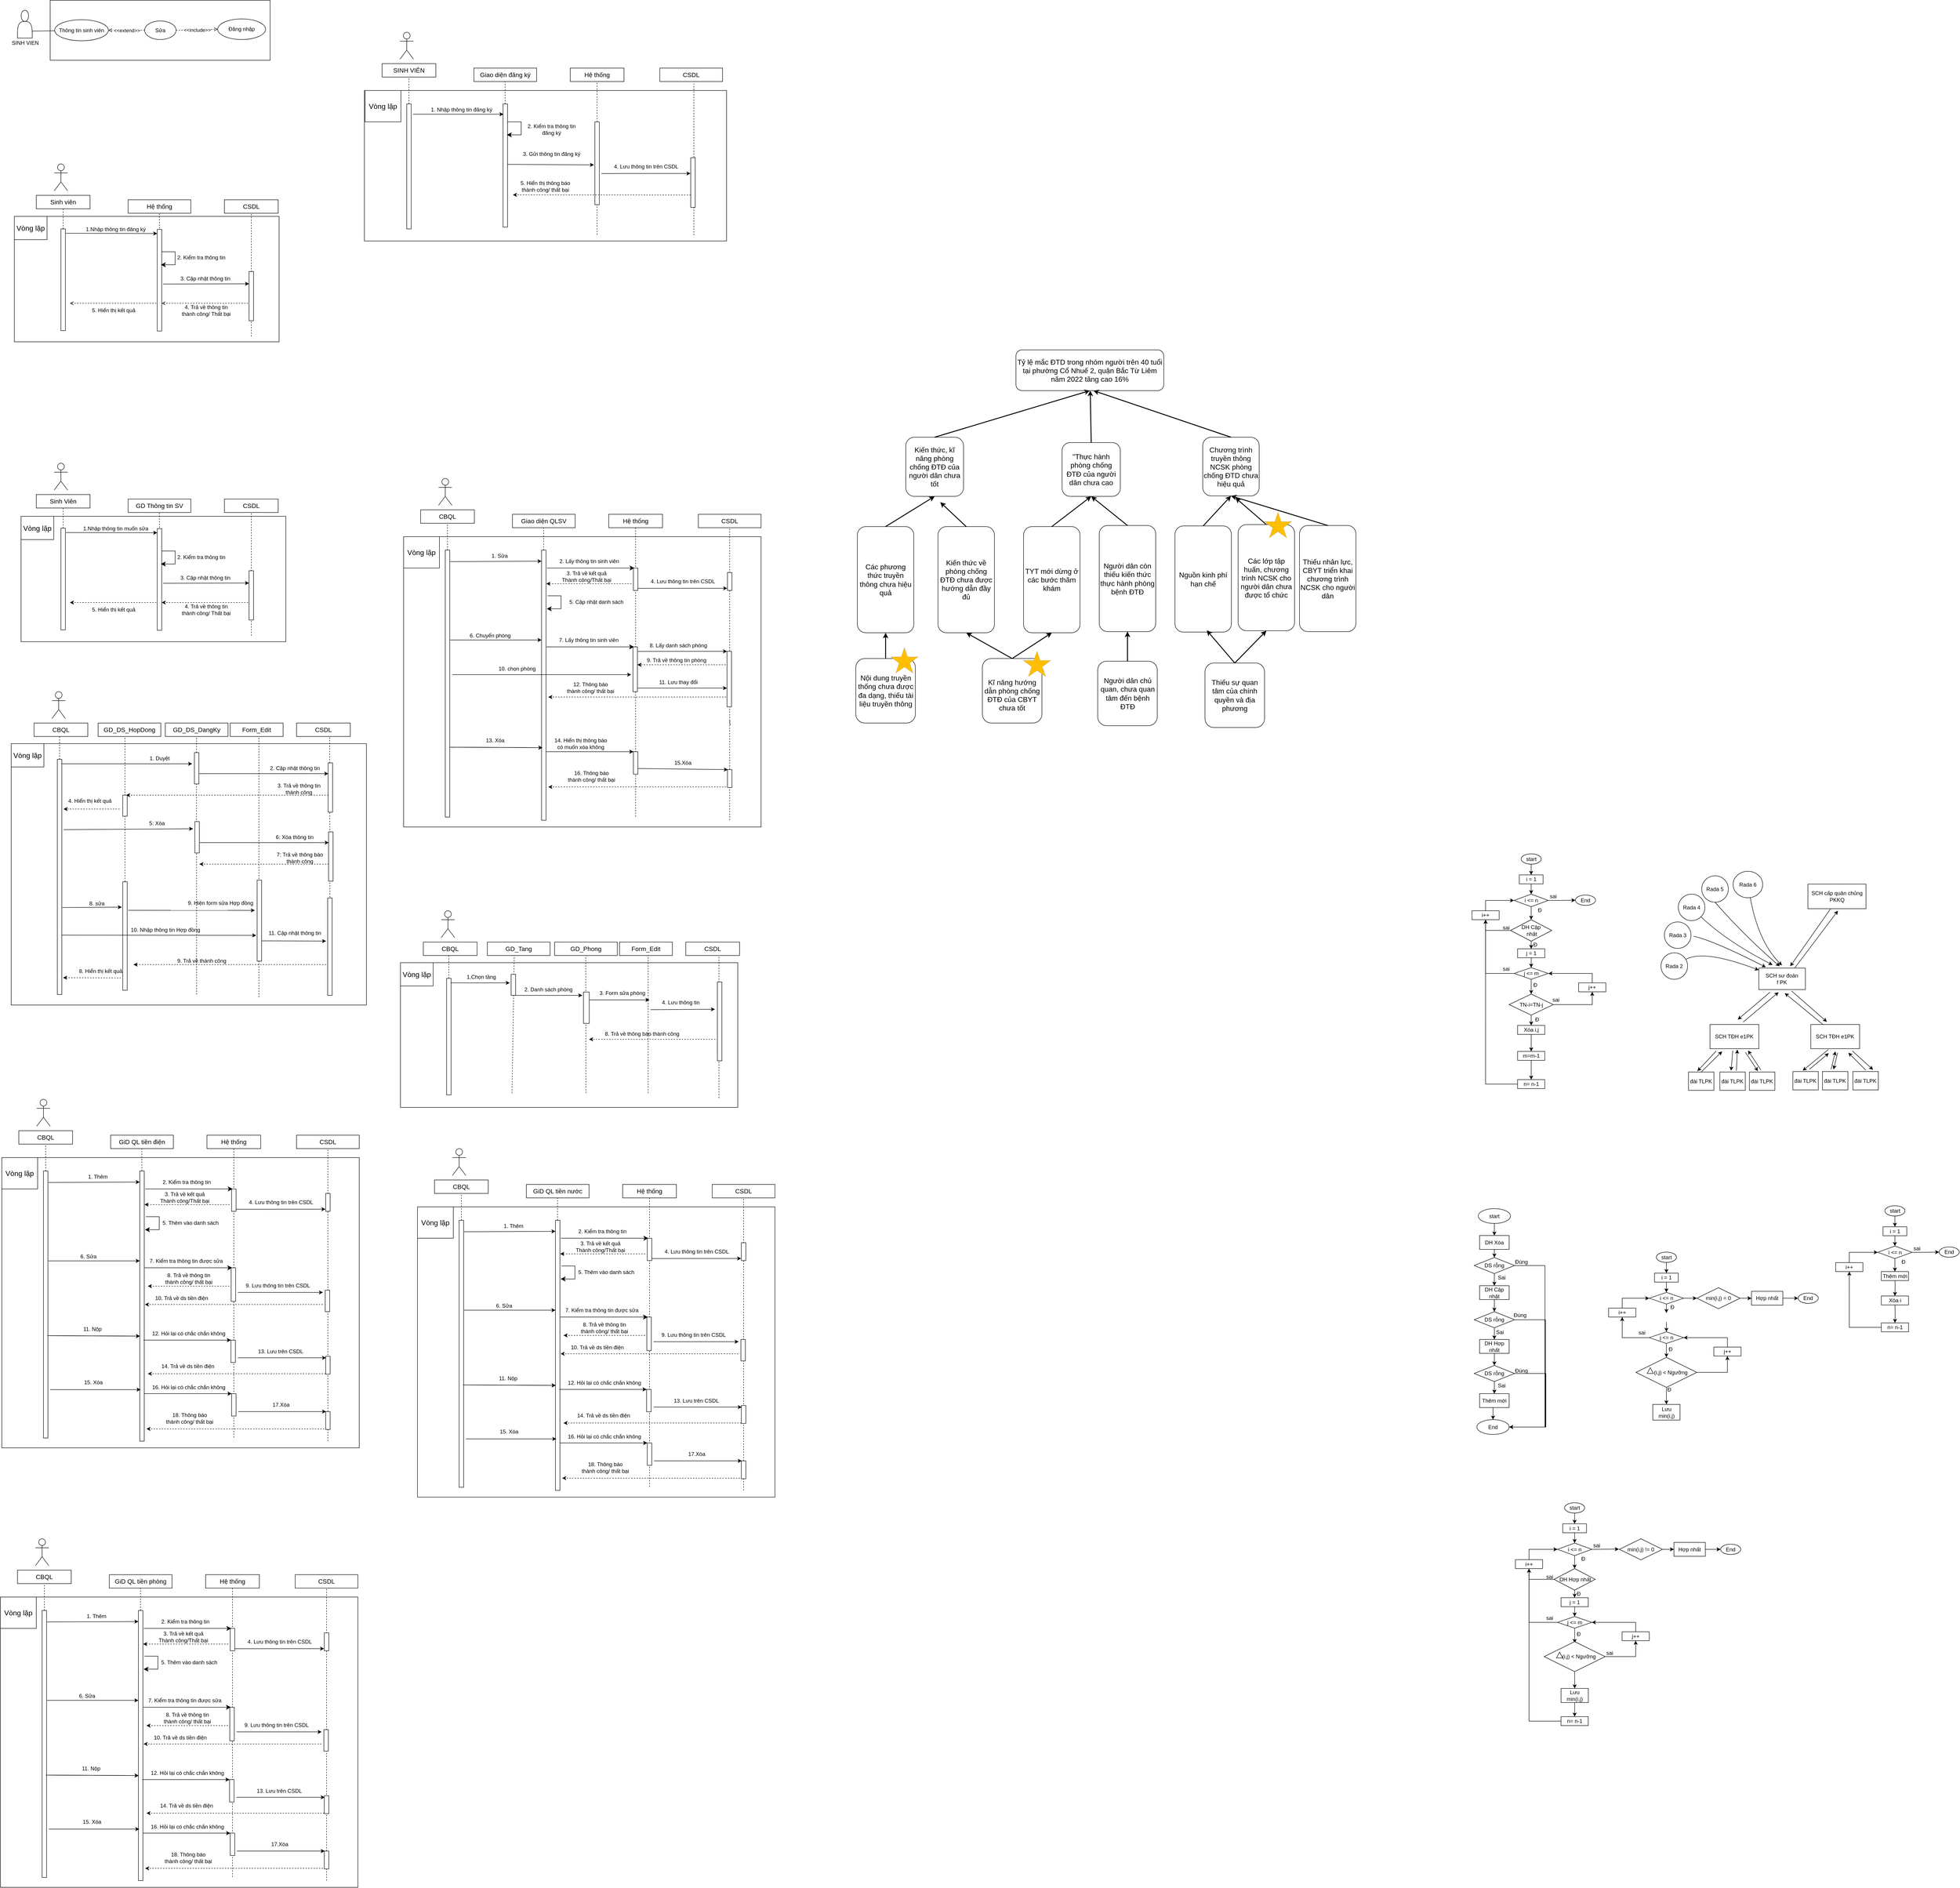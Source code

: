 <mxfile version="21.3.5" type="github">
  <diagram name="Trang-1" id="-4HcKg2-gKhnz9QFbqzw">
    <mxGraphModel dx="3500" dy="1910" grid="0" gridSize="10" guides="1" tooltips="1" connect="1" arrows="1" fold="1" page="1" pageScale="1" pageWidth="3300" pageHeight="4681" background="none" math="0" shadow="0">
      <root>
        <mxCell id="0" />
        <mxCell id="1" parent="0" />
        <mxCell id="fxyIfbH8dG43G5B344jM-569" value="" style="rounded=0;whiteSpace=wrap;html=1;" parent="1" vertex="1">
          <mxGeometry x="977.5" y="749" width="808.5" height="336" as="geometry" />
        </mxCell>
        <mxCell id="fxyIfbH8dG43G5B344jM-287" value="" style="rounded=0;whiteSpace=wrap;html=1;" parent="1" vertex="1">
          <mxGeometry x="1058" y="2696" width="753" height="323" as="geometry" />
        </mxCell>
        <mxCell id="HhucQ0l_0WBjLBYUHF1_-121" value="" style="endArrow=none;html=1;rounded=0;fontSize=12;startSize=8;endSize=8;curved=1;entryX=0.5;entryY=1;entryDx=0;entryDy=0;dashed=1;" parent="1" edge="1">
          <mxGeometry width="50" height="50" relative="1" as="geometry">
            <mxPoint x="1472" y="2987" as="sourcePoint" />
            <mxPoint x="1471.66" y="2680" as="targetPoint" />
          </mxGeometry>
        </mxCell>
        <mxCell id="HhucQ0l_0WBjLBYUHF1_-11" value="" style="rounded=0;whiteSpace=wrap;html=1;" parent="1" vertex="1">
          <mxGeometry x="276" y="547.5" width="491" height="134" as="geometry" />
        </mxCell>
        <mxCell id="HhucQ0l_0WBjLBYUHF1_-1" value="" style="shape=actor;whiteSpace=wrap;html=1;" parent="1" vertex="1">
          <mxGeometry x="203" y="570" width="33" height="62" as="geometry" />
        </mxCell>
        <mxCell id="HhucQ0l_0WBjLBYUHF1_-2" value="SINH VIEN" style="text;html=1;align=center;verticalAlign=middle;resizable=0;points=[];autosize=1;strokeColor=none;fillColor=none;" parent="1" vertex="1">
          <mxGeometry x="180.5" y="630" width="78" height="26" as="geometry" />
        </mxCell>
        <mxCell id="HhucQ0l_0WBjLBYUHF1_-3" value="" style="endArrow=none;html=1;rounded=0;exitX=1;exitY=0.75;exitDx=0;exitDy=0;" parent="1" source="HhucQ0l_0WBjLBYUHF1_-1" target="HhucQ0l_0WBjLBYUHF1_-4" edge="1">
          <mxGeometry width="50" height="50" relative="1" as="geometry">
            <mxPoint x="511" y="723" as="sourcePoint" />
            <mxPoint x="315" y="613" as="targetPoint" />
          </mxGeometry>
        </mxCell>
        <mxCell id="HhucQ0l_0WBjLBYUHF1_-4" value="Thông tin sinh viên" style="ellipse;whiteSpace=wrap;html=1;" parent="1" vertex="1">
          <mxGeometry x="286" y="591" width="120" height="47" as="geometry" />
        </mxCell>
        <mxCell id="HhucQ0l_0WBjLBYUHF1_-5" value="" style="endArrow=open;html=1;rounded=0;entryX=1;entryY=0.5;entryDx=0;entryDy=0;endFill=0;dashed=1;exitX=0;exitY=0.5;exitDx=0;exitDy=0;" parent="1" source="HhucQ0l_0WBjLBYUHF1_-7" target="HhucQ0l_0WBjLBYUHF1_-4" edge="1">
          <mxGeometry relative="1" as="geometry">
            <mxPoint x="545" y="627" as="sourcePoint" />
            <mxPoint x="511" y="610" as="targetPoint" />
          </mxGeometry>
        </mxCell>
        <mxCell id="HhucQ0l_0WBjLBYUHF1_-6" value="&amp;lt;&amp;lt;extend&amp;gt;&amp;gt;" style="edgeLabel;resizable=0;html=1;align=center;verticalAlign=middle;" parent="HhucQ0l_0WBjLBYUHF1_-5" connectable="0" vertex="1">
          <mxGeometry relative="1" as="geometry" />
        </mxCell>
        <mxCell id="HhucQ0l_0WBjLBYUHF1_-7" value="Sửa" style="ellipse;whiteSpace=wrap;html=1;" parent="1" vertex="1">
          <mxGeometry x="487" y="593.75" width="70" height="41.5" as="geometry" />
        </mxCell>
        <mxCell id="HhucQ0l_0WBjLBYUHF1_-8" value="" style="endArrow=open;html=1;rounded=0;exitX=1;exitY=0.5;exitDx=0;exitDy=0;entryX=0;entryY=0.5;entryDx=0;entryDy=0;endFill=0;dashed=1;" parent="1" source="HhucQ0l_0WBjLBYUHF1_-7" target="HhucQ0l_0WBjLBYUHF1_-10" edge="1">
          <mxGeometry relative="1" as="geometry">
            <mxPoint x="625" y="601" as="sourcePoint" />
            <mxPoint x="722" y="581" as="targetPoint" />
          </mxGeometry>
        </mxCell>
        <mxCell id="HhucQ0l_0WBjLBYUHF1_-9" value="&amp;lt;&amp;lt;include&amp;gt;&amp;gt;" style="edgeLabel;resizable=0;html=1;align=center;verticalAlign=middle;" parent="HhucQ0l_0WBjLBYUHF1_-8" connectable="0" vertex="1">
          <mxGeometry relative="1" as="geometry" />
        </mxCell>
        <mxCell id="HhucQ0l_0WBjLBYUHF1_-10" value="Đăng nhập" style="ellipse;whiteSpace=wrap;html=1;" parent="1" vertex="1">
          <mxGeometry x="650" y="589.25" width="107" height="46" as="geometry" />
        </mxCell>
        <mxCell id="HhucQ0l_0WBjLBYUHF1_-13" value="" style="rounded=0;whiteSpace=wrap;html=1;" parent="1" vertex="1">
          <mxGeometry x="196" y="1030" width="591" height="280" as="geometry" />
        </mxCell>
        <mxCell id="HhucQ0l_0WBjLBYUHF1_-14" value="" style="shape=umlActor;verticalLabelPosition=bottom;verticalAlign=top;html=1;outlineConnect=0;labelBackgroundColor=none;" parent="1" vertex="1">
          <mxGeometry x="285" y="913" width="30" height="60" as="geometry" />
        </mxCell>
        <mxCell id="HhucQ0l_0WBjLBYUHF1_-15" value="Sinh viên" style="rounded=0;whiteSpace=wrap;html=1;fontSize=14;labelBackgroundColor=none;" parent="1" vertex="1">
          <mxGeometry x="245" y="983" width="120" height="30" as="geometry" />
        </mxCell>
        <mxCell id="HhucQ0l_0WBjLBYUHF1_-16" value="" style="rounded=0;whiteSpace=wrap;html=1;labelBackgroundColor=none;" parent="1" vertex="1">
          <mxGeometry x="300" y="1058" width="10" height="227" as="geometry" />
        </mxCell>
        <mxCell id="HhucQ0l_0WBjLBYUHF1_-17" value="CSDL" style="rounded=0;whiteSpace=wrap;html=1;fontSize=14;labelBackgroundColor=none;" parent="1" vertex="1">
          <mxGeometry x="665" y="993" width="120" height="30" as="geometry" />
        </mxCell>
        <mxCell id="HhucQ0l_0WBjLBYUHF1_-18" value="Hệ thống" style="rounded=0;whiteSpace=wrap;html=1;fontSize=14;labelBackgroundColor=none;" parent="1" vertex="1">
          <mxGeometry x="450" y="993" width="140" height="30" as="geometry" />
        </mxCell>
        <mxCell id="HhucQ0l_0WBjLBYUHF1_-19" value="" style="rounded=0;whiteSpace=wrap;html=1;labelBackgroundColor=none;" parent="1" vertex="1">
          <mxGeometry x="515" y="1059" width="10" height="227" as="geometry" />
        </mxCell>
        <mxCell id="HhucQ0l_0WBjLBYUHF1_-20" value="1.Nhập thông tin đăng ký" style="text;html=1;align=center;verticalAlign=middle;resizable=0;points=[];autosize=1;strokeColor=none;fillColor=none;labelBackgroundColor=none;" parent="1" vertex="1">
          <mxGeometry x="346" y="1046" width="151" height="26" as="geometry" />
        </mxCell>
        <mxCell id="HhucQ0l_0WBjLBYUHF1_-22" value="" style="endArrow=classic;html=1;rounded=0;fontSize=12;startSize=8;endSize=8;curved=1;exitX=1.237;exitY=0.321;exitDx=0;exitDy=0;exitPerimeter=0;strokeColor=none;" parent="1" source="HhucQ0l_0WBjLBYUHF1_-19" edge="1">
          <mxGeometry width="50" height="50" relative="1" as="geometry">
            <mxPoint x="545" y="1183" as="sourcePoint" />
            <mxPoint x="565" y="1213" as="targetPoint" />
            <Array as="points">
              <mxPoint x="555" y="1173" />
              <mxPoint x="565" y="1173" />
              <mxPoint x="575" y="1153" />
            </Array>
          </mxGeometry>
        </mxCell>
        <mxCell id="HhucQ0l_0WBjLBYUHF1_-25" value="" style="edgeStyle=elbowEdgeStyle;elbow=horizontal;endArrow=classic;html=1;curved=0;rounded=0;endSize=8;startSize=8;fontSize=12;entryX=0.821;entryY=0.383;entryDx=0;entryDy=0;entryPerimeter=0;" parent="1" edge="1">
          <mxGeometry width="50" height="50" relative="1" as="geometry">
            <mxPoint x="525" y="1109" as="sourcePoint" />
            <mxPoint x="523" y="1138" as="targetPoint" />
            <Array as="points">
              <mxPoint x="555" y="1119" />
            </Array>
          </mxGeometry>
        </mxCell>
        <mxCell id="HhucQ0l_0WBjLBYUHF1_-26" value="2. Kiểm tra thông tin" style="text;html=1;align=center;verticalAlign=middle;resizable=0;points=[];autosize=1;strokeColor=none;fillColor=none;labelBackgroundColor=none;" parent="1" vertex="1">
          <mxGeometry x="550" y="1109" width="125" height="26" as="geometry" />
        </mxCell>
        <mxCell id="HhucQ0l_0WBjLBYUHF1_-27" value="" style="endArrow=none;html=1;rounded=0;fontSize=12;startSize=8;endSize=8;curved=1;entryX=0.5;entryY=1;entryDx=0;entryDy=0;exitX=0.5;exitY=0;exitDx=0;exitDy=0;dashed=1;" parent="1" source="HhucQ0l_0WBjLBYUHF1_-16" target="HhucQ0l_0WBjLBYUHF1_-15" edge="1">
          <mxGeometry width="50" height="50" relative="1" as="geometry">
            <mxPoint x="275" y="1083" as="sourcePoint" />
            <mxPoint x="325" y="1033" as="targetPoint" />
          </mxGeometry>
        </mxCell>
        <mxCell id="HhucQ0l_0WBjLBYUHF1_-28" value="" style="endArrow=none;html=1;rounded=0;fontSize=12;startSize=8;endSize=8;curved=1;entryX=0.5;entryY=1;entryDx=0;entryDy=0;dashed=1;" parent="1" edge="1">
          <mxGeometry width="50" height="50" relative="1" as="geometry">
            <mxPoint x="520" y="1057" as="sourcePoint" />
            <mxPoint x="519.66" y="1023" as="targetPoint" />
          </mxGeometry>
        </mxCell>
        <mxCell id="HhucQ0l_0WBjLBYUHF1_-29" value="" style="endArrow=none;html=1;rounded=0;fontSize=12;startSize=8;endSize=8;curved=1;dashed=1;" parent="1" target="HhucQ0l_0WBjLBYUHF1_-17" edge="1">
          <mxGeometry width="50" height="50" relative="1" as="geometry">
            <mxPoint x="725" y="1298" as="sourcePoint" />
            <mxPoint x="724.66" y="1023" as="targetPoint" />
          </mxGeometry>
        </mxCell>
        <mxCell id="HhucQ0l_0WBjLBYUHF1_-31" value="Vòng lặp" style="rounded=0;whiteSpace=wrap;html=1;fontSize=16;rotation=0;" parent="1" vertex="1">
          <mxGeometry x="196" y="1030" width="73" height="52" as="geometry" />
        </mxCell>
        <mxCell id="HhucQ0l_0WBjLBYUHF1_-41" value="" style="rounded=0;whiteSpace=wrap;html=1;labelBackgroundColor=none;" parent="1" vertex="1">
          <mxGeometry x="720" y="1153" width="10" height="110" as="geometry" />
        </mxCell>
        <mxCell id="HhucQ0l_0WBjLBYUHF1_-42" value="" style="endArrow=classic;html=1;rounded=0;entryX=0;entryY=0.25;entryDx=0;entryDy=0;" parent="1" target="HhucQ0l_0WBjLBYUHF1_-41" edge="1">
          <mxGeometry width="50" height="50" relative="1" as="geometry">
            <mxPoint x="528" y="1181" as="sourcePoint" />
            <mxPoint x="717" y="1213" as="targetPoint" />
          </mxGeometry>
        </mxCell>
        <mxCell id="HhucQ0l_0WBjLBYUHF1_-43" value="3. Cập nhật thông tin" style="text;html=1;align=center;verticalAlign=middle;resizable=0;points=[];autosize=1;strokeColor=none;fillColor=none;labelBackgroundColor=none;" parent="1" vertex="1">
          <mxGeometry x="557" y="1156" width="129" height="26" as="geometry" />
        </mxCell>
        <mxCell id="HhucQ0l_0WBjLBYUHF1_-45" value="" style="endArrow=open;html=1;rounded=0;dashed=1;endFill=0;" parent="1" edge="1">
          <mxGeometry width="50" height="50" relative="1" as="geometry">
            <mxPoint x="718" y="1224" as="sourcePoint" />
            <mxPoint x="525" y="1224" as="targetPoint" />
            <Array as="points">
              <mxPoint x="708" y="1224" />
            </Array>
          </mxGeometry>
        </mxCell>
        <mxCell id="HhucQ0l_0WBjLBYUHF1_-46" value="4. Trả về thông tin &lt;br&gt;thành công/ Thất bại" style="text;html=1;align=center;verticalAlign=middle;resizable=0;points=[];autosize=1;strokeColor=none;fillColor=none;labelBackgroundColor=none;" parent="1" vertex="1">
          <mxGeometry x="560" y="1219" width="127" height="41" as="geometry" />
        </mxCell>
        <mxCell id="HhucQ0l_0WBjLBYUHF1_-77" value="" style="endArrow=classic;html=1;rounded=0;entryX=0.007;entryY=0.041;entryDx=0;entryDy=0;entryPerimeter=0;exitX=1.115;exitY=0.043;exitDx=0;exitDy=0;exitPerimeter=0;" parent="1" source="HhucQ0l_0WBjLBYUHF1_-16" target="HhucQ0l_0WBjLBYUHF1_-19" edge="1">
          <mxGeometry width="50" height="50" relative="1" as="geometry">
            <mxPoint x="447" y="1183" as="sourcePoint" />
            <mxPoint x="497" y="1133" as="targetPoint" />
          </mxGeometry>
        </mxCell>
        <mxCell id="HhucQ0l_0WBjLBYUHF1_-83" value="" style="endArrow=open;html=1;rounded=0;dashed=1;endFill=0;" parent="1" edge="1">
          <mxGeometry width="50" height="50" relative="1" as="geometry">
            <mxPoint x="513" y="1224" as="sourcePoint" />
            <mxPoint x="320" y="1224" as="targetPoint" />
            <Array as="points">
              <mxPoint x="503" y="1224" />
            </Array>
          </mxGeometry>
        </mxCell>
        <mxCell id="HhucQ0l_0WBjLBYUHF1_-84" value="5. Hiển thị kết quả&amp;nbsp;" style="text;html=1;align=center;verticalAlign=middle;resizable=0;points=[];autosize=1;strokeColor=none;fillColor=none;labelBackgroundColor=none;" parent="1" vertex="1">
          <mxGeometry x="360" y="1227" width="118" height="26" as="geometry" />
        </mxCell>
        <mxCell id="HhucQ0l_0WBjLBYUHF1_-86" value="" style="rounded=0;whiteSpace=wrap;html=1;" parent="1" vertex="1">
          <mxGeometry x="211" y="1699.5" width="591" height="280" as="geometry" />
        </mxCell>
        <mxCell id="HhucQ0l_0WBjLBYUHF1_-87" value="" style="shape=umlActor;verticalLabelPosition=bottom;verticalAlign=top;html=1;outlineConnect=0;labelBackgroundColor=none;" parent="1" vertex="1">
          <mxGeometry x="285" y="1581" width="30" height="60" as="geometry" />
        </mxCell>
        <mxCell id="HhucQ0l_0WBjLBYUHF1_-88" value="Sinh Viên" style="rounded=0;whiteSpace=wrap;html=1;fontSize=14;labelBackgroundColor=none;" parent="1" vertex="1">
          <mxGeometry x="245" y="1651" width="120" height="30" as="geometry" />
        </mxCell>
        <mxCell id="HhucQ0l_0WBjLBYUHF1_-89" value="" style="rounded=0;whiteSpace=wrap;html=1;labelBackgroundColor=none;" parent="1" vertex="1">
          <mxGeometry x="300" y="1726" width="10" height="227" as="geometry" />
        </mxCell>
        <mxCell id="HhucQ0l_0WBjLBYUHF1_-90" value="CSDL" style="rounded=0;whiteSpace=wrap;html=1;fontSize=14;labelBackgroundColor=none;" parent="1" vertex="1">
          <mxGeometry x="665" y="1661" width="120" height="30" as="geometry" />
        </mxCell>
        <mxCell id="HhucQ0l_0WBjLBYUHF1_-91" value="GD Thông tin SV" style="rounded=0;whiteSpace=wrap;html=1;fontSize=14;labelBackgroundColor=none;" parent="1" vertex="1">
          <mxGeometry x="450" y="1661" width="140" height="30" as="geometry" />
        </mxCell>
        <mxCell id="HhucQ0l_0WBjLBYUHF1_-92" value="" style="rounded=0;whiteSpace=wrap;html=1;labelBackgroundColor=none;" parent="1" vertex="1">
          <mxGeometry x="515" y="1727" width="10" height="227" as="geometry" />
        </mxCell>
        <mxCell id="HhucQ0l_0WBjLBYUHF1_-93" value="1.Nhập thông tin muốn sửa" style="text;html=1;align=center;verticalAlign=middle;resizable=0;points=[];autosize=1;strokeColor=none;fillColor=none;labelBackgroundColor=none;" parent="1" vertex="1">
          <mxGeometry x="340" y="1714" width="163" height="26" as="geometry" />
        </mxCell>
        <mxCell id="HhucQ0l_0WBjLBYUHF1_-94" value="" style="endArrow=classic;html=1;rounded=0;fontSize=12;startSize=8;endSize=8;curved=1;exitX=1.237;exitY=0.321;exitDx=0;exitDy=0;exitPerimeter=0;strokeColor=none;" parent="1" source="HhucQ0l_0WBjLBYUHF1_-92" edge="1">
          <mxGeometry width="50" height="50" relative="1" as="geometry">
            <mxPoint x="545" y="1851" as="sourcePoint" />
            <mxPoint x="565" y="1881" as="targetPoint" />
            <Array as="points">
              <mxPoint x="555" y="1841" />
              <mxPoint x="565" y="1841" />
              <mxPoint x="575" y="1821" />
            </Array>
          </mxGeometry>
        </mxCell>
        <mxCell id="HhucQ0l_0WBjLBYUHF1_-95" value="" style="edgeStyle=elbowEdgeStyle;elbow=horizontal;endArrow=classic;html=1;curved=0;rounded=0;endSize=8;startSize=8;fontSize=12;entryX=0.821;entryY=0.383;entryDx=0;entryDy=0;entryPerimeter=0;" parent="1" edge="1">
          <mxGeometry width="50" height="50" relative="1" as="geometry">
            <mxPoint x="525" y="1777" as="sourcePoint" />
            <mxPoint x="523" y="1806" as="targetPoint" />
            <Array as="points">
              <mxPoint x="555" y="1787" />
            </Array>
          </mxGeometry>
        </mxCell>
        <mxCell id="HhucQ0l_0WBjLBYUHF1_-96" value="2. Kiểm tra thông tin" style="text;html=1;align=center;verticalAlign=middle;resizable=0;points=[];autosize=1;strokeColor=none;fillColor=none;labelBackgroundColor=none;" parent="1" vertex="1">
          <mxGeometry x="550" y="1778" width="125" height="26" as="geometry" />
        </mxCell>
        <mxCell id="HhucQ0l_0WBjLBYUHF1_-97" value="" style="endArrow=none;html=1;rounded=0;fontSize=12;startSize=8;endSize=8;curved=1;entryX=0.5;entryY=1;entryDx=0;entryDy=0;exitX=0.5;exitY=0;exitDx=0;exitDy=0;dashed=1;" parent="1" source="HhucQ0l_0WBjLBYUHF1_-89" target="HhucQ0l_0WBjLBYUHF1_-88" edge="1">
          <mxGeometry width="50" height="50" relative="1" as="geometry">
            <mxPoint x="275" y="1751" as="sourcePoint" />
            <mxPoint x="325" y="1701" as="targetPoint" />
          </mxGeometry>
        </mxCell>
        <mxCell id="HhucQ0l_0WBjLBYUHF1_-98" value="" style="endArrow=none;html=1;rounded=0;fontSize=12;startSize=8;endSize=8;curved=1;entryX=0.5;entryY=1;entryDx=0;entryDy=0;dashed=1;" parent="1" edge="1">
          <mxGeometry width="50" height="50" relative="1" as="geometry">
            <mxPoint x="520" y="1725" as="sourcePoint" />
            <mxPoint x="519.66" y="1691" as="targetPoint" />
          </mxGeometry>
        </mxCell>
        <mxCell id="HhucQ0l_0WBjLBYUHF1_-99" value="" style="endArrow=none;html=1;rounded=0;fontSize=12;startSize=8;endSize=8;curved=1;dashed=1;" parent="1" target="HhucQ0l_0WBjLBYUHF1_-90" edge="1">
          <mxGeometry width="50" height="50" relative="1" as="geometry">
            <mxPoint x="725" y="1966" as="sourcePoint" />
            <mxPoint x="724.66" y="1691" as="targetPoint" />
          </mxGeometry>
        </mxCell>
        <mxCell id="HhucQ0l_0WBjLBYUHF1_-100" value="Vòng lặp" style="rounded=0;whiteSpace=wrap;html=1;fontSize=16;rotation=0;" parent="1" vertex="1">
          <mxGeometry x="211" y="1699.5" width="73" height="52" as="geometry" />
        </mxCell>
        <mxCell id="HhucQ0l_0WBjLBYUHF1_-101" value="" style="rounded=0;whiteSpace=wrap;html=1;labelBackgroundColor=none;" parent="1" vertex="1">
          <mxGeometry x="720" y="1821" width="10" height="110" as="geometry" />
        </mxCell>
        <mxCell id="HhucQ0l_0WBjLBYUHF1_-102" value="" style="endArrow=classic;html=1;rounded=0;entryX=0;entryY=0.25;entryDx=0;entryDy=0;" parent="1" target="HhucQ0l_0WBjLBYUHF1_-101" edge="1">
          <mxGeometry width="50" height="50" relative="1" as="geometry">
            <mxPoint x="528" y="1849" as="sourcePoint" />
            <mxPoint x="717" y="1881" as="targetPoint" />
          </mxGeometry>
        </mxCell>
        <mxCell id="HhucQ0l_0WBjLBYUHF1_-103" value="3. Cập nhật thông tin" style="text;html=1;align=center;verticalAlign=middle;resizable=0;points=[];autosize=1;strokeColor=none;fillColor=none;labelBackgroundColor=none;" parent="1" vertex="1">
          <mxGeometry x="557" y="1824" width="129" height="26" as="geometry" />
        </mxCell>
        <mxCell id="HhucQ0l_0WBjLBYUHF1_-104" value="" style="endArrow=classic;html=1;rounded=0;dashed=1;" parent="1" edge="1">
          <mxGeometry width="50" height="50" relative="1" as="geometry">
            <mxPoint x="718" y="1892" as="sourcePoint" />
            <mxPoint x="525" y="1892" as="targetPoint" />
            <Array as="points">
              <mxPoint x="708" y="1892" />
            </Array>
          </mxGeometry>
        </mxCell>
        <mxCell id="HhucQ0l_0WBjLBYUHF1_-105" value="4. Trả về thông tin &lt;br&gt;thành công/ Thất bại" style="text;html=1;align=center;verticalAlign=middle;resizable=0;points=[];autosize=1;strokeColor=none;fillColor=none;labelBackgroundColor=none;" parent="1" vertex="1">
          <mxGeometry x="560" y="1887" width="127" height="41" as="geometry" />
        </mxCell>
        <mxCell id="HhucQ0l_0WBjLBYUHF1_-106" value="" style="endArrow=classic;html=1;rounded=0;entryX=0.007;entryY=0.041;entryDx=0;entryDy=0;entryPerimeter=0;exitX=1.115;exitY=0.043;exitDx=0;exitDy=0;exitPerimeter=0;" parent="1" source="HhucQ0l_0WBjLBYUHF1_-89" target="HhucQ0l_0WBjLBYUHF1_-92" edge="1">
          <mxGeometry width="50" height="50" relative="1" as="geometry">
            <mxPoint x="447" y="1851" as="sourcePoint" />
            <mxPoint x="497" y="1801" as="targetPoint" />
          </mxGeometry>
        </mxCell>
        <mxCell id="HhucQ0l_0WBjLBYUHF1_-107" value="" style="endArrow=classic;html=1;rounded=0;dashed=1;" parent="1" edge="1">
          <mxGeometry width="50" height="50" relative="1" as="geometry">
            <mxPoint x="513" y="1892" as="sourcePoint" />
            <mxPoint x="320" y="1892" as="targetPoint" />
            <Array as="points">
              <mxPoint x="503" y="1892" />
            </Array>
          </mxGeometry>
        </mxCell>
        <mxCell id="HhucQ0l_0WBjLBYUHF1_-108" value="5. Hiển thị kết quả&amp;nbsp;" style="text;html=1;align=center;verticalAlign=middle;resizable=0;points=[];autosize=1;strokeColor=none;fillColor=none;labelBackgroundColor=none;" parent="1" vertex="1">
          <mxGeometry x="360" y="1895" width="118" height="26" as="geometry" />
        </mxCell>
        <mxCell id="HhucQ0l_0WBjLBYUHF1_-110" value="" style="shape=umlActor;verticalLabelPosition=bottom;verticalAlign=top;html=1;outlineConnect=0;labelBackgroundColor=none;" parent="1" vertex="1">
          <mxGeometry x="1149" y="2580" width="30" height="60" as="geometry" />
        </mxCell>
        <mxCell id="HhucQ0l_0WBjLBYUHF1_-111" value="CBQL" style="rounded=0;whiteSpace=wrap;html=1;fontSize=14;labelBackgroundColor=none;" parent="1" vertex="1">
          <mxGeometry x="1109" y="2650" width="120" height="30" as="geometry" />
        </mxCell>
        <mxCell id="HhucQ0l_0WBjLBYUHF1_-112" value="" style="rounded=0;whiteSpace=wrap;html=1;labelBackgroundColor=none;" parent="1" vertex="1">
          <mxGeometry x="1161" y="2731" width="10" height="260" as="geometry" />
        </mxCell>
        <mxCell id="HhucQ0l_0WBjLBYUHF1_-113" value="CSDL" style="rounded=0;whiteSpace=wrap;html=1;fontSize=14;labelBackgroundColor=none;" parent="1" vertex="1">
          <mxGeometry x="1695" y="2650" width="120" height="30" as="geometry" />
        </mxCell>
        <mxCell id="HhucQ0l_0WBjLBYUHF1_-114" value="GD_Phong" style="rounded=0;whiteSpace=wrap;html=1;fontSize=14;labelBackgroundColor=none;" parent="1" vertex="1">
          <mxGeometry x="1402" y="2650" width="140" height="30" as="geometry" />
        </mxCell>
        <mxCell id="HhucQ0l_0WBjLBYUHF1_-116" value="1.Chọn tầng" style="text;html=1;align=center;verticalAlign=middle;resizable=0;points=[];autosize=1;strokeColor=none;fillColor=none;labelBackgroundColor=none;" parent="1" vertex="1">
          <mxGeometry x="1196" y="2715" width="83" height="26" as="geometry" />
        </mxCell>
        <mxCell id="HhucQ0l_0WBjLBYUHF1_-120" value="" style="endArrow=none;html=1;rounded=0;fontSize=12;startSize=8;endSize=8;curved=1;entryX=0.475;entryY=1;entryDx=0;entryDy=0;exitX=0.5;exitY=0;exitDx=0;exitDy=0;dashed=1;entryPerimeter=0;" parent="1" source="HhucQ0l_0WBjLBYUHF1_-112" target="HhucQ0l_0WBjLBYUHF1_-111" edge="1">
          <mxGeometry width="50" height="50" relative="1" as="geometry">
            <mxPoint x="1136" y="2756" as="sourcePoint" />
            <mxPoint x="1166" y="2686" as="targetPoint" />
          </mxGeometry>
        </mxCell>
        <mxCell id="HhucQ0l_0WBjLBYUHF1_-122" value="" style="endArrow=none;html=1;rounded=0;fontSize=12;startSize=8;endSize=8;curved=1;dashed=1;" parent="1" edge="1">
          <mxGeometry width="50" height="50" relative="1" as="geometry">
            <mxPoint x="1769" y="2998" as="sourcePoint" />
            <mxPoint x="1769" y="2680" as="targetPoint" />
          </mxGeometry>
        </mxCell>
        <mxCell id="HhucQ0l_0WBjLBYUHF1_-123" value="Vòng lặp" style="rounded=0;whiteSpace=wrap;html=1;fontSize=16;rotation=0;" parent="1" vertex="1">
          <mxGeometry x="1058" y="2696" width="73" height="52" as="geometry" />
        </mxCell>
        <mxCell id="HhucQ0l_0WBjLBYUHF1_-124" value="" style="rounded=0;whiteSpace=wrap;html=1;labelBackgroundColor=none;" parent="1" vertex="1">
          <mxGeometry x="1765.5" y="2739" width="10" height="176" as="geometry" />
        </mxCell>
        <mxCell id="HhucQ0l_0WBjLBYUHF1_-129" value="" style="endArrow=classic;html=1;rounded=0;" parent="1" edge="1">
          <mxGeometry width="50" height="50" relative="1" as="geometry">
            <mxPoint x="1170" y="2741" as="sourcePoint" />
            <mxPoint x="1302" y="2741" as="targetPoint" />
          </mxGeometry>
        </mxCell>
        <mxCell id="HhucQ0l_0WBjLBYUHF1_-132" value="GD_Tang" style="rounded=0;whiteSpace=wrap;html=1;fontSize=14;labelBackgroundColor=none;" parent="1" vertex="1">
          <mxGeometry x="1252" y="2650" width="140" height="30" as="geometry" />
        </mxCell>
        <mxCell id="HhucQ0l_0WBjLBYUHF1_-134" value="" style="endArrow=none;html=1;rounded=0;fontSize=12;startSize=8;endSize=8;curved=1;entryX=0.429;entryY=1;entryDx=0;entryDy=0;dashed=1;entryPerimeter=0;" parent="1" target="HhucQ0l_0WBjLBYUHF1_-132" edge="1">
          <mxGeometry width="50" height="50" relative="1" as="geometry">
            <mxPoint x="1307" y="2987" as="sourcePoint" />
            <mxPoint x="1496.66" y="2690" as="targetPoint" />
          </mxGeometry>
        </mxCell>
        <mxCell id="HhucQ0l_0WBjLBYUHF1_-209" value="4. Lưu thông tin&amp;nbsp;" style="text;html=1;align=center;verticalAlign=middle;resizable=0;points=[];autosize=1;strokeColor=none;fillColor=none;labelBackgroundColor=none;" parent="1" vertex="1">
          <mxGeometry x="1632" y="2772" width="105" height="26" as="geometry" />
        </mxCell>
        <mxCell id="HhucQ0l_0WBjLBYUHF1_-222" value="" style="endArrow=classic;html=1;rounded=0;exitX=1.043;exitY=0.529;exitDx=0;exitDy=0;exitPerimeter=0;" parent="1" edge="1">
          <mxGeometry width="50" height="50" relative="1" as="geometry">
            <mxPoint x="1616" y="2800.861" as="sourcePoint" />
            <mxPoint x="1760" y="2800" as="targetPoint" />
          </mxGeometry>
        </mxCell>
        <mxCell id="HhucQ0l_0WBjLBYUHF1_-228" value="Form_Edit" style="rounded=0;whiteSpace=wrap;html=1;fontSize=14;labelBackgroundColor=none;" parent="1" vertex="1">
          <mxGeometry x="1547" y="2650" width="118" height="30" as="geometry" />
        </mxCell>
        <mxCell id="HhucQ0l_0WBjLBYUHF1_-229" value="" style="endArrow=none;html=1;rounded=0;fontSize=12;startSize=8;endSize=8;curved=1;entryX=0.5;entryY=1;entryDx=0;entryDy=0;dashed=1;" parent="1" edge="1">
          <mxGeometry width="50" height="50" relative="1" as="geometry">
            <mxPoint x="1611" y="2987" as="sourcePoint" />
            <mxPoint x="1611" y="2680" as="targetPoint" />
          </mxGeometry>
        </mxCell>
        <mxCell id="-7EfeLgN4ZVHZyUkJv6U-130" value="start" style="ellipse;whiteSpace=wrap;html=1;" parent="1" vertex="1">
          <mxGeometry x="3861.57" y="3342" width="45" height="23" as="geometry" />
        </mxCell>
        <mxCell id="-7EfeLgN4ZVHZyUkJv6U-131" value="" style="endArrow=none;html=1;rounded=0;entryX=0.5;entryY=1;entryDx=0;entryDy=0;endFill=0;startArrow=classic;startFill=1;" parent="1" source="-7EfeLgN4ZVHZyUkJv6U-132" target="-7EfeLgN4ZVHZyUkJv6U-130" edge="1">
          <mxGeometry width="50" height="50" relative="1" as="geometry">
            <mxPoint x="3884.57" y="3391" as="sourcePoint" />
            <mxPoint x="3906.57" y="3409" as="targetPoint" />
          </mxGeometry>
        </mxCell>
        <mxCell id="-7EfeLgN4ZVHZyUkJv6U-132" value="i = 1" style="rounded=0;whiteSpace=wrap;html=1;" parent="1" vertex="1">
          <mxGeometry x="3857.51" y="3389" width="53.12" height="20" as="geometry" />
        </mxCell>
        <mxCell id="-7EfeLgN4ZVHZyUkJv6U-133" value="" style="endArrow=none;html=1;rounded=0;entryX=0.5;entryY=1;entryDx=0;entryDy=0;exitX=0.5;exitY=0;exitDx=0;exitDy=0;endFill=0;startArrow=classic;startFill=1;" parent="1" source="-7EfeLgN4ZVHZyUkJv6U-135" target="-7EfeLgN4ZVHZyUkJv6U-132" edge="1">
          <mxGeometry width="50" height="50" relative="1" as="geometry">
            <mxPoint x="3884.57" y="3435" as="sourcePoint" />
            <mxPoint x="3906.57" y="3409" as="targetPoint" />
          </mxGeometry>
        </mxCell>
        <mxCell id="-7EfeLgN4ZVHZyUkJv6U-176" style="edgeStyle=orthogonalEdgeStyle;rounded=0;orthogonalLoop=1;jettySize=auto;html=1;exitX=1;exitY=0.5;exitDx=0;exitDy=0;" parent="1" source="-7EfeLgN4ZVHZyUkJv6U-135" target="-7EfeLgN4ZVHZyUkJv6U-170" edge="1">
          <mxGeometry relative="1" as="geometry" />
        </mxCell>
        <mxCell id="-7EfeLgN4ZVHZyUkJv6U-135" value="i &amp;lt;= n" style="rhombus;whiteSpace=wrap;html=1;" parent="1" vertex="1">
          <mxGeometry x="3845.82" y="3432" width="76.5" height="26" as="geometry" />
        </mxCell>
        <mxCell id="-7EfeLgN4ZVHZyUkJv6U-136" value="" style="endArrow=none;html=1;rounded=0;entryX=0.5;entryY=1;entryDx=0;entryDy=0;exitX=0.5;exitY=0;exitDx=0;exitDy=0;startArrow=classic;startFill=1;" parent="1" target="-7EfeLgN4ZVHZyUkJv6U-135" edge="1">
          <mxGeometry width="50" height="50" relative="1" as="geometry">
            <mxPoint x="3884.065" y="3478" as="sourcePoint" />
            <mxPoint x="3953.82" y="3428" as="targetPoint" />
          </mxGeometry>
        </mxCell>
        <mxCell id="-7EfeLgN4ZVHZyUkJv6U-138" value="" style="endArrow=classic;html=1;rounded=0;exitX=0.5;exitY=1;exitDx=0;exitDy=0;entryX=0.5;entryY=0;entryDx=0;entryDy=0;startArrow=none;startFill=0;endFill=1;" parent="1" target="-7EfeLgN4ZVHZyUkJv6U-140" edge="1">
          <mxGeometry width="50" height="50" relative="1" as="geometry">
            <mxPoint x="3884.065" y="3498" as="sourcePoint" />
            <mxPoint x="3883.82" y="3528" as="targetPoint" />
          </mxGeometry>
        </mxCell>
        <mxCell id="-7EfeLgN4ZVHZyUkJv6U-139" style="edgeStyle=orthogonalEdgeStyle;rounded=0;orthogonalLoop=1;jettySize=auto;html=1;exitX=0;exitY=0.5;exitDx=0;exitDy=0;entryX=0.5;entryY=1;entryDx=0;entryDy=0;" parent="1" source="-7EfeLgN4ZVHZyUkJv6U-140" target="-7EfeLgN4ZVHZyUkJv6U-146" edge="1">
          <mxGeometry relative="1" as="geometry" />
        </mxCell>
        <mxCell id="-7EfeLgN4ZVHZyUkJv6U-140" value="j &amp;lt;= n" style="rhombus;whiteSpace=wrap;html=1;" parent="1" vertex="1">
          <mxGeometry x="3845.82" y="3520" width="76.5" height="26" as="geometry" />
        </mxCell>
        <mxCell id="-7EfeLgN4ZVHZyUkJv6U-141" value="" style="endArrow=classic;html=1;rounded=0;exitX=0.5;exitY=1;exitDx=0;exitDy=0;startArrow=none;startFill=0;endFill=1;" parent="1" source="-7EfeLgN4ZVHZyUkJv6U-140" target="-7EfeLgN4ZVHZyUkJv6U-143" edge="1">
          <mxGeometry width="50" height="50" relative="1" as="geometry">
            <mxPoint x="3882.82" y="3511" as="sourcePoint" />
            <mxPoint x="3883.82" y="3573" as="targetPoint" />
          </mxGeometry>
        </mxCell>
        <mxCell id="-7EfeLgN4ZVHZyUkJv6U-166" style="edgeStyle=orthogonalEdgeStyle;rounded=0;orthogonalLoop=1;jettySize=auto;html=1;exitX=1;exitY=0.5;exitDx=0;exitDy=0;" parent="1" source="-7EfeLgN4ZVHZyUkJv6U-143" target="-7EfeLgN4ZVHZyUkJv6U-148" edge="1">
          <mxGeometry relative="1" as="geometry" />
        </mxCell>
        <mxCell id="-7EfeLgN4ZVHZyUkJv6U-143" value="&amp;nbsp; &amp;nbsp; &amp;nbsp; (i,j) &amp;lt; Ngưỡng" style="rhombus;whiteSpace=wrap;html=1;" parent="1" vertex="1">
          <mxGeometry x="3816.08" y="3577" width="135.99" height="67" as="geometry" />
        </mxCell>
        <mxCell id="-7EfeLgN4ZVHZyUkJv6U-144" value="Lưu min(i,j)" style="rounded=0;whiteSpace=wrap;html=1;" parent="1" vertex="1">
          <mxGeometry x="3853.69" y="3682" width="60.75" height="35" as="geometry" />
        </mxCell>
        <mxCell id="-7EfeLgN4ZVHZyUkJv6U-145" style="edgeStyle=orthogonalEdgeStyle;rounded=0;orthogonalLoop=1;jettySize=auto;html=1;exitX=0.5;exitY=0;exitDx=0;exitDy=0;entryX=0;entryY=0.5;entryDx=0;entryDy=0;" parent="1" source="-7EfeLgN4ZVHZyUkJv6U-146" target="-7EfeLgN4ZVHZyUkJv6U-135" edge="1">
          <mxGeometry relative="1" as="geometry" />
        </mxCell>
        <mxCell id="-7EfeLgN4ZVHZyUkJv6U-146" value="i++" style="rounded=0;whiteSpace=wrap;html=1;" parent="1" vertex="1">
          <mxGeometry x="3755.07" y="3467" width="60.75" height="20" as="geometry" />
        </mxCell>
        <mxCell id="-7EfeLgN4ZVHZyUkJv6U-147" style="edgeStyle=orthogonalEdgeStyle;rounded=0;orthogonalLoop=1;jettySize=auto;html=1;exitX=0.5;exitY=0;exitDx=0;exitDy=0;entryX=1;entryY=0.5;entryDx=0;entryDy=0;" parent="1" source="-7EfeLgN4ZVHZyUkJv6U-148" target="-7EfeLgN4ZVHZyUkJv6U-140" edge="1">
          <mxGeometry relative="1" as="geometry" />
        </mxCell>
        <mxCell id="-7EfeLgN4ZVHZyUkJv6U-148" value="j++" style="rounded=0;whiteSpace=wrap;html=1;" parent="1" vertex="1">
          <mxGeometry x="3989.94" y="3554" width="60.75" height="20" as="geometry" />
        </mxCell>
        <mxCell id="-7EfeLgN4ZVHZyUkJv6U-150" value="" style="endArrow=classic;html=1;rounded=0;exitX=0.5;exitY=1;exitDx=0;exitDy=0;endFill=1;" parent="1" source="-7EfeLgN4ZVHZyUkJv6U-143" target="-7EfeLgN4ZVHZyUkJv6U-144" edge="1">
          <mxGeometry width="50" height="50" relative="1" as="geometry">
            <mxPoint x="3956.18" y="3710" as="sourcePoint" />
            <mxPoint x="3995.18" y="3758" as="targetPoint" />
          </mxGeometry>
        </mxCell>
        <mxCell id="-7EfeLgN4ZVHZyUkJv6U-152" value="Đ" style="text;html=1;align=center;verticalAlign=middle;resizable=0;points=[];autosize=1;strokeColor=none;fillColor=none;" parent="1" vertex="1">
          <mxGeometry x="3883.63" y="3452" width="27" height="26" as="geometry" />
        </mxCell>
        <mxCell id="-7EfeLgN4ZVHZyUkJv6U-153" value="Đ" style="text;html=1;align=center;verticalAlign=middle;resizable=0;points=[];autosize=1;strokeColor=none;fillColor=none;" parent="1" vertex="1">
          <mxGeometry x="3879.57" y="3546" width="27" height="26" as="geometry" />
        </mxCell>
        <mxCell id="-7EfeLgN4ZVHZyUkJv6U-155" value="Đ" style="text;html=1;align=center;verticalAlign=middle;resizable=0;points=[];autosize=1;strokeColor=none;fillColor=none;" parent="1" vertex="1">
          <mxGeometry x="3876.58" y="3636" width="27" height="26" as="geometry" />
        </mxCell>
        <mxCell id="-7EfeLgN4ZVHZyUkJv6U-156" value="sai" style="text;html=1;align=center;verticalAlign=middle;resizable=0;points=[];autosize=1;strokeColor=none;fillColor=none;" parent="1" vertex="1">
          <mxGeometry x="3812.82" y="3509" width="33" height="26" as="geometry" />
        </mxCell>
        <mxCell id="-7EfeLgN4ZVHZyUkJv6U-160" value="" style="triangle;whiteSpace=wrap;html=1;direction=north;" parent="1" vertex="1">
          <mxGeometry x="3841.08" y="3600" width="14" height="13" as="geometry" />
        </mxCell>
        <mxCell id="-7EfeLgN4ZVHZyUkJv6U-167" style="edgeStyle=orthogonalEdgeStyle;rounded=0;orthogonalLoop=1;jettySize=auto;html=1;exitX=0.5;exitY=1;exitDx=0;exitDy=0;" parent="1" source="-7EfeLgN4ZVHZyUkJv6U-144" target="-7EfeLgN4ZVHZyUkJv6U-144" edge="1">
          <mxGeometry relative="1" as="geometry" />
        </mxCell>
        <mxCell id="-7EfeLgN4ZVHZyUkJv6U-182" style="edgeStyle=orthogonalEdgeStyle;rounded=0;orthogonalLoop=1;jettySize=auto;html=1;exitX=1;exitY=0.5;exitDx=0;exitDy=0;entryX=0;entryY=0.5;entryDx=0;entryDy=0;" parent="1" source="-7EfeLgN4ZVHZyUkJv6U-170" target="-7EfeLgN4ZVHZyUkJv6U-172" edge="1">
          <mxGeometry relative="1" as="geometry" />
        </mxCell>
        <mxCell id="-7EfeLgN4ZVHZyUkJv6U-170" value="min(i,j) = 0" style="rhombus;whiteSpace=wrap;html=1;" parent="1" vertex="1">
          <mxGeometry x="3952.07" y="3421.5" width="96.38" height="47" as="geometry" />
        </mxCell>
        <mxCell id="-7EfeLgN4ZVHZyUkJv6U-186" style="edgeStyle=orthogonalEdgeStyle;rounded=0;orthogonalLoop=1;jettySize=auto;html=1;exitX=1;exitY=0.5;exitDx=0;exitDy=0;entryX=0;entryY=0.5;entryDx=0;entryDy=0;" parent="1" source="-7EfeLgN4ZVHZyUkJv6U-172" target="-7EfeLgN4ZVHZyUkJv6U-183" edge="1">
          <mxGeometry relative="1" as="geometry" />
        </mxCell>
        <mxCell id="-7EfeLgN4ZVHZyUkJv6U-172" value="Hợp nhất" style="rounded=0;whiteSpace=wrap;html=1;" parent="1" vertex="1">
          <mxGeometry x="4074" y="3429.5" width="70" height="31" as="geometry" />
        </mxCell>
        <mxCell id="-7EfeLgN4ZVHZyUkJv6U-183" value="End" style="ellipse;whiteSpace=wrap;html=1;" parent="1" vertex="1">
          <mxGeometry x="4178.19" y="3433.5" width="45" height="23" as="geometry" />
        </mxCell>
        <mxCell id="-7EfeLgN4ZVHZyUkJv6U-194" style="edgeStyle=orthogonalEdgeStyle;rounded=0;orthogonalLoop=1;jettySize=auto;html=1;exitX=0.5;exitY=1;exitDx=0;exitDy=0;" parent="1" source="-7EfeLgN4ZVHZyUkJv6U-187" target="-7EfeLgN4ZVHZyUkJv6U-190" edge="1">
          <mxGeometry relative="1" as="geometry" />
        </mxCell>
        <mxCell id="-7EfeLgN4ZVHZyUkJv6U-187" value="start" style="ellipse;whiteSpace=wrap;html=1;" parent="1" vertex="1">
          <mxGeometry x="3464" y="3245" width="72" height="33" as="geometry" />
        </mxCell>
        <mxCell id="-7EfeLgN4ZVHZyUkJv6U-201" style="edgeStyle=orthogonalEdgeStyle;rounded=0;orthogonalLoop=1;jettySize=auto;html=1;exitX=0.5;exitY=1;exitDx=0;exitDy=0;entryX=0.5;entryY=0;entryDx=0;entryDy=0;" parent="1" source="-7EfeLgN4ZVHZyUkJv6U-188" target="-7EfeLgN4ZVHZyUkJv6U-197" edge="1">
          <mxGeometry relative="1" as="geometry" />
        </mxCell>
        <mxCell id="-7EfeLgN4ZVHZyUkJv6U-188" value="DH Cập nhật" style="rounded=0;whiteSpace=wrap;html=1;" parent="1" vertex="1">
          <mxGeometry x="3467" y="3417" width="66" height="31" as="geometry" />
        </mxCell>
        <mxCell id="-7EfeLgN4ZVHZyUkJv6U-196" style="edgeStyle=orthogonalEdgeStyle;rounded=0;orthogonalLoop=1;jettySize=auto;html=1;exitX=0.5;exitY=1;exitDx=0;exitDy=0;entryX=0.5;entryY=0;entryDx=0;entryDy=0;" parent="1" source="-7EfeLgN4ZVHZyUkJv6U-190" target="-7EfeLgN4ZVHZyUkJv6U-195" edge="1">
          <mxGeometry relative="1" as="geometry" />
        </mxCell>
        <mxCell id="-7EfeLgN4ZVHZyUkJv6U-190" value="DH Xóa" style="rounded=0;whiteSpace=wrap;html=1;" parent="1" vertex="1">
          <mxGeometry x="3467" y="3305" width="66" height="31" as="geometry" />
        </mxCell>
        <mxCell id="-7EfeLgN4ZVHZyUkJv6U-206" style="edgeStyle=orthogonalEdgeStyle;rounded=0;orthogonalLoop=1;jettySize=auto;html=1;exitX=0.5;exitY=1;exitDx=0;exitDy=0;entryX=0.5;entryY=0;entryDx=0;entryDy=0;" parent="1" source="-7EfeLgN4ZVHZyUkJv6U-191" target="-7EfeLgN4ZVHZyUkJv6U-199" edge="1">
          <mxGeometry relative="1" as="geometry" />
        </mxCell>
        <mxCell id="-7EfeLgN4ZVHZyUkJv6U-191" value="Thêm mới" style="rounded=0;whiteSpace=wrap;html=1;" parent="1" vertex="1">
          <mxGeometry x="3467" y="3658" width="66" height="31" as="geometry" />
        </mxCell>
        <mxCell id="-7EfeLgN4ZVHZyUkJv6U-203" style="edgeStyle=orthogonalEdgeStyle;rounded=0;orthogonalLoop=1;jettySize=auto;html=1;exitX=0.5;exitY=1;exitDx=0;exitDy=0;" parent="1" source="-7EfeLgN4ZVHZyUkJv6U-192" target="-7EfeLgN4ZVHZyUkJv6U-198" edge="1">
          <mxGeometry relative="1" as="geometry" />
        </mxCell>
        <mxCell id="-7EfeLgN4ZVHZyUkJv6U-192" value="DH Hợp nhất" style="rounded=0;whiteSpace=wrap;html=1;" parent="1" vertex="1">
          <mxGeometry x="3467" y="3537" width="66" height="31" as="geometry" />
        </mxCell>
        <mxCell id="-7EfeLgN4ZVHZyUkJv6U-200" style="edgeStyle=orthogonalEdgeStyle;rounded=0;orthogonalLoop=1;jettySize=auto;html=1;exitX=0.5;exitY=1;exitDx=0;exitDy=0;" parent="1" source="-7EfeLgN4ZVHZyUkJv6U-195" target="-7EfeLgN4ZVHZyUkJv6U-188" edge="1">
          <mxGeometry relative="1" as="geometry" />
        </mxCell>
        <mxCell id="-7EfeLgN4ZVHZyUkJv6U-211" style="edgeStyle=orthogonalEdgeStyle;rounded=0;orthogonalLoop=1;jettySize=auto;html=1;exitX=1;exitY=0.5;exitDx=0;exitDy=0;entryX=1;entryY=0.5;entryDx=0;entryDy=0;" parent="1" source="-7EfeLgN4ZVHZyUkJv6U-195" target="-7EfeLgN4ZVHZyUkJv6U-199" edge="1">
          <mxGeometry relative="1" as="geometry">
            <Array as="points">
              <mxPoint x="3613" y="3372" />
              <mxPoint x="3613" y="3733" />
            </Array>
          </mxGeometry>
        </mxCell>
        <mxCell id="-7EfeLgN4ZVHZyUkJv6U-195" value="DS rỗng" style="rhombus;whiteSpace=wrap;html=1;" parent="1" vertex="1">
          <mxGeometry x="3455" y="3354" width="90" height="36" as="geometry" />
        </mxCell>
        <mxCell id="-7EfeLgN4ZVHZyUkJv6U-202" style="edgeStyle=orthogonalEdgeStyle;rounded=0;orthogonalLoop=1;jettySize=auto;html=1;entryX=0.5;entryY=0;entryDx=0;entryDy=0;" parent="1" source="-7EfeLgN4ZVHZyUkJv6U-197" target="-7EfeLgN4ZVHZyUkJv6U-192" edge="1">
          <mxGeometry relative="1" as="geometry" />
        </mxCell>
        <mxCell id="-7EfeLgN4ZVHZyUkJv6U-210" style="edgeStyle=orthogonalEdgeStyle;rounded=0;orthogonalLoop=1;jettySize=auto;html=1;exitX=1;exitY=0.5;exitDx=0;exitDy=0;entryX=1;entryY=0.5;entryDx=0;entryDy=0;" parent="1" source="-7EfeLgN4ZVHZyUkJv6U-197" target="-7EfeLgN4ZVHZyUkJv6U-199" edge="1">
          <mxGeometry relative="1" as="geometry">
            <Array as="points">
              <mxPoint x="3614" y="3493" />
              <mxPoint x="3614" y="3733" />
            </Array>
          </mxGeometry>
        </mxCell>
        <mxCell id="-7EfeLgN4ZVHZyUkJv6U-197" value="DS rỗng" style="rhombus;whiteSpace=wrap;html=1;" parent="1" vertex="1">
          <mxGeometry x="3455" y="3475" width="90" height="36" as="geometry" />
        </mxCell>
        <mxCell id="-7EfeLgN4ZVHZyUkJv6U-204" style="edgeStyle=orthogonalEdgeStyle;rounded=0;orthogonalLoop=1;jettySize=auto;html=1;exitX=0.5;exitY=1;exitDx=0;exitDy=0;entryX=0.5;entryY=0;entryDx=0;entryDy=0;" parent="1" source="-7EfeLgN4ZVHZyUkJv6U-198" target="-7EfeLgN4ZVHZyUkJv6U-191" edge="1">
          <mxGeometry relative="1" as="geometry" />
        </mxCell>
        <mxCell id="-7EfeLgN4ZVHZyUkJv6U-209" style="edgeStyle=orthogonalEdgeStyle;rounded=0;orthogonalLoop=1;jettySize=auto;html=1;exitX=1;exitY=0.5;exitDx=0;exitDy=0;entryX=1;entryY=0.5;entryDx=0;entryDy=0;" parent="1" source="-7EfeLgN4ZVHZyUkJv6U-198" target="-7EfeLgN4ZVHZyUkJv6U-199" edge="1">
          <mxGeometry relative="1" as="geometry">
            <Array as="points">
              <mxPoint x="3615" y="3613" />
              <mxPoint x="3615" y="3733" />
            </Array>
          </mxGeometry>
        </mxCell>
        <mxCell id="-7EfeLgN4ZVHZyUkJv6U-198" value="DS rỗng" style="rhombus;whiteSpace=wrap;html=1;" parent="1" vertex="1">
          <mxGeometry x="3455" y="3595" width="90" height="36" as="geometry" />
        </mxCell>
        <mxCell id="-7EfeLgN4ZVHZyUkJv6U-199" value="End" style="ellipse;whiteSpace=wrap;html=1;" parent="1" vertex="1">
          <mxGeometry x="3461" y="3716" width="72" height="33" as="geometry" />
        </mxCell>
        <mxCell id="-7EfeLgN4ZVHZyUkJv6U-212" value="Đúng" style="text;html=1;align=center;verticalAlign=middle;resizable=0;points=[];autosize=1;strokeColor=none;fillColor=none;" parent="1" vertex="1">
          <mxGeometry x="3536" y="3351" width="47" height="26" as="geometry" />
        </mxCell>
        <mxCell id="-7EfeLgN4ZVHZyUkJv6U-213" value="Đúng" style="text;html=1;align=center;verticalAlign=middle;resizable=0;points=[];autosize=1;strokeColor=none;fillColor=none;" parent="1" vertex="1">
          <mxGeometry x="3533" y="3470" width="47" height="26" as="geometry" />
        </mxCell>
        <mxCell id="-7EfeLgN4ZVHZyUkJv6U-214" value="Đúng" style="text;html=1;align=center;verticalAlign=middle;resizable=0;points=[];autosize=1;strokeColor=none;fillColor=none;" parent="1" vertex="1">
          <mxGeometry x="3536" y="3594" width="47" height="26" as="geometry" />
        </mxCell>
        <mxCell id="-7EfeLgN4ZVHZyUkJv6U-223" value="Sai" style="text;html=1;align=center;verticalAlign=middle;resizable=0;points=[];autosize=1;strokeColor=none;fillColor=none;" parent="1" vertex="1">
          <mxGeometry x="3498" y="3386" width="35" height="26" as="geometry" />
        </mxCell>
        <mxCell id="-7EfeLgN4ZVHZyUkJv6U-224" value="Sai" style="text;html=1;align=center;verticalAlign=middle;resizable=0;points=[];autosize=1;strokeColor=none;fillColor=none;" parent="1" vertex="1">
          <mxGeometry x="3494" y="3508" width="35" height="26" as="geometry" />
        </mxCell>
        <mxCell id="-7EfeLgN4ZVHZyUkJv6U-225" value="Sai" style="text;html=1;align=center;verticalAlign=middle;resizable=0;points=[];autosize=1;strokeColor=none;fillColor=none;" parent="1" vertex="1">
          <mxGeometry x="3498" y="3627" width="35" height="26" as="geometry" />
        </mxCell>
        <mxCell id="-7EfeLgN4ZVHZyUkJv6U-227" value="SCH sư đoàn &lt;br&gt;f PK" style="rounded=0;whiteSpace=wrap;html=1;" parent="1" vertex="1">
          <mxGeometry x="4090.38" y="2708" width="104" height="48" as="geometry" />
        </mxCell>
        <mxCell id="-7EfeLgN4ZVHZyUkJv6U-228" value="Rada 2" style="ellipse;whiteSpace=wrap;html=1;" parent="1" vertex="1">
          <mxGeometry x="3872" y="2674" width="59.38" height="59" as="geometry" />
        </mxCell>
        <mxCell id="-7EfeLgN4ZVHZyUkJv6U-229" value="Rada 3" style="ellipse;whiteSpace=wrap;html=1;" parent="1" vertex="1">
          <mxGeometry x="3879.57" y="2605" width="59.38" height="59" as="geometry" />
        </mxCell>
        <mxCell id="-7EfeLgN4ZVHZyUkJv6U-230" value="Rada 6" style="ellipse;whiteSpace=wrap;html=1;" parent="1" vertex="1">
          <mxGeometry x="4033" y="2492" width="66" height="59" as="geometry" />
        </mxCell>
        <mxCell id="-7EfeLgN4ZVHZyUkJv6U-231" value="Rada 4" style="ellipse;whiteSpace=wrap;html=1;" parent="1" vertex="1">
          <mxGeometry x="3910.63" y="2543" width="59.38" height="59" as="geometry" />
        </mxCell>
        <mxCell id="-7EfeLgN4ZVHZyUkJv6U-232" value="Rada 5" style="ellipse;whiteSpace=wrap;html=1;" parent="1" vertex="1">
          <mxGeometry x="3963" y="2502" width="59.38" height="59" as="geometry" />
        </mxCell>
        <mxCell id="-7EfeLgN4ZVHZyUkJv6U-234" value="" style="curved=1;endArrow=none;html=1;rounded=0;startArrow=classic;startFill=1;endFill=0;" parent="1" source="-7EfeLgN4ZVHZyUkJv6U-227" target="-7EfeLgN4ZVHZyUkJv6U-228" edge="1">
          <mxGeometry width="50" height="50" relative="1" as="geometry">
            <mxPoint x="3986.857" y="2676.5" as="sourcePoint" />
            <mxPoint x="3974" y="2640.5" as="targetPoint" />
            <Array as="points">
              <mxPoint x="3967" y="2666" />
            </Array>
          </mxGeometry>
        </mxCell>
        <mxCell id="-7EfeLgN4ZVHZyUkJv6U-235" value="" style="curved=1;endArrow=none;html=1;rounded=0;startArrow=classic;startFill=1;endFill=0;" parent="1" edge="1">
          <mxGeometry width="50" height="50" relative="1" as="geometry">
            <mxPoint x="4106" y="2706" as="sourcePoint" />
            <mxPoint x="3945" y="2637" as="targetPoint" />
            <Array as="points">
              <mxPoint x="3989" y="2646.5" />
            </Array>
          </mxGeometry>
        </mxCell>
        <mxCell id="-7EfeLgN4ZVHZyUkJv6U-236" value="" style="curved=1;endArrow=none;html=1;rounded=0;entryX=1;entryY=1;entryDx=0;entryDy=0;startArrow=classic;startFill=1;endFill=0;" parent="1" target="-7EfeLgN4ZVHZyUkJv6U-231" edge="1">
          <mxGeometry width="50" height="50" relative="1" as="geometry">
            <mxPoint x="4121" y="2701" as="sourcePoint" />
            <mxPoint x="3895" y="2659.5" as="targetPoint" />
            <Array as="points">
              <mxPoint x="4016" y="2646.5" />
            </Array>
          </mxGeometry>
        </mxCell>
        <mxCell id="-7EfeLgN4ZVHZyUkJv6U-237" value="" style="curved=1;endArrow=none;html=1;rounded=0;entryX=0.5;entryY=1;entryDx=0;entryDy=0;endFill=0;startArrow=classic;startFill=1;" parent="1" target="-7EfeLgN4ZVHZyUkJv6U-232" edge="1">
          <mxGeometry width="50" height="50" relative="1" as="geometry">
            <mxPoint x="4137" y="2704" as="sourcePoint" />
            <mxPoint x="3954" y="2629.5" as="targetPoint" />
            <Array as="points">
              <mxPoint x="4056" y="2634" />
            </Array>
          </mxGeometry>
        </mxCell>
        <mxCell id="-7EfeLgN4ZVHZyUkJv6U-238" value="" style="curved=1;endArrow=none;html=1;rounded=0;endFill=0;startArrow=classic;startFill=1;" parent="1" target="-7EfeLgN4ZVHZyUkJv6U-230" edge="1">
          <mxGeometry width="50" height="50" relative="1" as="geometry">
            <mxPoint x="4142" y="2702" as="sourcePoint" />
            <mxPoint x="4089" y="2615.5" as="targetPoint" />
            <Array as="points">
              <mxPoint x="4089" y="2649" />
            </Array>
          </mxGeometry>
        </mxCell>
        <mxCell id="-7EfeLgN4ZVHZyUkJv6U-240" value="SCH TĐH e1PK" style="rounded=0;whiteSpace=wrap;html=1;" parent="1" vertex="1">
          <mxGeometry x="3981.38" y="2834" width="109" height="54" as="geometry" />
        </mxCell>
        <mxCell id="-7EfeLgN4ZVHZyUkJv6U-241" value="SCH TĐH e1PK" style="rounded=0;whiteSpace=wrap;html=1;" parent="1" vertex="1">
          <mxGeometry x="4206.38" y="2834" width="109" height="54" as="geometry" />
        </mxCell>
        <mxCell id="-7EfeLgN4ZVHZyUkJv6U-243" value="" style="endArrow=classic;html=1;rounded=0;exitX=0.681;exitY=-0.101;exitDx=0;exitDy=0;exitPerimeter=0;" parent="1" source="-7EfeLgN4ZVHZyUkJv6U-240" edge="1">
          <mxGeometry width="50" height="50" relative="1" as="geometry">
            <mxPoint x="3982.38" y="2893" as="sourcePoint" />
            <mxPoint x="4134.38" y="2762" as="targetPoint" />
          </mxGeometry>
        </mxCell>
        <mxCell id="-7EfeLgN4ZVHZyUkJv6U-244" value="" style="endArrow=classic;html=1;rounded=0;exitX=0.25;exitY=0;exitDx=0;exitDy=0;" parent="1" source="-7EfeLgN4ZVHZyUkJv6U-241" edge="1">
          <mxGeometry width="50" height="50" relative="1" as="geometry">
            <mxPoint x="4065.38" y="2839" as="sourcePoint" />
            <mxPoint x="4148.38" y="2764" as="targetPoint" />
          </mxGeometry>
        </mxCell>
        <mxCell id="-7EfeLgN4ZVHZyUkJv6U-245" value="" style="endArrow=classic;html=1;rounded=0;" parent="1" edge="1">
          <mxGeometry width="50" height="50" relative="1" as="geometry">
            <mxPoint x="4115.38" y="2762" as="sourcePoint" />
            <mxPoint x="4043.38" y="2823" as="targetPoint" />
          </mxGeometry>
        </mxCell>
        <mxCell id="-7EfeLgN4ZVHZyUkJv6U-246" value="" style="endArrow=classic;html=1;rounded=0;" parent="1" edge="1">
          <mxGeometry width="50" height="50" relative="1" as="geometry">
            <mxPoint x="4163.38" y="2759" as="sourcePoint" />
            <mxPoint x="4242.38" y="2828" as="targetPoint" />
          </mxGeometry>
        </mxCell>
        <mxCell id="-7EfeLgN4ZVHZyUkJv6U-247" value="đài TLPK" style="rounded=0;whiteSpace=wrap;html=1;" parent="1" vertex="1">
          <mxGeometry x="3933.38" y="2940" width="56.81" height="41" as="geometry" />
        </mxCell>
        <mxCell id="-7EfeLgN4ZVHZyUkJv6U-253" value="" style="endArrow=classic;html=1;rounded=0;exitX=0.5;exitY=0;exitDx=0;exitDy=0;" parent="1" source="-7EfeLgN4ZVHZyUkJv6U-247" edge="1">
          <mxGeometry width="50" height="50" relative="1" as="geometry">
            <mxPoint x="3948.57" y="2937" as="sourcePoint" />
            <mxPoint x="4008.38" y="2894" as="targetPoint" />
          </mxGeometry>
        </mxCell>
        <mxCell id="-7EfeLgN4ZVHZyUkJv6U-254" value="" style="endArrow=classic;html=1;rounded=0;" parent="1" edge="1">
          <mxGeometry width="50" height="50" relative="1" as="geometry">
            <mxPoint x="3995.38" y="2893" as="sourcePoint" />
            <mxPoint x="3953.38" y="2938" as="targetPoint" />
          </mxGeometry>
        </mxCell>
        <mxCell id="-7EfeLgN4ZVHZyUkJv6U-256" value="đài TLPK" style="rounded=0;whiteSpace=wrap;html=1;" parent="1" vertex="1">
          <mxGeometry x="4069.38" y="2940" width="56.81" height="41" as="geometry" />
        </mxCell>
        <mxCell id="-7EfeLgN4ZVHZyUkJv6U-257" value="đài TLPK" style="rounded=0;whiteSpace=wrap;html=1;" parent="1" vertex="1">
          <mxGeometry x="4003.38" y="2940" width="56.81" height="41" as="geometry" />
        </mxCell>
        <mxCell id="-7EfeLgN4ZVHZyUkJv6U-258" value="đài TLPK" style="rounded=0;whiteSpace=wrap;html=1;" parent="1" vertex="1">
          <mxGeometry x="4300.38" y="2939" width="56.81" height="41" as="geometry" />
        </mxCell>
        <mxCell id="-7EfeLgN4ZVHZyUkJv6U-259" value="đài TLPK" style="rounded=0;whiteSpace=wrap;html=1;" parent="1" vertex="1">
          <mxGeometry x="4232.48" y="2939" width="56.81" height="41" as="geometry" />
        </mxCell>
        <mxCell id="-7EfeLgN4ZVHZyUkJv6U-260" value="đài TLPK" style="rounded=0;whiteSpace=wrap;html=1;" parent="1" vertex="1">
          <mxGeometry x="4166.38" y="2939" width="56.81" height="41" as="geometry" />
        </mxCell>
        <mxCell id="-7EfeLgN4ZVHZyUkJv6U-263" value="" style="endArrow=classic;html=1;rounded=0;" parent="1" edge="1">
          <mxGeometry width="50" height="50" relative="1" as="geometry">
            <mxPoint x="4040.38" y="2937" as="sourcePoint" />
            <mxPoint x="4042.38" y="2890" as="targetPoint" />
          </mxGeometry>
        </mxCell>
        <mxCell id="-7EfeLgN4ZVHZyUkJv6U-264" value="" style="endArrow=classic;html=1;rounded=0;exitX=0.448;exitY=-0.113;exitDx=0;exitDy=0;exitPerimeter=0;" parent="1" source="-7EfeLgN4ZVHZyUkJv6U-256" edge="1">
          <mxGeometry width="50" height="50" relative="1" as="geometry">
            <mxPoint x="4050.38" y="2947" as="sourcePoint" />
            <mxPoint x="4066.38" y="2892" as="targetPoint" />
          </mxGeometry>
        </mxCell>
        <mxCell id="-7EfeLgN4ZVHZyUkJv6U-265" value="" style="endArrow=classic;html=1;rounded=0;" parent="1" edge="1">
          <mxGeometry width="50" height="50" relative="1" as="geometry">
            <mxPoint x="4032.38" y="2892" as="sourcePoint" />
            <mxPoint x="4028.38" y="2937" as="targetPoint" />
          </mxGeometry>
        </mxCell>
        <mxCell id="-7EfeLgN4ZVHZyUkJv6U-267" value="" style="endArrow=classic;html=1;rounded=0;" parent="1" edge="1">
          <mxGeometry width="50" height="50" relative="1" as="geometry">
            <mxPoint x="4060.38" y="2896" as="sourcePoint" />
            <mxPoint x="4088.38" y="2938" as="targetPoint" />
          </mxGeometry>
        </mxCell>
        <mxCell id="-7EfeLgN4ZVHZyUkJv6U-268" value="" style="endArrow=classic;html=1;rounded=0;" parent="1" edge="1">
          <mxGeometry width="50" height="50" relative="1" as="geometry">
            <mxPoint x="4245.38" y="2890" as="sourcePoint" />
            <mxPoint x="4188.38" y="2937" as="targetPoint" />
          </mxGeometry>
        </mxCell>
        <mxCell id="-7EfeLgN4ZVHZyUkJv6U-269" value="" style="endArrow=classic;html=1;rounded=0;entryX=0.437;entryY=-0.118;entryDx=0;entryDy=0;entryPerimeter=0;" parent="1" target="-7EfeLgN4ZVHZyUkJv6U-259" edge="1">
          <mxGeometry width="50" height="50" relative="1" as="geometry">
            <mxPoint x="4266.38" y="2897" as="sourcePoint" />
            <mxPoint x="4198.38" y="2947" as="targetPoint" />
          </mxGeometry>
        </mxCell>
        <mxCell id="-7EfeLgN4ZVHZyUkJv6U-270" value="" style="endArrow=classic;html=1;rounded=0;" parent="1" edge="1">
          <mxGeometry width="50" height="50" relative="1" as="geometry">
            <mxPoint x="4299.38" y="2893" as="sourcePoint" />
            <mxPoint x="4345.38" y="2935" as="targetPoint" />
          </mxGeometry>
        </mxCell>
        <mxCell id="-7EfeLgN4ZVHZyUkJv6U-271" value="" style="endArrow=classic;html=1;rounded=0;" parent="1" edge="1">
          <mxGeometry width="50" height="50" relative="1" as="geometry">
            <mxPoint x="4203.38" y="2934" as="sourcePoint" />
            <mxPoint x="4246.38" y="2898" as="targetPoint" />
          </mxGeometry>
        </mxCell>
        <mxCell id="-7EfeLgN4ZVHZyUkJv6U-272" value="" style="endArrow=classic;html=1;rounded=0;exitX=0.339;exitY=-0.118;exitDx=0;exitDy=0;exitPerimeter=0;" parent="1" source="-7EfeLgN4ZVHZyUkJv6U-259" edge="1">
          <mxGeometry width="50" height="50" relative="1" as="geometry">
            <mxPoint x="4213.38" y="2944" as="sourcePoint" />
            <mxPoint x="4261.38" y="2894" as="targetPoint" />
          </mxGeometry>
        </mxCell>
        <mxCell id="-7EfeLgN4ZVHZyUkJv6U-273" value="" style="endArrow=classic;html=1;rounded=0;" parent="1" edge="1">
          <mxGeometry width="50" height="50" relative="1" as="geometry">
            <mxPoint x="4329.38" y="2936" as="sourcePoint" />
            <mxPoint x="4290.38" y="2897" as="targetPoint" />
          </mxGeometry>
        </mxCell>
        <mxCell id="KthaE0G-QQL0ywnDS8kk-78" value="start" style="ellipse;whiteSpace=wrap;html=1;" parent="1" vertex="1">
          <mxGeometry x="3559.7" y="2453" width="45" height="23" as="geometry" />
        </mxCell>
        <mxCell id="KthaE0G-QQL0ywnDS8kk-79" value="" style="endArrow=none;html=1;rounded=0;entryX=0.5;entryY=1;entryDx=0;entryDy=0;endFill=0;startArrow=classic;startFill=1;" parent="1" source="KthaE0G-QQL0ywnDS8kk-80" target="KthaE0G-QQL0ywnDS8kk-78" edge="1">
          <mxGeometry width="50" height="50" relative="1" as="geometry">
            <mxPoint x="3582.7" y="2502" as="sourcePoint" />
            <mxPoint x="3604.7" y="2520" as="targetPoint" />
          </mxGeometry>
        </mxCell>
        <mxCell id="KthaE0G-QQL0ywnDS8kk-80" value="i = 1" style="rounded=0;whiteSpace=wrap;html=1;" parent="1" vertex="1">
          <mxGeometry x="3555.64" y="2500" width="53.12" height="20" as="geometry" />
        </mxCell>
        <mxCell id="KthaE0G-QQL0ywnDS8kk-81" value="" style="endArrow=none;html=1;rounded=0;entryX=0.5;entryY=1;entryDx=0;entryDy=0;exitX=0.5;exitY=0;exitDx=0;exitDy=0;endFill=0;startArrow=classic;startFill=1;" parent="1" source="KthaE0G-QQL0ywnDS8kk-84" target="KthaE0G-QQL0ywnDS8kk-80" edge="1">
          <mxGeometry width="50" height="50" relative="1" as="geometry">
            <mxPoint x="3582.7" y="2546" as="sourcePoint" />
            <mxPoint x="3604.7" y="2520" as="targetPoint" />
          </mxGeometry>
        </mxCell>
        <mxCell id="KthaE0G-QQL0ywnDS8kk-82" style="edgeStyle=orthogonalEdgeStyle;rounded=0;orthogonalLoop=1;jettySize=auto;html=1;exitX=1;exitY=0.5;exitDx=0;exitDy=0;entryX=0;entryY=0.5;entryDx=0;entryDy=0;" parent="1" source="KthaE0G-QQL0ywnDS8kk-84" target="KthaE0G-QQL0ywnDS8kk-99" edge="1">
          <mxGeometry relative="1" as="geometry" />
        </mxCell>
        <mxCell id="KthaE0G-QQL0ywnDS8kk-83" style="edgeStyle=orthogonalEdgeStyle;rounded=0;orthogonalLoop=1;jettySize=auto;html=1;exitX=0.5;exitY=1;exitDx=0;exitDy=0;entryX=0.5;entryY=0;entryDx=0;entryDy=0;" parent="1" source="KthaE0G-QQL0ywnDS8kk-84" target="KthaE0G-QQL0ywnDS8kk-108" edge="1">
          <mxGeometry relative="1" as="geometry" />
        </mxCell>
        <mxCell id="KthaE0G-QQL0ywnDS8kk-84" value="i &amp;lt;= n" style="rhombus;whiteSpace=wrap;html=1;" parent="1" vertex="1">
          <mxGeometry x="3543.95" y="2543" width="76.5" height="28" as="geometry" />
        </mxCell>
        <mxCell id="KthaE0G-QQL0ywnDS8kk-85" value="" style="endArrow=none;html=1;rounded=0;entryX=0.5;entryY=1;entryDx=0;entryDy=0;exitX=0.5;exitY=0;exitDx=0;exitDy=0;startArrow=classic;startFill=1;" parent="1" source="KthaE0G-QQL0ywnDS8kk-86" target="KthaE0G-QQL0ywnDS8kk-108" edge="1">
          <mxGeometry width="50" height="50" relative="1" as="geometry">
            <mxPoint x="3582" y="2667" as="sourcePoint" />
            <mxPoint x="3582.25" y="2645" as="targetPoint" />
          </mxGeometry>
        </mxCell>
        <mxCell id="KthaE0G-QQL0ywnDS8kk-86" value="j = 1" style="rounded=0;whiteSpace=wrap;html=1;" parent="1" vertex="1">
          <mxGeometry x="3551.87" y="2665" width="60.75" height="20" as="geometry" />
        </mxCell>
        <mxCell id="KthaE0G-QQL0ywnDS8kk-87" value="" style="endArrow=classic;html=1;rounded=0;exitX=0.5;exitY=1;exitDx=0;exitDy=0;entryX=0.5;entryY=0;entryDx=0;entryDy=0;startArrow=none;startFill=0;endFill=1;" parent="1" source="KthaE0G-QQL0ywnDS8kk-86" target="KthaE0G-QQL0ywnDS8kk-89" edge="1">
          <mxGeometry width="50" height="50" relative="1" as="geometry">
            <mxPoint x="3581" y="2698" as="sourcePoint" />
            <mxPoint x="3582" y="2715" as="targetPoint" />
          </mxGeometry>
        </mxCell>
        <mxCell id="KthaE0G-QQL0ywnDS8kk-88" style="edgeStyle=orthogonalEdgeStyle;rounded=0;orthogonalLoop=1;jettySize=auto;html=1;exitX=0;exitY=0.5;exitDx=0;exitDy=0;entryX=0.5;entryY=1;entryDx=0;entryDy=0;" parent="1" source="KthaE0G-QQL0ywnDS8kk-89" target="KthaE0G-QQL0ywnDS8kk-96" edge="1">
          <mxGeometry relative="1" as="geometry" />
        </mxCell>
        <mxCell id="KthaE0G-QQL0ywnDS8kk-89" value="j &amp;lt;= m" style="rhombus;whiteSpace=wrap;html=1;" parent="1" vertex="1">
          <mxGeometry x="3544" y="2707" width="76.5" height="26" as="geometry" />
        </mxCell>
        <mxCell id="KthaE0G-QQL0ywnDS8kk-90" value="" style="endArrow=classic;html=1;rounded=0;exitX=0.5;exitY=1;exitDx=0;exitDy=0;startArrow=none;startFill=0;endFill=1;" parent="1" source="KthaE0G-QQL0ywnDS8kk-89" target="KthaE0G-QQL0ywnDS8kk-92" edge="1">
          <mxGeometry width="50" height="50" relative="1" as="geometry">
            <mxPoint x="3581" y="2698" as="sourcePoint" />
            <mxPoint x="3582" y="2760" as="targetPoint" />
          </mxGeometry>
        </mxCell>
        <mxCell id="KthaE0G-QQL0ywnDS8kk-91" style="edgeStyle=orthogonalEdgeStyle;rounded=0;orthogonalLoop=1;jettySize=auto;html=1;exitX=1;exitY=0.5;exitDx=0;exitDy=0;entryX=0.5;entryY=1;entryDx=0;entryDy=0;" parent="1" source="KthaE0G-QQL0ywnDS8kk-92" target="KthaE0G-QQL0ywnDS8kk-98" edge="1">
          <mxGeometry relative="1" as="geometry" />
        </mxCell>
        <mxCell id="KthaE0G-QQL0ywnDS8kk-92" value="TN-i=TN-j" style="rhombus;whiteSpace=wrap;html=1;" parent="1" vertex="1">
          <mxGeometry x="3532.9" y="2766" width="98.69" height="47" as="geometry" />
        </mxCell>
        <mxCell id="KthaE0G-QQL0ywnDS8kk-93" style="edgeStyle=orthogonalEdgeStyle;rounded=0;orthogonalLoop=1;jettySize=auto;html=1;exitX=0.5;exitY=1;exitDx=0;exitDy=0;entryX=0.5;entryY=0;entryDx=0;entryDy=0;" parent="1" source="KthaE0G-QQL0ywnDS8kk-94" target="KthaE0G-QQL0ywnDS8kk-112" edge="1">
          <mxGeometry relative="1" as="geometry" />
        </mxCell>
        <mxCell id="KthaE0G-QQL0ywnDS8kk-94" value="Xóa i,j" style="rounded=0;whiteSpace=wrap;html=1;" parent="1" vertex="1">
          <mxGeometry x="3551.88" y="2836" width="60.75" height="20" as="geometry" />
        </mxCell>
        <mxCell id="KthaE0G-QQL0ywnDS8kk-95" style="edgeStyle=orthogonalEdgeStyle;rounded=0;orthogonalLoop=1;jettySize=auto;html=1;exitX=0.5;exitY=0;exitDx=0;exitDy=0;entryX=0;entryY=0.5;entryDx=0;entryDy=0;" parent="1" source="KthaE0G-QQL0ywnDS8kk-96" target="KthaE0G-QQL0ywnDS8kk-84" edge="1">
          <mxGeometry relative="1" as="geometry" />
        </mxCell>
        <mxCell id="KthaE0G-QQL0ywnDS8kk-96" value="i++" style="rounded=0;whiteSpace=wrap;html=1;" parent="1" vertex="1">
          <mxGeometry x="3450" y="2580" width="60.75" height="20" as="geometry" />
        </mxCell>
        <mxCell id="KthaE0G-QQL0ywnDS8kk-97" style="edgeStyle=orthogonalEdgeStyle;rounded=0;orthogonalLoop=1;jettySize=auto;html=1;exitX=0.5;exitY=0;exitDx=0;exitDy=0;entryX=1;entryY=0.5;entryDx=0;entryDy=0;" parent="1" source="KthaE0G-QQL0ywnDS8kk-98" target="KthaE0G-QQL0ywnDS8kk-89" edge="1">
          <mxGeometry relative="1" as="geometry" />
        </mxCell>
        <mxCell id="KthaE0G-QQL0ywnDS8kk-98" value="j++" style="rounded=0;whiteSpace=wrap;html=1;" parent="1" vertex="1">
          <mxGeometry x="3688.12" y="2741" width="60.75" height="20" as="geometry" />
        </mxCell>
        <mxCell id="KthaE0G-QQL0ywnDS8kk-99" value="End" style="ellipse;whiteSpace=wrap;html=1;" parent="1" vertex="1">
          <mxGeometry x="3680.95" y="2545" width="45" height="23" as="geometry" />
        </mxCell>
        <mxCell id="KthaE0G-QQL0ywnDS8kk-100" value="" style="endArrow=classic;html=1;rounded=0;exitX=0.5;exitY=1;exitDx=0;exitDy=0;endFill=1;" parent="1" source="KthaE0G-QQL0ywnDS8kk-92" target="KthaE0G-QQL0ywnDS8kk-94" edge="1">
          <mxGeometry width="50" height="50" relative="1" as="geometry">
            <mxPoint x="3659" y="2798" as="sourcePoint" />
            <mxPoint x="3698" y="2846" as="targetPoint" />
          </mxGeometry>
        </mxCell>
        <mxCell id="KthaE0G-QQL0ywnDS8kk-101" value="Đ" style="text;html=1;align=center;verticalAlign=middle;resizable=0;points=[];autosize=1;strokeColor=none;fillColor=none;" parent="1" vertex="1">
          <mxGeometry x="3587.95" y="2565.5" width="27" height="26" as="geometry" />
        </mxCell>
        <mxCell id="KthaE0G-QQL0ywnDS8kk-102" value="Đ" style="text;html=1;align=center;verticalAlign=middle;resizable=0;points=[];autosize=1;strokeColor=none;fillColor=none;" parent="1" vertex="1">
          <mxGeometry x="3577.75" y="2733" width="27" height="26" as="geometry" />
        </mxCell>
        <mxCell id="KthaE0G-QQL0ywnDS8kk-103" value="sai" style="text;html=1;align=center;verticalAlign=middle;resizable=0;points=[];autosize=1;strokeColor=none;fillColor=none;" parent="1" vertex="1">
          <mxGeometry x="3614.95" y="2535" width="33" height="26" as="geometry" />
        </mxCell>
        <mxCell id="KthaE0G-QQL0ywnDS8kk-104" value="Đ" style="text;html=1;align=center;verticalAlign=middle;resizable=0;points=[];autosize=1;strokeColor=none;fillColor=none;" parent="1" vertex="1">
          <mxGeometry x="3581.81" y="2810" width="27" height="26" as="geometry" />
        </mxCell>
        <mxCell id="KthaE0G-QQL0ywnDS8kk-105" value="sai" style="text;html=1;align=center;verticalAlign=middle;resizable=0;points=[];autosize=1;strokeColor=none;fillColor=none;" parent="1" vertex="1">
          <mxGeometry x="3509.33" y="2697" width="33" height="26" as="geometry" />
        </mxCell>
        <mxCell id="KthaE0G-QQL0ywnDS8kk-106" value="sai" style="text;html=1;align=center;verticalAlign=middle;resizable=0;points=[];autosize=1;strokeColor=none;fillColor=none;" parent="1" vertex="1">
          <mxGeometry x="3620.5" y="2766" width="33" height="26" as="geometry" />
        </mxCell>
        <mxCell id="KthaE0G-QQL0ywnDS8kk-107" style="edgeStyle=orthogonalEdgeStyle;rounded=0;orthogonalLoop=1;jettySize=auto;html=1;exitX=0;exitY=0.5;exitDx=0;exitDy=0;entryX=0.5;entryY=1;entryDx=0;entryDy=0;" parent="1" source="KthaE0G-QQL0ywnDS8kk-108" target="KthaE0G-QQL0ywnDS8kk-96" edge="1">
          <mxGeometry relative="1" as="geometry" />
        </mxCell>
        <mxCell id="KthaE0G-QQL0ywnDS8kk-108" value="DH Cập&lt;br&gt;&amp;nbsp;nhật" style="rhombus;whiteSpace=wrap;html=1;" parent="1" vertex="1">
          <mxGeometry x="3536.15" y="2600" width="92.1" height="48" as="geometry" />
        </mxCell>
        <mxCell id="KthaE0G-QQL0ywnDS8kk-109" value="sai" style="text;html=1;align=center;verticalAlign=middle;resizable=0;points=[];autosize=1;strokeColor=none;fillColor=none;" parent="1" vertex="1">
          <mxGeometry x="3509.33" y="2605" width="33" height="26" as="geometry" />
        </mxCell>
        <mxCell id="KthaE0G-QQL0ywnDS8kk-110" value="Đ" style="text;html=1;align=center;verticalAlign=middle;resizable=0;points=[];autosize=1;strokeColor=none;fillColor=none;" parent="1" vertex="1">
          <mxGeometry x="3577.95" y="2643" width="27" height="26" as="geometry" />
        </mxCell>
        <mxCell id="KthaE0G-QQL0ywnDS8kk-111" style="edgeStyle=orthogonalEdgeStyle;rounded=0;orthogonalLoop=1;jettySize=auto;html=1;exitX=0.5;exitY=1;exitDx=0;exitDy=0;" parent="1" source="KthaE0G-QQL0ywnDS8kk-112" target="KthaE0G-QQL0ywnDS8kk-114" edge="1">
          <mxGeometry relative="1" as="geometry" />
        </mxCell>
        <mxCell id="KthaE0G-QQL0ywnDS8kk-112" value="m=m-1" style="rounded=0;whiteSpace=wrap;html=1;" parent="1" vertex="1">
          <mxGeometry x="3551.88" y="2894" width="60.75" height="20" as="geometry" />
        </mxCell>
        <mxCell id="KthaE0G-QQL0ywnDS8kk-113" style="edgeStyle=orthogonalEdgeStyle;rounded=0;orthogonalLoop=1;jettySize=auto;html=1;exitX=0;exitY=0.5;exitDx=0;exitDy=0;entryX=0.5;entryY=1;entryDx=0;entryDy=0;" parent="1" source="KthaE0G-QQL0ywnDS8kk-114" target="KthaE0G-QQL0ywnDS8kk-96" edge="1">
          <mxGeometry relative="1" as="geometry" />
        </mxCell>
        <mxCell id="KthaE0G-QQL0ywnDS8kk-114" value="n= n-1" style="rounded=0;whiteSpace=wrap;html=1;" parent="1" vertex="1">
          <mxGeometry x="3551.82" y="2957" width="60.75" height="20" as="geometry" />
        </mxCell>
        <mxCell id="KthaE0G-QQL0ywnDS8kk-123" value="start" style="ellipse;whiteSpace=wrap;html=1;" parent="1" vertex="1">
          <mxGeometry x="3656.7" y="3901.5" width="45" height="23" as="geometry" />
        </mxCell>
        <mxCell id="KthaE0G-QQL0ywnDS8kk-124" value="" style="endArrow=none;html=1;rounded=0;entryX=0.5;entryY=1;entryDx=0;entryDy=0;endFill=0;startArrow=classic;startFill=1;" parent="1" source="KthaE0G-QQL0ywnDS8kk-125" target="KthaE0G-QQL0ywnDS8kk-123" edge="1">
          <mxGeometry width="50" height="50" relative="1" as="geometry">
            <mxPoint x="3679.7" y="3950.5" as="sourcePoint" />
            <mxPoint x="3701.7" y="3968.5" as="targetPoint" />
          </mxGeometry>
        </mxCell>
        <mxCell id="KthaE0G-QQL0ywnDS8kk-125" value="i = 1" style="rounded=0;whiteSpace=wrap;html=1;" parent="1" vertex="1">
          <mxGeometry x="3652.64" y="3948.5" width="53.12" height="20" as="geometry" />
        </mxCell>
        <mxCell id="KthaE0G-QQL0ywnDS8kk-126" value="" style="endArrow=none;html=1;rounded=0;entryX=0.5;entryY=1;entryDx=0;entryDy=0;exitX=0.5;exitY=0;exitDx=0;exitDy=0;endFill=0;startArrow=classic;startFill=1;" parent="1" source="KthaE0G-QQL0ywnDS8kk-129" target="KthaE0G-QQL0ywnDS8kk-125" edge="1">
          <mxGeometry width="50" height="50" relative="1" as="geometry">
            <mxPoint x="3679.7" y="3994.5" as="sourcePoint" />
            <mxPoint x="3701.7" y="3968.5" as="targetPoint" />
          </mxGeometry>
        </mxCell>
        <mxCell id="KthaE0G-QQL0ywnDS8kk-127" style="edgeStyle=orthogonalEdgeStyle;rounded=0;orthogonalLoop=1;jettySize=auto;html=1;exitX=1;exitY=0.5;exitDx=0;exitDy=0;entryX=0;entryY=0.5;entryDx=0;entryDy=0;" parent="1" source="KthaE0G-QQL0ywnDS8kk-129" edge="1">
          <mxGeometry relative="1" as="geometry">
            <mxPoint x="3777.95" y="4005" as="targetPoint" />
          </mxGeometry>
        </mxCell>
        <mxCell id="KthaE0G-QQL0ywnDS8kk-128" style="edgeStyle=orthogonalEdgeStyle;rounded=0;orthogonalLoop=1;jettySize=auto;html=1;exitX=0.5;exitY=1;exitDx=0;exitDy=0;entryX=0.5;entryY=0;entryDx=0;entryDy=0;" parent="1" source="KthaE0G-QQL0ywnDS8kk-129" target="KthaE0G-QQL0ywnDS8kk-148" edge="1">
          <mxGeometry relative="1" as="geometry" />
        </mxCell>
        <mxCell id="KthaE0G-QQL0ywnDS8kk-129" value="i &amp;lt;= n" style="rhombus;whiteSpace=wrap;html=1;" parent="1" vertex="1">
          <mxGeometry x="3640.95" y="3991.5" width="76.5" height="28" as="geometry" />
        </mxCell>
        <mxCell id="KthaE0G-QQL0ywnDS8kk-130" value="" style="endArrow=none;html=1;rounded=0;entryX=0.5;entryY=1;entryDx=0;entryDy=0;exitX=0.5;exitY=0;exitDx=0;exitDy=0;startArrow=classic;startFill=1;" parent="1" source="KthaE0G-QQL0ywnDS8kk-131" target="KthaE0G-QQL0ywnDS8kk-148" edge="1">
          <mxGeometry width="50" height="50" relative="1" as="geometry">
            <mxPoint x="3679.0" y="4115.5" as="sourcePoint" />
            <mxPoint x="3679.25" y="4093.5" as="targetPoint" />
          </mxGeometry>
        </mxCell>
        <mxCell id="KthaE0G-QQL0ywnDS8kk-131" value="j = 1" style="rounded=0;whiteSpace=wrap;html=1;" parent="1" vertex="1">
          <mxGeometry x="3648.87" y="4113.5" width="60.75" height="20" as="geometry" />
        </mxCell>
        <mxCell id="KthaE0G-QQL0ywnDS8kk-132" value="" style="endArrow=classic;html=1;rounded=0;exitX=0.5;exitY=1;exitDx=0;exitDy=0;entryX=0.5;entryY=0;entryDx=0;entryDy=0;startArrow=none;startFill=0;endFill=1;" parent="1" source="KthaE0G-QQL0ywnDS8kk-131" target="KthaE0G-QQL0ywnDS8kk-134" edge="1">
          <mxGeometry width="50" height="50" relative="1" as="geometry">
            <mxPoint x="3678.0" y="4146.5" as="sourcePoint" />
            <mxPoint x="3679.0" y="4163.5" as="targetPoint" />
          </mxGeometry>
        </mxCell>
        <mxCell id="KthaE0G-QQL0ywnDS8kk-133" style="edgeStyle=orthogonalEdgeStyle;rounded=0;orthogonalLoop=1;jettySize=auto;html=1;exitX=0;exitY=0.5;exitDx=0;exitDy=0;entryX=0.5;entryY=1;entryDx=0;entryDy=0;" parent="1" source="KthaE0G-QQL0ywnDS8kk-134" target="KthaE0G-QQL0ywnDS8kk-138" edge="1">
          <mxGeometry relative="1" as="geometry" />
        </mxCell>
        <mxCell id="KthaE0G-QQL0ywnDS8kk-134" value="j &amp;lt;= m" style="rhombus;whiteSpace=wrap;html=1;" parent="1" vertex="1">
          <mxGeometry x="3641.0" y="4155.5" width="76.5" height="26" as="geometry" />
        </mxCell>
        <mxCell id="KthaE0G-QQL0ywnDS8kk-135" value="" style="endArrow=classic;html=1;rounded=0;exitX=0.5;exitY=1;exitDx=0;exitDy=0;startArrow=none;startFill=0;endFill=1;" parent="1" source="KthaE0G-QQL0ywnDS8kk-134" edge="1">
          <mxGeometry width="50" height="50" relative="1" as="geometry">
            <mxPoint x="3678.0" y="4146.5" as="sourcePoint" />
            <mxPoint x="3679.247" y="4214.501" as="targetPoint" />
          </mxGeometry>
        </mxCell>
        <mxCell id="KthaE0G-QQL0ywnDS8kk-136" style="edgeStyle=orthogonalEdgeStyle;rounded=0;orthogonalLoop=1;jettySize=auto;html=1;exitX=0.5;exitY=1;exitDx=0;exitDy=0;entryX=0.5;entryY=0;entryDx=0;entryDy=0;" parent="1" target="KthaE0G-QQL0ywnDS8kk-152" edge="1">
          <mxGeometry relative="1" as="geometry">
            <mxPoint x="3679.225" y="4278" as="sourcePoint" />
          </mxGeometry>
        </mxCell>
        <mxCell id="KthaE0G-QQL0ywnDS8kk-137" style="edgeStyle=orthogonalEdgeStyle;rounded=0;orthogonalLoop=1;jettySize=auto;html=1;exitX=0.5;exitY=0;exitDx=0;exitDy=0;entryX=0;entryY=0.5;entryDx=0;entryDy=0;" parent="1" source="KthaE0G-QQL0ywnDS8kk-138" target="KthaE0G-QQL0ywnDS8kk-129" edge="1">
          <mxGeometry relative="1" as="geometry" />
        </mxCell>
        <mxCell id="KthaE0G-QQL0ywnDS8kk-138" value="i++" style="rounded=0;whiteSpace=wrap;html=1;" parent="1" vertex="1">
          <mxGeometry x="3547.0" y="4028.5" width="60.75" height="20" as="geometry" />
        </mxCell>
        <mxCell id="KthaE0G-QQL0ywnDS8kk-139" style="edgeStyle=orthogonalEdgeStyle;rounded=0;orthogonalLoop=1;jettySize=auto;html=1;exitX=0.5;exitY=0;exitDx=0;exitDy=0;entryX=1;entryY=0.5;entryDx=0;entryDy=0;" parent="1" source="KthaE0G-QQL0ywnDS8kk-140" target="KthaE0G-QQL0ywnDS8kk-134" edge="1">
          <mxGeometry relative="1" as="geometry" />
        </mxCell>
        <mxCell id="KthaE0G-QQL0ywnDS8kk-140" value="j++" style="rounded=0;whiteSpace=wrap;html=1;" parent="1" vertex="1">
          <mxGeometry x="3785.12" y="4189.5" width="60.75" height="20" as="geometry" />
        </mxCell>
        <mxCell id="KthaE0G-QQL0ywnDS8kk-142" value="Đ" style="text;html=1;align=center;verticalAlign=middle;resizable=0;points=[];autosize=1;strokeColor=none;fillColor=none;" parent="1" vertex="1">
          <mxGeometry x="3684.95" y="4014" width="27" height="26" as="geometry" />
        </mxCell>
        <mxCell id="KthaE0G-QQL0ywnDS8kk-143" value="Đ" style="text;html=1;align=center;verticalAlign=middle;resizable=0;points=[];autosize=1;strokeColor=none;fillColor=none;" parent="1" vertex="1">
          <mxGeometry x="3674.75" y="4181.5" width="27" height="26" as="geometry" />
        </mxCell>
        <mxCell id="KthaE0G-QQL0ywnDS8kk-144" value="sai" style="text;html=1;align=center;verticalAlign=middle;resizable=0;points=[];autosize=1;strokeColor=none;fillColor=none;" parent="1" vertex="1">
          <mxGeometry x="3711.95" y="3983.5" width="33" height="26" as="geometry" />
        </mxCell>
        <mxCell id="KthaE0G-QQL0ywnDS8kk-145" value="sai" style="text;html=1;align=center;verticalAlign=middle;resizable=0;points=[];autosize=1;strokeColor=none;fillColor=none;" parent="1" vertex="1">
          <mxGeometry x="3606.33" y="4145.5" width="33" height="26" as="geometry" />
        </mxCell>
        <mxCell id="KthaE0G-QQL0ywnDS8kk-146" value="sai" style="text;html=1;align=center;verticalAlign=middle;resizable=0;points=[];autosize=1;strokeColor=none;fillColor=none;" parent="1" vertex="1">
          <mxGeometry x="3740.82" y="4223.5" width="33" height="26" as="geometry" />
        </mxCell>
        <mxCell id="KthaE0G-QQL0ywnDS8kk-147" style="edgeStyle=orthogonalEdgeStyle;rounded=0;orthogonalLoop=1;jettySize=auto;html=1;exitX=0;exitY=0.5;exitDx=0;exitDy=0;entryX=0.5;entryY=1;entryDx=0;entryDy=0;" parent="1" source="KthaE0G-QQL0ywnDS8kk-148" target="KthaE0G-QQL0ywnDS8kk-138" edge="1">
          <mxGeometry relative="1" as="geometry" />
        </mxCell>
        <mxCell id="KthaE0G-QQL0ywnDS8kk-148" value="&amp;nbsp;DH Hợp nhất" style="rhombus;whiteSpace=wrap;html=1;" parent="1" vertex="1">
          <mxGeometry x="3633.15" y="4048.5" width="92.1" height="48" as="geometry" />
        </mxCell>
        <mxCell id="KthaE0G-QQL0ywnDS8kk-149" value="sai" style="text;html=1;align=center;verticalAlign=middle;resizable=0;points=[];autosize=1;strokeColor=none;fillColor=none;" parent="1" vertex="1">
          <mxGeometry x="3606.33" y="4053.5" width="33" height="26" as="geometry" />
        </mxCell>
        <mxCell id="KthaE0G-QQL0ywnDS8kk-150" value="Đ" style="text;html=1;align=center;verticalAlign=middle;resizable=0;points=[];autosize=1;strokeColor=none;fillColor=none;" parent="1" vertex="1">
          <mxGeometry x="3674.95" y="4091.5" width="27" height="26" as="geometry" />
        </mxCell>
        <mxCell id="KthaE0G-QQL0ywnDS8kk-151" style="edgeStyle=orthogonalEdgeStyle;rounded=0;orthogonalLoop=1;jettySize=auto;html=1;exitX=0.5;exitY=1;exitDx=0;exitDy=0;" parent="1" source="KthaE0G-QQL0ywnDS8kk-152" target="KthaE0G-QQL0ywnDS8kk-154" edge="1">
          <mxGeometry relative="1" as="geometry" />
        </mxCell>
        <mxCell id="KthaE0G-QQL0ywnDS8kk-152" value="Lưu min(i,j)" style="rounded=0;whiteSpace=wrap;html=1;" parent="1" vertex="1">
          <mxGeometry x="3648.85" y="4316" width="60.97" height="31.5" as="geometry" />
        </mxCell>
        <mxCell id="KthaE0G-QQL0ywnDS8kk-153" style="edgeStyle=orthogonalEdgeStyle;rounded=0;orthogonalLoop=1;jettySize=auto;html=1;exitX=0;exitY=0.5;exitDx=0;exitDy=0;entryX=0.5;entryY=1;entryDx=0;entryDy=0;" parent="1" source="KthaE0G-QQL0ywnDS8kk-154" target="KthaE0G-QQL0ywnDS8kk-138" edge="1">
          <mxGeometry relative="1" as="geometry" />
        </mxCell>
        <mxCell id="KthaE0G-QQL0ywnDS8kk-154" value="n= n-1" style="rounded=0;whiteSpace=wrap;html=1;" parent="1" vertex="1">
          <mxGeometry x="3648.79" y="4379" width="60.75" height="20" as="geometry" />
        </mxCell>
        <mxCell id="KthaE0G-QQL0ywnDS8kk-155" style="edgeStyle=orthogonalEdgeStyle;rounded=0;orthogonalLoop=1;jettySize=auto;html=1;exitX=1;exitY=0.5;exitDx=0;exitDy=0;" parent="1" source="KthaE0G-QQL0ywnDS8kk-156" target="KthaE0G-QQL0ywnDS8kk-140" edge="1">
          <mxGeometry relative="1" as="geometry" />
        </mxCell>
        <mxCell id="KthaE0G-QQL0ywnDS8kk-156" value="&amp;nbsp; &amp;nbsp; &amp;nbsp; (i,j) &amp;lt; Ngưỡng" style="rhombus;whiteSpace=wrap;html=1;" parent="1" vertex="1">
          <mxGeometry x="3611.26" y="4211.5" width="135.99" height="67" as="geometry" />
        </mxCell>
        <mxCell id="KthaE0G-QQL0ywnDS8kk-157" value="" style="triangle;whiteSpace=wrap;html=1;direction=north;" parent="1" vertex="1">
          <mxGeometry x="3638.64" y="4235" width="14" height="13" as="geometry" />
        </mxCell>
        <mxCell id="KthaE0G-QQL0ywnDS8kk-158" style="edgeStyle=orthogonalEdgeStyle;rounded=0;orthogonalLoop=1;jettySize=auto;html=1;exitX=1;exitY=0.5;exitDx=0;exitDy=0;entryX=0;entryY=0.5;entryDx=0;entryDy=0;" parent="1" source="KthaE0G-QQL0ywnDS8kk-159" target="KthaE0G-QQL0ywnDS8kk-161" edge="1">
          <mxGeometry relative="1" as="geometry" />
        </mxCell>
        <mxCell id="KthaE0G-QQL0ywnDS8kk-159" value="min(i,j) != 0" style="rhombus;whiteSpace=wrap;html=1;" parent="1" vertex="1">
          <mxGeometry x="3779" y="3982" width="96.38" height="47" as="geometry" />
        </mxCell>
        <mxCell id="KthaE0G-QQL0ywnDS8kk-160" style="edgeStyle=orthogonalEdgeStyle;rounded=0;orthogonalLoop=1;jettySize=auto;html=1;exitX=1;exitY=0.5;exitDx=0;exitDy=0;entryX=0;entryY=0.5;entryDx=0;entryDy=0;" parent="1" source="KthaE0G-QQL0ywnDS8kk-161" target="KthaE0G-QQL0ywnDS8kk-162" edge="1">
          <mxGeometry relative="1" as="geometry" />
        </mxCell>
        <mxCell id="KthaE0G-QQL0ywnDS8kk-161" value="Hợp nhất" style="rounded=0;whiteSpace=wrap;html=1;" parent="1" vertex="1">
          <mxGeometry x="3900.93" y="3990" width="70" height="31" as="geometry" />
        </mxCell>
        <mxCell id="KthaE0G-QQL0ywnDS8kk-162" value="End" style="ellipse;whiteSpace=wrap;html=1;" parent="1" vertex="1">
          <mxGeometry x="4005.12" y="3994" width="45" height="23" as="geometry" />
        </mxCell>
        <mxCell id="KthaE0G-QQL0ywnDS8kk-163" value="start" style="ellipse;whiteSpace=wrap;html=1;" parent="1" vertex="1">
          <mxGeometry x="4371.7" y="3238.5" width="45" height="23" as="geometry" />
        </mxCell>
        <mxCell id="KthaE0G-QQL0ywnDS8kk-164" value="" style="endArrow=none;html=1;rounded=0;entryX=0.5;entryY=1;entryDx=0;entryDy=0;endFill=0;startArrow=classic;startFill=1;" parent="1" source="KthaE0G-QQL0ywnDS8kk-165" target="KthaE0G-QQL0ywnDS8kk-163" edge="1">
          <mxGeometry width="50" height="50" relative="1" as="geometry">
            <mxPoint x="4394.7" y="3287.5" as="sourcePoint" />
            <mxPoint x="4416.7" y="3305.5" as="targetPoint" />
          </mxGeometry>
        </mxCell>
        <mxCell id="KthaE0G-QQL0ywnDS8kk-165" value="i = 1" style="rounded=0;whiteSpace=wrap;html=1;" parent="1" vertex="1">
          <mxGeometry x="4367.64" y="3285.5" width="53.12" height="20" as="geometry" />
        </mxCell>
        <mxCell id="KthaE0G-QQL0ywnDS8kk-166" value="" style="endArrow=none;html=1;rounded=0;entryX=0.5;entryY=1;entryDx=0;entryDy=0;exitX=0.5;exitY=0;exitDx=0;exitDy=0;endFill=0;startArrow=classic;startFill=1;" parent="1" source="KthaE0G-QQL0ywnDS8kk-169" target="KthaE0G-QQL0ywnDS8kk-165" edge="1">
          <mxGeometry width="50" height="50" relative="1" as="geometry">
            <mxPoint x="4394.7" y="3331.5" as="sourcePoint" />
            <mxPoint x="4416.7" y="3305.5" as="targetPoint" />
          </mxGeometry>
        </mxCell>
        <mxCell id="KthaE0G-QQL0ywnDS8kk-167" style="edgeStyle=orthogonalEdgeStyle;rounded=0;orthogonalLoop=1;jettySize=auto;html=1;exitX=1;exitY=0.5;exitDx=0;exitDy=0;entryX=0;entryY=0.5;entryDx=0;entryDy=0;" parent="1" source="KthaE0G-QQL0ywnDS8kk-169" target="KthaE0G-QQL0ywnDS8kk-183" edge="1">
          <mxGeometry relative="1" as="geometry" />
        </mxCell>
        <mxCell id="KthaE0G-QQL0ywnDS8kk-168" style="edgeStyle=orthogonalEdgeStyle;rounded=0;orthogonalLoop=1;jettySize=auto;html=1;exitX=0.5;exitY=1;exitDx=0;exitDy=0;entryX=0.5;entryY=0;entryDx=0;entryDy=0;" parent="1" source="KthaE0G-QQL0ywnDS8kk-169" edge="1">
          <mxGeometry relative="1" as="geometry">
            <mxPoint x="4394.2" y="3385.5" as="targetPoint" />
          </mxGeometry>
        </mxCell>
        <mxCell id="KthaE0G-QQL0ywnDS8kk-169" value="i &amp;lt;= n" style="rhombus;whiteSpace=wrap;html=1;" parent="1" vertex="1">
          <mxGeometry x="4355.95" y="3328.5" width="76.5" height="28" as="geometry" />
        </mxCell>
        <mxCell id="KthaE0G-QQL0ywnDS8kk-180" style="edgeStyle=orthogonalEdgeStyle;rounded=0;orthogonalLoop=1;jettySize=auto;html=1;exitX=0.5;exitY=0;exitDx=0;exitDy=0;entryX=0;entryY=0.5;entryDx=0;entryDy=0;" parent="1" source="KthaE0G-QQL0ywnDS8kk-181" target="KthaE0G-QQL0ywnDS8kk-169" edge="1">
          <mxGeometry relative="1" as="geometry" />
        </mxCell>
        <mxCell id="KthaE0G-QQL0ywnDS8kk-181" value="i++" style="rounded=0;whiteSpace=wrap;html=1;" parent="1" vertex="1">
          <mxGeometry x="4262" y="3365.5" width="60.75" height="20" as="geometry" />
        </mxCell>
        <mxCell id="KthaE0G-QQL0ywnDS8kk-183" value="End" style="ellipse;whiteSpace=wrap;html=1;" parent="1" vertex="1">
          <mxGeometry x="4492.95" y="3330.5" width="45" height="23" as="geometry" />
        </mxCell>
        <mxCell id="KthaE0G-QQL0ywnDS8kk-185" value="Đ" style="text;html=1;align=center;verticalAlign=middle;resizable=0;points=[];autosize=1;strokeColor=none;fillColor=none;" parent="1" vertex="1">
          <mxGeometry x="4399.95" y="3351" width="27" height="26" as="geometry" />
        </mxCell>
        <mxCell id="KthaE0G-QQL0ywnDS8kk-187" value="sai" style="text;html=1;align=center;verticalAlign=middle;resizable=0;points=[];autosize=1;strokeColor=none;fillColor=none;" parent="1" vertex="1">
          <mxGeometry x="4426.95" y="3320.5" width="33" height="26" as="geometry" />
        </mxCell>
        <mxCell id="KthaE0G-QQL0ywnDS8kk-195" style="edgeStyle=orthogonalEdgeStyle;rounded=0;orthogonalLoop=1;jettySize=auto;html=1;exitX=0.5;exitY=1;exitDx=0;exitDy=0;" parent="1" target="KthaE0G-QQL0ywnDS8kk-198" edge="1">
          <mxGeometry relative="1" as="geometry">
            <mxPoint x="4394.255" y="3457" as="sourcePoint" />
          </mxGeometry>
        </mxCell>
        <mxCell id="KthaE0G-QQL0ywnDS8kk-197" style="edgeStyle=orthogonalEdgeStyle;rounded=0;orthogonalLoop=1;jettySize=auto;html=1;exitX=0;exitY=0.5;exitDx=0;exitDy=0;entryX=0.5;entryY=1;entryDx=0;entryDy=0;" parent="1" source="KthaE0G-QQL0ywnDS8kk-198" target="KthaE0G-QQL0ywnDS8kk-181" edge="1">
          <mxGeometry relative="1" as="geometry" />
        </mxCell>
        <mxCell id="KthaE0G-QQL0ywnDS8kk-198" value="n= n-1" style="rounded=0;whiteSpace=wrap;html=1;" parent="1" vertex="1">
          <mxGeometry x="4363.82" y="3500" width="60.75" height="20" as="geometry" />
        </mxCell>
        <mxCell id="KthaE0G-QQL0ywnDS8kk-205" style="edgeStyle=orthogonalEdgeStyle;rounded=0;orthogonalLoop=1;jettySize=auto;html=1;exitX=0.5;exitY=1;exitDx=0;exitDy=0;" parent="1" target="KthaE0G-QQL0ywnDS8kk-203" edge="1">
          <mxGeometry relative="1" as="geometry">
            <mxPoint x="4394.195" y="3393.5" as="sourcePoint" />
          </mxGeometry>
        </mxCell>
        <mxCell id="KthaE0G-QQL0ywnDS8kk-202" value="Thêm mới" style="rounded=0;whiteSpace=wrap;html=1;" parent="1" vertex="1">
          <mxGeometry x="4363.82" y="3385.5" width="60.75" height="20" as="geometry" />
        </mxCell>
        <mxCell id="KthaE0G-QQL0ywnDS8kk-204" value="" style="endArrow=classic;html=1;rounded=0;exitX=0.5;exitY=1;exitDx=0;exitDy=0;entryX=0.5;entryY=0;entryDx=0;entryDy=0;startArrow=none;startFill=0;endFill=1;" parent="1" target="KthaE0G-QQL0ywnDS8kk-203" edge="1">
          <mxGeometry width="50" height="50" relative="1" as="geometry">
            <mxPoint x="4394.245" y="3458.5" as="sourcePoint" />
            <mxPoint x="4394.25" y="3480.5" as="targetPoint" />
          </mxGeometry>
        </mxCell>
        <mxCell id="KthaE0G-QQL0ywnDS8kk-203" value="Xóa i" style="rounded=0;whiteSpace=wrap;html=1;" parent="1" vertex="1">
          <mxGeometry x="4363.82" y="3440" width="60.75" height="20" as="geometry" />
        </mxCell>
        <mxCell id="KthaE0G-QQL0ywnDS8kk-206" value="" style="endArrow=classic;html=1;rounded=0;exitX=0.681;exitY=-0.101;exitDx=0;exitDy=0;exitPerimeter=0;" parent="1" edge="1">
          <mxGeometry width="50" height="50" relative="1" as="geometry">
            <mxPoint x="4170" y="2708.5" as="sourcePoint" />
            <mxPoint x="4267" y="2580" as="targetPoint" />
          </mxGeometry>
        </mxCell>
        <mxCell id="KthaE0G-QQL0ywnDS8kk-207" value="" style="endArrow=classic;html=1;rounded=0;" parent="1" edge="1">
          <mxGeometry width="50" height="50" relative="1" as="geometry">
            <mxPoint x="4251" y="2575" as="sourcePoint" />
            <mxPoint x="4160.48" y="2704" as="targetPoint" />
          </mxGeometry>
        </mxCell>
        <mxCell id="KthaE0G-QQL0ywnDS8kk-208" value="SCH cấp quân chủng PKKQ" style="rounded=0;whiteSpace=wrap;html=1;" parent="1" vertex="1">
          <mxGeometry x="4200" y="2520.5" width="129.62" height="55" as="geometry" />
        </mxCell>
        <mxCell id="fxyIfbH8dG43G5B344jM-1" style="edgeStyle=orthogonalEdgeStyle;rounded=0;orthogonalLoop=1;jettySize=auto;html=1;exitX=0.5;exitY=1;exitDx=0;exitDy=0;" parent="1" source="HhucQ0l_0WBjLBYUHF1_-228" target="HhucQ0l_0WBjLBYUHF1_-228" edge="1">
          <mxGeometry relative="1" as="geometry" />
        </mxCell>
        <mxCell id="fxyIfbH8dG43G5B344jM-5" value="" style="endArrow=classic;html=1;rounded=0;exitX=1;exitY=0.25;exitDx=0;exitDy=0;" parent="1" source="fxyIfbH8dG43G5B344jM-281" edge="1">
          <mxGeometry width="50" height="50" relative="1" as="geometry">
            <mxPoint x="1479" y="2917" as="sourcePoint" />
            <mxPoint x="1614" y="2779" as="targetPoint" />
          </mxGeometry>
        </mxCell>
        <mxCell id="fxyIfbH8dG43G5B344jM-6" value="3. Form sửa phòng" style="text;html=1;align=center;verticalAlign=middle;resizable=0;points=[];autosize=1;strokeColor=none;fillColor=none;labelBackgroundColor=none;" parent="1" vertex="1">
          <mxGeometry x="1493" y="2751" width="120" height="26" as="geometry" />
        </mxCell>
        <mxCell id="fxyIfbH8dG43G5B344jM-8" value="8. Trả về thông báo thành công" style="text;html=1;align=center;verticalAlign=middle;resizable=0;points=[];autosize=1;strokeColor=none;fillColor=none;labelBackgroundColor=none;" parent="1" vertex="1">
          <mxGeometry x="1505" y="2842" width="184" height="26" as="geometry" />
        </mxCell>
        <mxCell id="fxyIfbH8dG43G5B344jM-84" value="" style="rounded=0;whiteSpace=wrap;html=1;" parent="1" vertex="1">
          <mxGeometry x="1065" y="1745" width="798" height="648" as="geometry" />
        </mxCell>
        <mxCell id="fxyIfbH8dG43G5B344jM-85" value="" style="shape=umlActor;verticalLabelPosition=bottom;verticalAlign=top;html=1;outlineConnect=0;labelBackgroundColor=none;" parent="1" vertex="1">
          <mxGeometry x="1143" y="1615" width="30" height="60" as="geometry" />
        </mxCell>
        <mxCell id="fxyIfbH8dG43G5B344jM-86" value="CBQL" style="rounded=0;whiteSpace=wrap;html=1;fontSize=14;labelBackgroundColor=none;" parent="1" vertex="1">
          <mxGeometry x="1103" y="1685" width="120" height="30" as="geometry" />
        </mxCell>
        <mxCell id="fxyIfbH8dG43G5B344jM-87" value="" style="rounded=0;whiteSpace=wrap;html=1;labelBackgroundColor=none;" parent="1" vertex="1">
          <mxGeometry x="1158" y="1775" width="10" height="596" as="geometry" />
        </mxCell>
        <mxCell id="fxyIfbH8dG43G5B344jM-88" value="Hệ thống" style="rounded=0;whiteSpace=wrap;html=1;fontSize=14;labelBackgroundColor=none;" parent="1" vertex="1">
          <mxGeometry x="1523" y="1695" width="120" height="30" as="geometry" />
        </mxCell>
        <mxCell id="fxyIfbH8dG43G5B344jM-89" value="Giao diện QLSV" style="rounded=0;whiteSpace=wrap;html=1;fontSize=14;labelBackgroundColor=none;" parent="1" vertex="1">
          <mxGeometry x="1308" y="1695" width="140" height="30" as="geometry" />
        </mxCell>
        <mxCell id="fxyIfbH8dG43G5B344jM-90" value="" style="rounded=0;whiteSpace=wrap;html=1;labelBackgroundColor=none;" parent="1" vertex="1">
          <mxGeometry x="1373" y="1775" width="10" height="603" as="geometry" />
        </mxCell>
        <mxCell id="fxyIfbH8dG43G5B344jM-91" value="1. Sửa" style="text;html=1;align=center;verticalAlign=middle;resizable=0;points=[];autosize=1;strokeColor=none;fillColor=none;labelBackgroundColor=none;" parent="1" vertex="1">
          <mxGeometry x="1252" y="1775" width="54" height="26" as="geometry" />
        </mxCell>
        <mxCell id="fxyIfbH8dG43G5B344jM-92" value="CSDL" style="rounded=0;whiteSpace=wrap;html=1;fontSize=14;labelBackgroundColor=none;" parent="1" vertex="1">
          <mxGeometry x="1723" y="1695" width="140" height="30" as="geometry" />
        </mxCell>
        <mxCell id="fxyIfbH8dG43G5B344jM-93" value="" style="endArrow=classic;html=1;rounded=0;fontSize=12;startSize=8;endSize=8;curved=1;exitX=1.237;exitY=0.321;exitDx=0;exitDy=0;exitPerimeter=0;strokeColor=none;" parent="1" source="fxyIfbH8dG43G5B344jM-90" edge="1">
          <mxGeometry width="50" height="50" relative="1" as="geometry">
            <mxPoint x="1403" y="1885" as="sourcePoint" />
            <mxPoint x="1423" y="1915" as="targetPoint" />
            <Array as="points">
              <mxPoint x="1413" y="1875" />
              <mxPoint x="1423" y="1875" />
              <mxPoint x="1433" y="1855" />
            </Array>
          </mxGeometry>
        </mxCell>
        <mxCell id="fxyIfbH8dG43G5B344jM-94" value="" style="endArrow=classic;html=1;rounded=0;fontSize=12;startSize=8;endSize=8;curved=1;entryX=0.25;entryY=0;entryDx=0;entryDy=0;" parent="1" target="fxyIfbH8dG43G5B344jM-103" edge="1">
          <mxGeometry width="50" height="50" relative="1" as="geometry">
            <mxPoint x="1385" y="1815" as="sourcePoint" />
            <mxPoint x="1575" y="1815" as="targetPoint" />
          </mxGeometry>
        </mxCell>
        <mxCell id="fxyIfbH8dG43G5B344jM-95" value="2. Lấy thông tin sinh viên" style="text;html=1;align=center;verticalAlign=middle;resizable=0;points=[];autosize=1;strokeColor=none;fillColor=none;labelBackgroundColor=none;" parent="1" vertex="1">
          <mxGeometry x="1403" y="1787" width="151" height="26" as="geometry" />
        </mxCell>
        <mxCell id="fxyIfbH8dG43G5B344jM-98" value="" style="endArrow=none;html=1;rounded=0;fontSize=12;startSize=8;endSize=8;curved=1;entryX=0.5;entryY=1;entryDx=0;entryDy=0;exitX=0.5;exitY=0;exitDx=0;exitDy=0;dashed=1;" parent="1" source="fxyIfbH8dG43G5B344jM-87" target="fxyIfbH8dG43G5B344jM-86" edge="1">
          <mxGeometry width="50" height="50" relative="1" as="geometry">
            <mxPoint x="1133" y="1785" as="sourcePoint" />
            <mxPoint x="1183" y="1735" as="targetPoint" />
          </mxGeometry>
        </mxCell>
        <mxCell id="fxyIfbH8dG43G5B344jM-99" value="" style="endArrow=none;html=1;rounded=0;fontSize=12;startSize=8;endSize=8;curved=1;entryX=0.5;entryY=1;entryDx=0;entryDy=0;exitX=0.5;exitY=0;exitDx=0;exitDy=0;dashed=1;" parent="1" edge="1">
          <mxGeometry width="50" height="50" relative="1" as="geometry">
            <mxPoint x="1377.66" y="1775" as="sourcePoint" />
            <mxPoint x="1377.66" y="1725" as="targetPoint" />
          </mxGeometry>
        </mxCell>
        <mxCell id="fxyIfbH8dG43G5B344jM-100" value="" style="endArrow=none;html=1;rounded=0;fontSize=12;startSize=8;endSize=8;curved=1;dashed=1;" parent="1" target="fxyIfbH8dG43G5B344jM-88" edge="1">
          <mxGeometry width="50" height="50" relative="1" as="geometry">
            <mxPoint x="1583" y="2370" as="sourcePoint" />
            <mxPoint x="1582.66" y="1725" as="targetPoint" />
          </mxGeometry>
        </mxCell>
        <mxCell id="fxyIfbH8dG43G5B344jM-101" value="" style="endArrow=none;html=1;rounded=0;fontSize=12;startSize=8;endSize=8;curved=1;entryX=0.5;entryY=1;entryDx=0;entryDy=0;dashed=1;" parent="1" target="fxyIfbH8dG43G5B344jM-92" edge="1">
          <mxGeometry width="50" height="50" relative="1" as="geometry">
            <mxPoint x="1793" y="2378" as="sourcePoint" />
            <mxPoint x="1793" y="1775" as="targetPoint" />
          </mxGeometry>
        </mxCell>
        <mxCell id="fxyIfbH8dG43G5B344jM-102" value="Vòng lặp" style="rounded=0;whiteSpace=wrap;html=1;fontSize=16;" parent="1" vertex="1">
          <mxGeometry x="1065" y="1745" width="80" height="70" as="geometry" />
        </mxCell>
        <mxCell id="fxyIfbH8dG43G5B344jM-103" value="" style="rounded=0;whiteSpace=wrap;html=1;labelBackgroundColor=none;" parent="1" vertex="1">
          <mxGeometry x="1578" y="1815" width="10" height="50" as="geometry" />
        </mxCell>
        <mxCell id="fxyIfbH8dG43G5B344jM-104" value="" style="rounded=0;whiteSpace=wrap;html=1;labelBackgroundColor=none;" parent="1" vertex="1">
          <mxGeometry x="1788" y="1825" width="10" height="40" as="geometry" />
        </mxCell>
        <mxCell id="fxyIfbH8dG43G5B344jM-105" value="" style="endArrow=classic;html=1;rounded=0;entryX=0;entryY=0;entryDx=0;entryDy=0;exitX=1.098;exitY=0.202;exitDx=0;exitDy=0;exitPerimeter=0;" parent="1" edge="1">
          <mxGeometry width="50" height="50" relative="1" as="geometry">
            <mxPoint x="1588.49" y="1860.33" as="sourcePoint" />
            <mxPoint x="1787.51" y="1860.23" as="targetPoint" />
          </mxGeometry>
        </mxCell>
        <mxCell id="fxyIfbH8dG43G5B344jM-106" value="4. Lưu thông tin trên CSDL" style="text;html=1;align=center;verticalAlign=middle;resizable=0;points=[];autosize=1;strokeColor=none;fillColor=none;labelBackgroundColor=none;" parent="1" vertex="1">
          <mxGeometry x="1607.51" y="1832.23" width="161" height="26" as="geometry" />
        </mxCell>
        <mxCell id="fxyIfbH8dG43G5B344jM-107" value="" style="endArrow=classic;html=1;rounded=0;dashed=1;" parent="1" edge="1">
          <mxGeometry width="50" height="50" relative="1" as="geometry">
            <mxPoint x="1573.5" y="1850" as="sourcePoint" />
            <mxPoint x="1383.5" y="1850" as="targetPoint" />
            <Array as="points">
              <mxPoint x="1563.5" y="1850" />
            </Array>
          </mxGeometry>
        </mxCell>
        <mxCell id="fxyIfbH8dG43G5B344jM-108" value="3. Trả về kết quả&lt;br&gt;Thành công/Thất bại" style="text;html=1;align=center;verticalAlign=middle;resizable=0;points=[];autosize=1;strokeColor=none;fillColor=none;labelBackgroundColor=none;" parent="1" vertex="1">
          <mxGeometry x="1409" y="1813" width="128" height="41" as="geometry" />
        </mxCell>
        <mxCell id="fxyIfbH8dG43G5B344jM-148" value="" style="endArrow=classic;html=1;rounded=0;entryX=0.007;entryY=0.041;entryDx=0;entryDy=0;entryPerimeter=0;exitX=1.115;exitY=0.043;exitDx=0;exitDy=0;exitPerimeter=0;" parent="1" source="fxyIfbH8dG43G5B344jM-87" target="fxyIfbH8dG43G5B344jM-90" edge="1">
          <mxGeometry width="50" height="50" relative="1" as="geometry">
            <mxPoint x="1305" y="1885" as="sourcePoint" />
            <mxPoint x="1355" y="1835" as="targetPoint" />
          </mxGeometry>
        </mxCell>
        <mxCell id="fxyIfbH8dG43G5B344jM-151" value="" style="edgeStyle=elbowEdgeStyle;elbow=horizontal;endArrow=classic;html=1;curved=0;rounded=0;endSize=8;startSize=8;fontSize=12;entryX=0.821;entryY=0.383;entryDx=0;entryDy=0;entryPerimeter=0;" parent="1" edge="1">
          <mxGeometry width="50" height="50" relative="1" as="geometry">
            <mxPoint x="1386.5" y="1877" as="sourcePoint" />
            <mxPoint x="1384.5" y="1906" as="targetPoint" />
            <Array as="points">
              <mxPoint x="1416.5" y="1887" />
            </Array>
          </mxGeometry>
        </mxCell>
        <mxCell id="fxyIfbH8dG43G5B344jM-152" value="5. Cập nhật danh sách" style="text;html=1;align=center;verticalAlign=middle;resizable=0;points=[];autosize=1;strokeColor=none;fillColor=none;labelBackgroundColor=none;" parent="1" vertex="1">
          <mxGeometry x="1425.5" y="1878" width="139" height="26" as="geometry" />
        </mxCell>
        <mxCell id="fxyIfbH8dG43G5B344jM-153" value="6. Chuyển phòng" style="text;html=1;align=center;verticalAlign=middle;resizable=0;points=[];autosize=1;strokeColor=none;fillColor=none;labelBackgroundColor=none;" parent="1" vertex="1">
          <mxGeometry x="1203" y="1953" width="109" height="26" as="geometry" />
        </mxCell>
        <mxCell id="fxyIfbH8dG43G5B344jM-154" value="" style="endArrow=classic;html=1;rounded=0;fontSize=12;startSize=8;endSize=8;curved=1;entryX=0.25;entryY=0;entryDx=0;entryDy=0;" parent="1" target="fxyIfbH8dG43G5B344jM-156" edge="1">
          <mxGeometry width="50" height="50" relative="1" as="geometry">
            <mxPoint x="1384" y="1991" as="sourcePoint" />
            <mxPoint x="1574" y="1991" as="targetPoint" />
          </mxGeometry>
        </mxCell>
        <mxCell id="fxyIfbH8dG43G5B344jM-155" value="7. Lấy thông tin sinh viên" style="text;html=1;align=center;verticalAlign=middle;resizable=0;points=[];autosize=1;strokeColor=none;fillColor=none;labelBackgroundColor=none;" parent="1" vertex="1">
          <mxGeometry x="1402" y="1963" width="151" height="26" as="geometry" />
        </mxCell>
        <mxCell id="fxyIfbH8dG43G5B344jM-156" value="" style="rounded=0;whiteSpace=wrap;html=1;labelBackgroundColor=none;" parent="1" vertex="1">
          <mxGeometry x="1577" y="1991" width="10" height="50" as="geometry" />
        </mxCell>
        <mxCell id="fxyIfbH8dG43G5B344jM-157" value="" style="rounded=0;whiteSpace=wrap;html=1;labelBackgroundColor=none;" parent="1" vertex="1">
          <mxGeometry x="1787" y="2001" width="10" height="40" as="geometry" />
        </mxCell>
        <mxCell id="fxyIfbH8dG43G5B344jM-158" value="" style="endArrow=classic;html=1;rounded=0;entryX=0;entryY=0;entryDx=0;entryDy=0;exitX=1.098;exitY=0.202;exitDx=0;exitDy=0;exitPerimeter=0;" parent="1" source="fxyIfbH8dG43G5B344jM-156" target="fxyIfbH8dG43G5B344jM-157" edge="1">
          <mxGeometry width="50" height="50" relative="1" as="geometry">
            <mxPoint x="1594" y="2001" as="sourcePoint" />
            <mxPoint x="1637" y="1961" as="targetPoint" />
          </mxGeometry>
        </mxCell>
        <mxCell id="fxyIfbH8dG43G5B344jM-162" value="" style="endArrow=classic;html=1;rounded=0;dashed=1;" parent="1" edge="1">
          <mxGeometry width="50" height="50" relative="1" as="geometry">
            <mxPoint x="1784" y="2031" as="sourcePoint" />
            <mxPoint x="1587" y="2031" as="targetPoint" />
            <Array as="points">
              <mxPoint x="1767" y="2031" />
            </Array>
          </mxGeometry>
        </mxCell>
        <mxCell id="fxyIfbH8dG43G5B344jM-163" value="9. Trả về thông tin phòng" style="text;html=1;align=center;verticalAlign=middle;resizable=0;points=[];autosize=1;strokeColor=none;fillColor=none;labelBackgroundColor=none;" parent="1" vertex="1">
          <mxGeometry x="1598" y="2008" width="151" height="26" as="geometry" />
        </mxCell>
        <mxCell id="fxyIfbH8dG43G5B344jM-164" value="" style="endArrow=classic;html=1;rounded=0;entryX=0.007;entryY=0.041;entryDx=0;entryDy=0;entryPerimeter=0;exitX=1.115;exitY=0.043;exitDx=0;exitDy=0;exitPerimeter=0;" parent="1" edge="1">
          <mxGeometry width="50" height="50" relative="1" as="geometry">
            <mxPoint x="1169" y="1975.62" as="sourcePoint" />
            <mxPoint x="1373" y="1975.62" as="targetPoint" />
          </mxGeometry>
        </mxCell>
        <mxCell id="fxyIfbH8dG43G5B344jM-168" value="" style="rounded=0;whiteSpace=wrap;html=1;labelBackgroundColor=none;" parent="1" vertex="1">
          <mxGeometry x="1577" y="1991" width="10" height="100" as="geometry" />
        </mxCell>
        <mxCell id="fxyIfbH8dG43G5B344jM-169" value="" style="rounded=0;whiteSpace=wrap;html=1;labelBackgroundColor=none;" parent="1" vertex="1">
          <mxGeometry x="1787" y="2001" width="10" height="124" as="geometry" />
        </mxCell>
        <mxCell id="fxyIfbH8dG43G5B344jM-174" value="" style="endArrow=classic;html=1;rounded=0;dashed=1;" parent="1" edge="1">
          <mxGeometry width="50" height="50" relative="1" as="geometry">
            <mxPoint x="1784" y="2031" as="sourcePoint" />
            <mxPoint x="1587" y="2031" as="targetPoint" />
            <Array as="points">
              <mxPoint x="1767" y="2031" />
            </Array>
          </mxGeometry>
        </mxCell>
        <mxCell id="fxyIfbH8dG43G5B344jM-177" value="8. Lấy danh sách phòng" style="text;html=1;align=center;verticalAlign=middle;resizable=0;points=[];autosize=1;strokeColor=none;fillColor=none;" parent="1" vertex="1">
          <mxGeometry x="1605" y="1975" width="146" height="26" as="geometry" />
        </mxCell>
        <mxCell id="fxyIfbH8dG43G5B344jM-180" value="" style="endArrow=classic;html=1;rounded=0;" parent="1" edge="1">
          <mxGeometry width="50" height="50" relative="1" as="geometry">
            <mxPoint x="1174" y="2053" as="sourcePoint" />
            <mxPoint x="1573" y="2053" as="targetPoint" />
          </mxGeometry>
        </mxCell>
        <mxCell id="fxyIfbH8dG43G5B344jM-181" value="10. chọn phòng&lt;br&gt;" style="text;html=1;align=center;verticalAlign=middle;resizable=0;points=[];autosize=1;strokeColor=none;fillColor=none;" parent="1" vertex="1">
          <mxGeometry x="1267" y="2027" width="101" height="26" as="geometry" />
        </mxCell>
        <mxCell id="fxyIfbH8dG43G5B344jM-182" value="" style="endArrow=classic;html=1;rounded=0;entryX=0;entryY=0;entryDx=0;entryDy=0;exitX=1.098;exitY=0.202;exitDx=0;exitDy=0;exitPerimeter=0;" parent="1" edge="1">
          <mxGeometry width="50" height="50" relative="1" as="geometry">
            <mxPoint x="1588" y="2083" as="sourcePoint" />
            <mxPoint x="1787" y="2083" as="targetPoint" />
          </mxGeometry>
        </mxCell>
        <mxCell id="fxyIfbH8dG43G5B344jM-183" value="11. Lưu thay đổi" style="text;html=1;align=center;verticalAlign=middle;resizable=0;points=[];autosize=1;strokeColor=none;fillColor=none;" parent="1" vertex="1">
          <mxGeometry x="1626" y="2057" width="104" height="26" as="geometry" />
        </mxCell>
        <mxCell id="fxyIfbH8dG43G5B344jM-186" value="" style="endArrow=classic;html=1;rounded=0;dashed=1;" parent="1" edge="1">
          <mxGeometry width="50" height="50" relative="1" as="geometry">
            <mxPoint x="1785" y="2103" as="sourcePoint" />
            <mxPoint x="1388" y="2103" as="targetPoint" />
            <Array as="points">
              <mxPoint x="1768" y="2103" />
            </Array>
          </mxGeometry>
        </mxCell>
        <mxCell id="fxyIfbH8dG43G5B344jM-187" value="12. Thông báo &lt;br&gt;thành công/ thất bại" style="text;html=1;align=center;verticalAlign=middle;resizable=0;points=[];autosize=1;strokeColor=none;fillColor=none;" parent="1" vertex="1">
          <mxGeometry x="1420" y="2061" width="123" height="41" as="geometry" />
        </mxCell>
        <mxCell id="fxyIfbH8dG43G5B344jM-191" value="" style="endArrow=none;html=1;rounded=0;fontSize=12;startSize=8;endSize=8;curved=1;entryX=0.5;entryY=1;entryDx=0;entryDy=0;exitX=0.5;exitY=0;exitDx=0;exitDy=0;dashed=1;" parent="1" edge="1">
          <mxGeometry width="50" height="50" relative="1" as="geometry">
            <mxPoint x="1794" y="2165" as="sourcePoint" />
            <mxPoint x="1793" y="2155" as="targetPoint" />
          </mxGeometry>
        </mxCell>
        <mxCell id="fxyIfbH8dG43G5B344jM-192" value="" style="endArrow=classic;html=1;rounded=0;exitX=0.99;exitY=0.38;exitDx=0;exitDy=0;exitPerimeter=0;entryX=0.15;entryY=0.382;entryDx=0;entryDy=0;entryPerimeter=0;" parent="1" edge="1">
          <mxGeometry width="50" height="50" relative="1" as="geometry">
            <mxPoint x="1168" y="2215" as="sourcePoint" />
            <mxPoint x="1375" y="2216" as="targetPoint" />
          </mxGeometry>
        </mxCell>
        <mxCell id="fxyIfbH8dG43G5B344jM-193" value="13. Xóa" style="text;html=1;align=center;verticalAlign=middle;resizable=0;points=[];autosize=1;strokeColor=none;fillColor=none;labelBackgroundColor=none;" parent="1" vertex="1">
          <mxGeometry x="1239" y="2187" width="59" height="26" as="geometry" />
        </mxCell>
        <mxCell id="fxyIfbH8dG43G5B344jM-194" value="" style="rounded=0;whiteSpace=wrap;html=1;labelBackgroundColor=none;" parent="1" vertex="1">
          <mxGeometry x="1578" y="2225" width="10" height="50" as="geometry" />
        </mxCell>
        <mxCell id="fxyIfbH8dG43G5B344jM-195" value="" style="endArrow=classic;html=1;rounded=0;entryX=0;entryY=0;entryDx=0;entryDy=0;" parent="1" target="fxyIfbH8dG43G5B344jM-194" edge="1">
          <mxGeometry width="50" height="50" relative="1" as="geometry">
            <mxPoint x="1383" y="2225" as="sourcePoint" />
            <mxPoint x="1575" y="2225" as="targetPoint" />
          </mxGeometry>
        </mxCell>
        <mxCell id="fxyIfbH8dG43G5B344jM-199" value="" style="rounded=0;whiteSpace=wrap;html=1;labelBackgroundColor=none;" parent="1" vertex="1">
          <mxGeometry x="1788" y="2265" width="10" height="40" as="geometry" />
        </mxCell>
        <mxCell id="fxyIfbH8dG43G5B344jM-200" value="" style="endArrow=classic;html=1;rounded=0;exitX=1;exitY=0.75;exitDx=0;exitDy=0;entryX=0.126;entryY=0.162;entryDx=0;entryDy=0;entryPerimeter=0;" parent="1" source="fxyIfbH8dG43G5B344jM-209" edge="1">
          <mxGeometry width="50" height="50" relative="1" as="geometry">
            <mxPoint x="1588" y="2267" as="sourcePoint" />
            <mxPoint x="1789" y="2265" as="targetPoint" />
          </mxGeometry>
        </mxCell>
        <mxCell id="fxyIfbH8dG43G5B344jM-201" value="15.Xóa" style="text;html=1;align=center;verticalAlign=middle;resizable=0;points=[];autosize=1;strokeColor=none;fillColor=none;labelBackgroundColor=none;" parent="1" vertex="1">
          <mxGeometry x="1660" y="2237" width="56" height="26" as="geometry" />
        </mxCell>
        <mxCell id="fxyIfbH8dG43G5B344jM-206" value="" style="endArrow=none;html=1;rounded=0;fontSize=12;startSize=8;endSize=8;curved=1;entryX=0.5;entryY=1;entryDx=0;entryDy=0;exitX=0.5;exitY=0;exitDx=0;exitDy=0;dashed=1;" parent="1" edge="1">
          <mxGeometry width="50" height="50" relative="1" as="geometry">
            <mxPoint x="1794" y="2165" as="sourcePoint" />
            <mxPoint x="1793" y="2155" as="targetPoint" />
          </mxGeometry>
        </mxCell>
        <mxCell id="fxyIfbH8dG43G5B344jM-207" value="" style="endArrow=classic;html=1;rounded=0;exitX=0.99;exitY=0.38;exitDx=0;exitDy=0;exitPerimeter=0;entryX=0.15;entryY=0.382;entryDx=0;entryDy=0;entryPerimeter=0;" parent="1" edge="1">
          <mxGeometry width="50" height="50" relative="1" as="geometry">
            <mxPoint x="1168" y="2215" as="sourcePoint" />
            <mxPoint x="1375" y="2216" as="targetPoint" />
          </mxGeometry>
        </mxCell>
        <mxCell id="fxyIfbH8dG43G5B344jM-209" value="" style="rounded=0;whiteSpace=wrap;html=1;labelBackgroundColor=none;" parent="1" vertex="1">
          <mxGeometry x="1578" y="2225" width="10" height="50" as="geometry" />
        </mxCell>
        <mxCell id="fxyIfbH8dG43G5B344jM-210" value="" style="endArrow=classic;html=1;rounded=0;entryX=0;entryY=0;entryDx=0;entryDy=0;" parent="1" target="fxyIfbH8dG43G5B344jM-209" edge="1">
          <mxGeometry width="50" height="50" relative="1" as="geometry">
            <mxPoint x="1383" y="2225" as="sourcePoint" />
            <mxPoint x="1575" y="2225" as="targetPoint" />
          </mxGeometry>
        </mxCell>
        <mxCell id="fxyIfbH8dG43G5B344jM-214" value="" style="rounded=0;whiteSpace=wrap;html=1;labelBackgroundColor=none;" parent="1" vertex="1">
          <mxGeometry x="1788" y="2265" width="10" height="40" as="geometry" />
        </mxCell>
        <mxCell id="fxyIfbH8dG43G5B344jM-219" value="14. Hiển thị thông báo &lt;br&gt;có muốn xóa không" style="text;html=1;align=center;verticalAlign=middle;resizable=0;points=[];autosize=1;strokeColor=none;fillColor=none;" parent="1" vertex="1">
          <mxGeometry x="1392" y="2186" width="135" height="41" as="geometry" />
        </mxCell>
        <mxCell id="fxyIfbH8dG43G5B344jM-222" value="" style="endArrow=classic;html=1;rounded=0;dashed=1;" parent="1" edge="1">
          <mxGeometry width="50" height="50" relative="1" as="geometry">
            <mxPoint x="1785" y="2303.57" as="sourcePoint" />
            <mxPoint x="1388" y="2303.57" as="targetPoint" />
            <Array as="points">
              <mxPoint x="1768" y="2303.57" />
            </Array>
          </mxGeometry>
        </mxCell>
        <mxCell id="fxyIfbH8dG43G5B344jM-223" value="16. Thông báo &lt;br&gt;thành công/ thất bại" style="text;html=1;align=center;verticalAlign=middle;resizable=0;points=[];autosize=1;strokeColor=none;fillColor=none;" parent="1" vertex="1">
          <mxGeometry x="1422" y="2259" width="123" height="41" as="geometry" />
        </mxCell>
        <mxCell id="fxyIfbH8dG43G5B344jM-225" value="" style="rounded=0;whiteSpace=wrap;html=1;" parent="1" vertex="1">
          <mxGeometry x="189" y="2207" width="793" height="583.5" as="geometry" />
        </mxCell>
        <mxCell id="fxyIfbH8dG43G5B344jM-226" value="" style="endArrow=none;html=1;rounded=0;fontSize=12;startSize=8;endSize=8;curved=1;entryX=0.5;entryY=1;entryDx=0;entryDy=0;dashed=1;" parent="1" edge="1">
          <mxGeometry width="50" height="50" relative="1" as="geometry">
            <mxPoint x="603" y="2767" as="sourcePoint" />
            <mxPoint x="602.66" y="2191" as="targetPoint" />
          </mxGeometry>
        </mxCell>
        <mxCell id="fxyIfbH8dG43G5B344jM-227" value="" style="shape=umlActor;verticalLabelPosition=bottom;verticalAlign=top;html=1;outlineConnect=0;labelBackgroundColor=none;" parent="1" vertex="1">
          <mxGeometry x="280" y="2091" width="30" height="60" as="geometry" />
        </mxCell>
        <mxCell id="fxyIfbH8dG43G5B344jM-228" value="CBQL" style="rounded=0;whiteSpace=wrap;html=1;fontSize=14;labelBackgroundColor=none;" parent="1" vertex="1">
          <mxGeometry x="240" y="2161" width="120" height="30" as="geometry" />
        </mxCell>
        <mxCell id="fxyIfbH8dG43G5B344jM-229" value="" style="rounded=0;whiteSpace=wrap;html=1;labelBackgroundColor=none;" parent="1" vertex="1">
          <mxGeometry x="292" y="2242" width="10" height="525" as="geometry" />
        </mxCell>
        <mxCell id="fxyIfbH8dG43G5B344jM-230" value="CSDL" style="rounded=0;whiteSpace=wrap;html=1;fontSize=14;labelBackgroundColor=none;" parent="1" vertex="1">
          <mxGeometry x="826" y="2161" width="120" height="30" as="geometry" />
        </mxCell>
        <mxCell id="fxyIfbH8dG43G5B344jM-231" value="GD_DS_DangKy" style="rounded=0;whiteSpace=wrap;html=1;fontSize=14;labelBackgroundColor=none;" parent="1" vertex="1">
          <mxGeometry x="533" y="2161" width="140" height="30" as="geometry" />
        </mxCell>
        <mxCell id="fxyIfbH8dG43G5B344jM-232" value="" style="rounded=0;whiteSpace=wrap;html=1;labelBackgroundColor=none;" parent="1" vertex="1">
          <mxGeometry x="598" y="2227" width="10" height="70" as="geometry" />
        </mxCell>
        <mxCell id="fxyIfbH8dG43G5B344jM-233" value="1. Duyệt" style="text;html=1;align=center;verticalAlign=middle;resizable=0;points=[];autosize=1;strokeColor=none;fillColor=none;labelBackgroundColor=none;" parent="1" vertex="1">
          <mxGeometry x="488" y="2227" width="63" height="26" as="geometry" />
        </mxCell>
        <mxCell id="fxyIfbH8dG43G5B344jM-234" value="" style="endArrow=none;html=1;rounded=0;fontSize=12;startSize=8;endSize=8;curved=1;entryX=0.475;entryY=1;entryDx=0;entryDy=0;exitX=0.5;exitY=0;exitDx=0;exitDy=0;dashed=1;entryPerimeter=0;" parent="1" source="fxyIfbH8dG43G5B344jM-229" target="fxyIfbH8dG43G5B344jM-228" edge="1">
          <mxGeometry width="50" height="50" relative="1" as="geometry">
            <mxPoint x="267" y="2267" as="sourcePoint" />
            <mxPoint x="297" y="2197" as="targetPoint" />
          </mxGeometry>
        </mxCell>
        <mxCell id="fxyIfbH8dG43G5B344jM-235" value="" style="endArrow=none;html=1;rounded=0;fontSize=12;startSize=8;endSize=8;curved=1;dashed=1;" parent="1" edge="1">
          <mxGeometry width="50" height="50" relative="1" as="geometry">
            <mxPoint x="900.5" y="2580" as="sourcePoint" />
            <mxPoint x="900" y="2191" as="targetPoint" />
          </mxGeometry>
        </mxCell>
        <mxCell id="fxyIfbH8dG43G5B344jM-236" value="Vòng lặp" style="rounded=0;whiteSpace=wrap;html=1;fontSize=16;rotation=0;" parent="1" vertex="1">
          <mxGeometry x="189" y="2207" width="73" height="52" as="geometry" />
        </mxCell>
        <mxCell id="fxyIfbH8dG43G5B344jM-237" value="" style="rounded=0;whiteSpace=wrap;html=1;labelBackgroundColor=none;" parent="1" vertex="1">
          <mxGeometry x="896.5" y="2250" width="10" height="110" as="geometry" />
        </mxCell>
        <mxCell id="fxyIfbH8dG43G5B344jM-238" value="" style="endArrow=classic;html=1;rounded=0;entryX=0.05;entryY=0.218;entryDx=0;entryDy=0;entryPerimeter=0;" parent="1" target="fxyIfbH8dG43G5B344jM-237" edge="1">
          <mxGeometry width="50" height="50" relative="1" as="geometry">
            <mxPoint x="609" y="2274" as="sourcePoint" />
            <mxPoint x="887" y="2271" as="targetPoint" />
          </mxGeometry>
        </mxCell>
        <mxCell id="fxyIfbH8dG43G5B344jM-239" value="2. Cập nhật thông tin" style="text;html=1;align=center;verticalAlign=middle;resizable=0;points=[];autosize=1;strokeColor=none;fillColor=none;labelBackgroundColor=none;" parent="1" vertex="1">
          <mxGeometry x="757" y="2249" width="129" height="26" as="geometry" />
        </mxCell>
        <mxCell id="fxyIfbH8dG43G5B344jM-240" value="" style="endArrow=classic;html=1;rounded=0;dashed=1;entryX=0.75;entryY=0;entryDx=0;entryDy=0;exitX=0.071;exitY=0.655;exitDx=0;exitDy=0;exitPerimeter=0;" parent="1" source="fxyIfbH8dG43G5B344jM-237" target="fxyIfbH8dG43G5B344jM-253" edge="1">
          <mxGeometry width="50" height="50" relative="1" as="geometry">
            <mxPoint x="780" y="2321" as="sourcePoint" />
            <mxPoint x="622" y="2321" as="targetPoint" />
            <Array as="points" />
          </mxGeometry>
        </mxCell>
        <mxCell id="fxyIfbH8dG43G5B344jM-241" value="3. Trả về thông tin &lt;br&gt;thành công" style="text;html=1;align=center;verticalAlign=middle;resizable=0;points=[];autosize=1;strokeColor=none;fillColor=none;labelBackgroundColor=none;" parent="1" vertex="1">
          <mxGeometry x="774" y="2287" width="114" height="41" as="geometry" />
        </mxCell>
        <mxCell id="fxyIfbH8dG43G5B344jM-242" value="" style="endArrow=classic;html=1;rounded=0;" parent="1" edge="1">
          <mxGeometry width="50" height="50" relative="1" as="geometry">
            <mxPoint x="301" y="2252" as="sourcePoint" />
            <mxPoint x="593" y="2252" as="targetPoint" />
          </mxGeometry>
        </mxCell>
        <mxCell id="fxyIfbH8dG43G5B344jM-243" value="4. Hiển thị kết quả&amp;nbsp;" style="text;html=1;align=center;verticalAlign=middle;resizable=0;points=[];autosize=1;strokeColor=none;fillColor=none;labelBackgroundColor=none;" parent="1" vertex="1">
          <mxGeometry x="307" y="2322" width="118" height="26" as="geometry" />
        </mxCell>
        <mxCell id="fxyIfbH8dG43G5B344jM-244" value="GD_DS_HopDong" style="rounded=0;whiteSpace=wrap;html=1;fontSize=14;labelBackgroundColor=none;" parent="1" vertex="1">
          <mxGeometry x="383" y="2161" width="140" height="30" as="geometry" />
        </mxCell>
        <mxCell id="fxyIfbH8dG43G5B344jM-245" value="" style="endArrow=none;html=1;rounded=0;fontSize=12;startSize=8;endSize=8;curved=1;entryX=0.429;entryY=1;entryDx=0;entryDy=0;dashed=1;entryPerimeter=0;" parent="1" target="fxyIfbH8dG43G5B344jM-244" edge="1">
          <mxGeometry width="50" height="50" relative="1" as="geometry">
            <mxPoint x="443" y="2599" as="sourcePoint" />
            <mxPoint x="627.66" y="2201" as="targetPoint" />
          </mxGeometry>
        </mxCell>
        <mxCell id="fxyIfbH8dG43G5B344jM-246" value="&lt;font style=&quot;font-size: 12px;&quot;&gt;8. sửa&lt;/font&gt;" style="text;html=1;align=center;verticalAlign=middle;resizable=0;points=[];autosize=1;strokeColor=none;fillColor=none;labelBackgroundColor=none;" parent="1" vertex="1">
          <mxGeometry x="354" y="2551" width="52" height="26" as="geometry" />
        </mxCell>
        <mxCell id="fxyIfbH8dG43G5B344jM-247" style="edgeStyle=orthogonalEdgeStyle;rounded=0;orthogonalLoop=1;jettySize=auto;html=1;exitX=0;exitY=0.75;exitDx=0;exitDy=0;dashed=1;" parent="1" source="fxyIfbH8dG43G5B344jM-248" edge="1">
          <mxGeometry relative="1" as="geometry">
            <mxPoint x="462" y="2700.25" as="targetPoint" />
            <Array as="points">
              <mxPoint x="896" y="2700" />
            </Array>
          </mxGeometry>
        </mxCell>
        <mxCell id="fxyIfbH8dG43G5B344jM-248" value="" style="rounded=0;whiteSpace=wrap;html=1;labelBackgroundColor=none;" parent="1" vertex="1">
          <mxGeometry x="895.5" y="2551.5" width="10" height="217.5" as="geometry" />
        </mxCell>
        <mxCell id="fxyIfbH8dG43G5B344jM-249" value="" style="endArrow=classic;html=1;rounded=0;entryX=-0.51;entryY=0.374;entryDx=0;entryDy=0;entryPerimeter=0;" parent="1" target="fxyIfbH8dG43G5B344jM-261" edge="1">
          <mxGeometry width="50" height="50" relative="1" as="geometry">
            <mxPoint x="450" y="2579" as="sourcePoint" />
            <mxPoint x="782" y="2576.5" as="targetPoint" />
          </mxGeometry>
        </mxCell>
        <mxCell id="fxyIfbH8dG43G5B344jM-250" value="9. Hiện form sửa Hợp đồng" style="text;html=1;align=center;verticalAlign=middle;resizable=0;points=[];autosize=1;strokeColor=none;fillColor=none;labelBackgroundColor=none;" parent="1" vertex="1">
          <mxGeometry x="574" y="2549.5" width="164" height="26" as="geometry" />
        </mxCell>
        <mxCell id="fxyIfbH8dG43G5B344jM-251" value="11. Cập nhật thông tin" style="text;html=1;align=center;verticalAlign=middle;resizable=0;points=[];autosize=1;strokeColor=none;fillColor=none;labelBackgroundColor=none;" parent="1" vertex="1">
          <mxGeometry x="754" y="2617" width="135" height="26" as="geometry" />
        </mxCell>
        <mxCell id="fxyIfbH8dG43G5B344jM-252" value="8. Hiển thị kết quả&amp;nbsp;" style="text;html=1;align=center;verticalAlign=middle;resizable=0;points=[];autosize=1;strokeColor=none;fillColor=none;labelBackgroundColor=none;" parent="1" vertex="1">
          <mxGeometry x="331" y="2701.5" width="118" height="26" as="geometry" />
        </mxCell>
        <mxCell id="fxyIfbH8dG43G5B344jM-253" value="" style="rounded=0;whiteSpace=wrap;html=1;labelBackgroundColor=none;" parent="1" vertex="1">
          <mxGeometry x="438" y="2322" width="10" height="47" as="geometry" />
        </mxCell>
        <mxCell id="fxyIfbH8dG43G5B344jM-254" value="" style="endArrow=classic;html=1;rounded=0;exitX=1.043;exitY=0.529;exitDx=0;exitDy=0;exitPerimeter=0;" parent="1" edge="1">
          <mxGeometry width="50" height="50" relative="1" as="geometry">
            <mxPoint x="303" y="2572.861" as="sourcePoint" />
            <mxPoint x="436" y="2572" as="targetPoint" />
          </mxGeometry>
        </mxCell>
        <mxCell id="fxyIfbH8dG43G5B344jM-255" value="" style="rounded=0;whiteSpace=wrap;html=1;labelBackgroundColor=none;" parent="1" vertex="1">
          <mxGeometry x="438" y="2515.5" width="10" height="242" as="geometry" />
        </mxCell>
        <mxCell id="fxyIfbH8dG43G5B344jM-256" value="" style="endArrow=classic;html=1;rounded=0;dashed=1;" parent="1" edge="1">
          <mxGeometry width="50" height="50" relative="1" as="geometry">
            <mxPoint x="431" y="2353" as="sourcePoint" />
            <mxPoint x="305.8" y="2353" as="targetPoint" />
            <Array as="points" />
          </mxGeometry>
        </mxCell>
        <mxCell id="fxyIfbH8dG43G5B344jM-257" value="" style="endArrow=classic;html=1;rounded=0;dashed=1;" parent="1" edge="1">
          <mxGeometry width="50" height="50" relative="1" as="geometry">
            <mxPoint x="434" y="2730" as="sourcePoint" />
            <mxPoint x="304.8" y="2729.5" as="targetPoint" />
            <Array as="points" />
          </mxGeometry>
        </mxCell>
        <mxCell id="fxyIfbH8dG43G5B344jM-258" value="Form_Edit" style="rounded=0;whiteSpace=wrap;html=1;fontSize=14;labelBackgroundColor=none;" parent="1" vertex="1">
          <mxGeometry x="678" y="2161" width="118" height="30" as="geometry" />
        </mxCell>
        <mxCell id="fxyIfbH8dG43G5B344jM-259" value="" style="endArrow=none;html=1;rounded=0;fontSize=12;startSize=8;endSize=8;curved=1;entryX=0.5;entryY=1;entryDx=0;entryDy=0;dashed=1;" parent="1" edge="1">
          <mxGeometry width="50" height="50" relative="1" as="geometry">
            <mxPoint x="742" y="2773" as="sourcePoint" />
            <mxPoint x="742.0" y="2191" as="targetPoint" />
          </mxGeometry>
        </mxCell>
        <mxCell id="fxyIfbH8dG43G5B344jM-260" style="edgeStyle=orthogonalEdgeStyle;rounded=0;orthogonalLoop=1;jettySize=auto;html=1;exitX=1;exitY=0.75;exitDx=0;exitDy=0;entryX=1.022;entryY=1.183;entryDx=0;entryDy=0;entryPerimeter=0;" parent="1" source="fxyIfbH8dG43G5B344jM-261" target="fxyIfbH8dG43G5B344jM-251" edge="1">
          <mxGeometry relative="1" as="geometry" />
        </mxCell>
        <mxCell id="fxyIfbH8dG43G5B344jM-261" value="" style="rounded=0;whiteSpace=wrap;html=1;labelBackgroundColor=none;" parent="1" vertex="1">
          <mxGeometry x="738" y="2511.5" width="10" height="181" as="geometry" />
        </mxCell>
        <mxCell id="fxyIfbH8dG43G5B344jM-262" value="" style="endArrow=classic;html=1;rounded=0;exitX=0.891;exitY=0.603;exitDx=0;exitDy=0;exitPerimeter=0;" parent="1" edge="1">
          <mxGeometry width="50" height="50" relative="1" as="geometry">
            <mxPoint x="302" y="2634.5" as="sourcePoint" />
            <mxPoint x="736" y="2635" as="targetPoint" />
          </mxGeometry>
        </mxCell>
        <mxCell id="fxyIfbH8dG43G5B344jM-263" value="10. Nhập thông tin Hợp đồng" style="text;html=1;align=center;verticalAlign=middle;resizable=0;points=[];autosize=1;strokeColor=none;fillColor=none;labelBackgroundColor=none;" parent="1" vertex="1">
          <mxGeometry x="446" y="2609.5" width="173" height="26" as="geometry" />
        </mxCell>
        <mxCell id="fxyIfbH8dG43G5B344jM-264" value="9. Trả về thành công" style="text;html=1;align=center;verticalAlign=middle;resizable=0;points=[];autosize=1;strokeColor=none;fillColor=none;labelBackgroundColor=none;" parent="1" vertex="1">
          <mxGeometry x="550" y="2679" width="127" height="26" as="geometry" />
        </mxCell>
        <mxCell id="fxyIfbH8dG43G5B344jM-265" style="edgeStyle=orthogonalEdgeStyle;rounded=0;orthogonalLoop=1;jettySize=auto;html=1;exitX=0.5;exitY=1;exitDx=0;exitDy=0;" parent="1" source="fxyIfbH8dG43G5B344jM-258" target="fxyIfbH8dG43G5B344jM-258" edge="1">
          <mxGeometry relative="1" as="geometry" />
        </mxCell>
        <mxCell id="fxyIfbH8dG43G5B344jM-266" value="" style="rounded=0;whiteSpace=wrap;html=1;labelBackgroundColor=none;" parent="1" vertex="1">
          <mxGeometry x="599" y="2381" width="10" height="70" as="geometry" />
        </mxCell>
        <mxCell id="fxyIfbH8dG43G5B344jM-267" value="5: Xóa" style="text;html=1;align=center;verticalAlign=middle;resizable=0;points=[];autosize=1;strokeColor=none;fillColor=none;labelBackgroundColor=none;" parent="1" vertex="1">
          <mxGeometry x="487" y="2372" width="53" height="26" as="geometry" />
        </mxCell>
        <mxCell id="fxyIfbH8dG43G5B344jM-268" value="" style="rounded=0;whiteSpace=wrap;html=1;labelBackgroundColor=none;" parent="1" vertex="1">
          <mxGeometry x="897.5" y="2404" width="10" height="110" as="geometry" />
        </mxCell>
        <mxCell id="fxyIfbH8dG43G5B344jM-269" value="" style="endArrow=classic;html=1;rounded=0;entryX=0.05;entryY=0.218;entryDx=0;entryDy=0;entryPerimeter=0;" parent="1" target="fxyIfbH8dG43G5B344jM-268" edge="1">
          <mxGeometry width="50" height="50" relative="1" as="geometry">
            <mxPoint x="610" y="2428" as="sourcePoint" />
            <mxPoint x="888" y="2425" as="targetPoint" />
          </mxGeometry>
        </mxCell>
        <mxCell id="fxyIfbH8dG43G5B344jM-270" value="6: Xóa thông tin&amp;nbsp;" style="text;html=1;align=center;verticalAlign=middle;resizable=0;points=[];autosize=1;strokeColor=none;fillColor=none;labelBackgroundColor=none;" parent="1" vertex="1">
          <mxGeometry x="770" y="2403" width="105" height="26" as="geometry" />
        </mxCell>
        <mxCell id="fxyIfbH8dG43G5B344jM-271" value="" style="endArrow=classic;html=1;rounded=0;dashed=1;exitX=0.071;exitY=0.655;exitDx=0;exitDy=0;exitPerimeter=0;" parent="1" source="fxyIfbH8dG43G5B344jM-268" edge="1">
          <mxGeometry width="50" height="50" relative="1" as="geometry">
            <mxPoint x="781" y="2475" as="sourcePoint" />
            <mxPoint x="609" y="2476" as="targetPoint" />
            <Array as="points" />
          </mxGeometry>
        </mxCell>
        <mxCell id="fxyIfbH8dG43G5B344jM-272" value="7: Trả về thông báo &lt;br&gt;thành công" style="text;html=1;align=center;verticalAlign=middle;resizable=0;points=[];autosize=1;strokeColor=none;fillColor=none;labelBackgroundColor=none;" parent="1" vertex="1">
          <mxGeometry x="772" y="2441" width="121" height="41" as="geometry" />
        </mxCell>
        <mxCell id="fxyIfbH8dG43G5B344jM-273" value="" style="endArrow=classic;html=1;rounded=0;" parent="1" edge="1">
          <mxGeometry width="50" height="50" relative="1" as="geometry">
            <mxPoint x="306" y="2399" as="sourcePoint" />
            <mxPoint x="595" y="2397" as="targetPoint" />
          </mxGeometry>
        </mxCell>
        <mxCell id="fxyIfbH8dG43G5B344jM-275" value="" style="rounded=0;whiteSpace=wrap;html=1;labelBackgroundColor=none;" parent="1" vertex="1">
          <mxGeometry x="1305" y="2722" width="10" height="47" as="geometry" />
        </mxCell>
        <mxCell id="fxyIfbH8dG43G5B344jM-281" value="" style="rounded=0;whiteSpace=wrap;html=1;labelBackgroundColor=none;" parent="1" vertex="1">
          <mxGeometry x="1466.5" y="2761.5" width="13" height="70" as="geometry" />
        </mxCell>
        <mxCell id="fxyIfbH8dG43G5B344jM-283" value="" style="endArrow=classic;html=1;rounded=0;" parent="1" edge="1">
          <mxGeometry width="50" height="50" relative="1" as="geometry">
            <mxPoint x="1315" y="2769" as="sourcePoint" />
            <mxPoint x="1464" y="2769" as="targetPoint" />
          </mxGeometry>
        </mxCell>
        <mxCell id="fxyIfbH8dG43G5B344jM-284" value="2. Danh sách phòng" style="text;html=1;align=center;verticalAlign=middle;resizable=0;points=[];autosize=1;strokeColor=none;fillColor=none;labelBackgroundColor=none;" parent="1" vertex="1">
          <mxGeometry x="1325" y="2743" width="125" height="26" as="geometry" />
        </mxCell>
        <mxCell id="fxyIfbH8dG43G5B344jM-285" value="" style="endArrow=classic;html=1;rounded=0;dashed=1;" parent="1" edge="1">
          <mxGeometry width="50" height="50" relative="1" as="geometry">
            <mxPoint x="1761" y="2867" as="sourcePoint" />
            <mxPoint x="1479" y="2867" as="targetPoint" />
          </mxGeometry>
        </mxCell>
        <mxCell id="fxyIfbH8dG43G5B344jM-288" value="" style="rounded=0;whiteSpace=wrap;html=1;" parent="1" vertex="1">
          <mxGeometry x="168" y="3131" width="798" height="648" as="geometry" />
        </mxCell>
        <mxCell id="fxyIfbH8dG43G5B344jM-289" value="" style="shape=umlActor;verticalLabelPosition=bottom;verticalAlign=top;html=1;outlineConnect=0;labelBackgroundColor=none;" parent="1" vertex="1">
          <mxGeometry x="246" y="3001" width="30" height="60" as="geometry" />
        </mxCell>
        <mxCell id="fxyIfbH8dG43G5B344jM-290" value="CBQL" style="rounded=0;whiteSpace=wrap;html=1;fontSize=14;labelBackgroundColor=none;" parent="1" vertex="1">
          <mxGeometry x="206" y="3071" width="120" height="30" as="geometry" />
        </mxCell>
        <mxCell id="fxyIfbH8dG43G5B344jM-291" value="" style="rounded=0;whiteSpace=wrap;html=1;labelBackgroundColor=none;" parent="1" vertex="1">
          <mxGeometry x="261" y="3161" width="10" height="596" as="geometry" />
        </mxCell>
        <mxCell id="fxyIfbH8dG43G5B344jM-292" value="Hệ thống" style="rounded=0;whiteSpace=wrap;html=1;fontSize=14;labelBackgroundColor=none;" parent="1" vertex="1">
          <mxGeometry x="626" y="3081" width="120" height="30" as="geometry" />
        </mxCell>
        <mxCell id="fxyIfbH8dG43G5B344jM-293" value="GiD QL tiền điện" style="rounded=0;whiteSpace=wrap;html=1;fontSize=14;labelBackgroundColor=none;" parent="1" vertex="1">
          <mxGeometry x="411" y="3081" width="140" height="30" as="geometry" />
        </mxCell>
        <mxCell id="fxyIfbH8dG43G5B344jM-294" value="" style="rounded=0;whiteSpace=wrap;html=1;labelBackgroundColor=none;" parent="1" vertex="1">
          <mxGeometry x="476" y="3161" width="10" height="603" as="geometry" />
        </mxCell>
        <mxCell id="fxyIfbH8dG43G5B344jM-295" value="1. Thêm" style="text;html=1;align=center;verticalAlign=middle;resizable=0;points=[];autosize=1;strokeColor=none;fillColor=none;labelBackgroundColor=none;" parent="1" vertex="1">
          <mxGeometry x="351" y="3161" width="62" height="26" as="geometry" />
        </mxCell>
        <mxCell id="fxyIfbH8dG43G5B344jM-296" value="CSDL" style="rounded=0;whiteSpace=wrap;html=1;fontSize=14;labelBackgroundColor=none;" parent="1" vertex="1">
          <mxGeometry x="826" y="3081" width="140" height="30" as="geometry" />
        </mxCell>
        <mxCell id="fxyIfbH8dG43G5B344jM-297" value="" style="endArrow=classic;html=1;rounded=0;fontSize=12;startSize=8;endSize=8;curved=1;exitX=1.237;exitY=0.321;exitDx=0;exitDy=0;exitPerimeter=0;strokeColor=none;" parent="1" source="fxyIfbH8dG43G5B344jM-294" edge="1">
          <mxGeometry width="50" height="50" relative="1" as="geometry">
            <mxPoint x="506" y="3271" as="sourcePoint" />
            <mxPoint x="526" y="3301" as="targetPoint" />
            <Array as="points">
              <mxPoint x="516" y="3261" />
              <mxPoint x="526" y="3261" />
              <mxPoint x="536" y="3241" />
            </Array>
          </mxGeometry>
        </mxCell>
        <mxCell id="fxyIfbH8dG43G5B344jM-298" value="" style="endArrow=classic;html=1;rounded=0;fontSize=12;startSize=8;endSize=8;curved=1;entryX=0.25;entryY=0;entryDx=0;entryDy=0;" parent="1" target="fxyIfbH8dG43G5B344jM-305" edge="1">
          <mxGeometry width="50" height="50" relative="1" as="geometry">
            <mxPoint x="488" y="3201" as="sourcePoint" />
            <mxPoint x="678" y="3201" as="targetPoint" />
          </mxGeometry>
        </mxCell>
        <mxCell id="fxyIfbH8dG43G5B344jM-299" value="2. Kiểm tra thông tin&amp;nbsp;" style="text;html=1;align=center;verticalAlign=middle;resizable=0;points=[];autosize=1;strokeColor=none;fillColor=none;labelBackgroundColor=none;" parent="1" vertex="1">
          <mxGeometry x="517" y="3173" width="129" height="26" as="geometry" />
        </mxCell>
        <mxCell id="fxyIfbH8dG43G5B344jM-300" value="" style="endArrow=none;html=1;rounded=0;fontSize=12;startSize=8;endSize=8;curved=1;entryX=0.5;entryY=1;entryDx=0;entryDy=0;exitX=0.5;exitY=0;exitDx=0;exitDy=0;dashed=1;" parent="1" source="fxyIfbH8dG43G5B344jM-291" target="fxyIfbH8dG43G5B344jM-290" edge="1">
          <mxGeometry width="50" height="50" relative="1" as="geometry">
            <mxPoint x="236" y="3171" as="sourcePoint" />
            <mxPoint x="286" y="3121" as="targetPoint" />
          </mxGeometry>
        </mxCell>
        <mxCell id="fxyIfbH8dG43G5B344jM-301" value="" style="endArrow=none;html=1;rounded=0;fontSize=12;startSize=8;endSize=8;curved=1;entryX=0.5;entryY=1;entryDx=0;entryDy=0;exitX=0.5;exitY=0;exitDx=0;exitDy=0;dashed=1;" parent="1" edge="1">
          <mxGeometry width="50" height="50" relative="1" as="geometry">
            <mxPoint x="480.66" y="3161" as="sourcePoint" />
            <mxPoint x="480.66" y="3111" as="targetPoint" />
          </mxGeometry>
        </mxCell>
        <mxCell id="fxyIfbH8dG43G5B344jM-302" value="" style="endArrow=none;html=1;rounded=0;fontSize=12;startSize=8;endSize=8;curved=1;dashed=1;" parent="1" target="fxyIfbH8dG43G5B344jM-292" edge="1">
          <mxGeometry width="50" height="50" relative="1" as="geometry">
            <mxPoint x="686" y="3756" as="sourcePoint" />
            <mxPoint x="685.66" y="3111" as="targetPoint" />
          </mxGeometry>
        </mxCell>
        <mxCell id="fxyIfbH8dG43G5B344jM-303" value="" style="endArrow=none;html=1;rounded=0;fontSize=12;startSize=8;endSize=8;curved=1;entryX=0.5;entryY=1;entryDx=0;entryDy=0;dashed=1;" parent="1" target="fxyIfbH8dG43G5B344jM-296" edge="1">
          <mxGeometry width="50" height="50" relative="1" as="geometry">
            <mxPoint x="896" y="3764" as="sourcePoint" />
            <mxPoint x="896" y="3161" as="targetPoint" />
          </mxGeometry>
        </mxCell>
        <mxCell id="fxyIfbH8dG43G5B344jM-304" value="Vòng lặp" style="rounded=0;whiteSpace=wrap;html=1;fontSize=16;" parent="1" vertex="1">
          <mxGeometry x="168" y="3131" width="80" height="70" as="geometry" />
        </mxCell>
        <mxCell id="fxyIfbH8dG43G5B344jM-305" value="" style="rounded=0;whiteSpace=wrap;html=1;labelBackgroundColor=none;" parent="1" vertex="1">
          <mxGeometry x="681" y="3201" width="10" height="50" as="geometry" />
        </mxCell>
        <mxCell id="fxyIfbH8dG43G5B344jM-306" value="" style="rounded=0;whiteSpace=wrap;html=1;labelBackgroundColor=none;" parent="1" vertex="1">
          <mxGeometry x="891" y="3211" width="10" height="40" as="geometry" />
        </mxCell>
        <mxCell id="fxyIfbH8dG43G5B344jM-307" value="" style="endArrow=classic;html=1;rounded=0;entryX=0;entryY=0;entryDx=0;entryDy=0;exitX=1.098;exitY=0.202;exitDx=0;exitDy=0;exitPerimeter=0;" parent="1" edge="1">
          <mxGeometry width="50" height="50" relative="1" as="geometry">
            <mxPoint x="691.49" y="3246.33" as="sourcePoint" />
            <mxPoint x="890.51" y="3246.23" as="targetPoint" />
          </mxGeometry>
        </mxCell>
        <mxCell id="fxyIfbH8dG43G5B344jM-308" value="4. Lưu thông tin trên CSDL" style="text;html=1;align=center;verticalAlign=middle;resizable=0;points=[];autosize=1;strokeColor=none;fillColor=none;labelBackgroundColor=none;" parent="1" vertex="1">
          <mxGeometry x="710.51" y="3218.23" width="161" height="26" as="geometry" />
        </mxCell>
        <mxCell id="fxyIfbH8dG43G5B344jM-309" value="" style="endArrow=classic;html=1;rounded=0;dashed=1;" parent="1" edge="1">
          <mxGeometry width="50" height="50" relative="1" as="geometry">
            <mxPoint x="676.5" y="3236" as="sourcePoint" />
            <mxPoint x="486.5" y="3236" as="targetPoint" />
            <Array as="points">
              <mxPoint x="666.5" y="3236" />
            </Array>
          </mxGeometry>
        </mxCell>
        <mxCell id="fxyIfbH8dG43G5B344jM-310" value="3. Trả về kết quả&lt;br&gt;Thành công/Thất bại" style="text;html=1;align=center;verticalAlign=middle;resizable=0;points=[];autosize=1;strokeColor=none;fillColor=none;labelBackgroundColor=none;" parent="1" vertex="1">
          <mxGeometry x="512" y="3199" width="128" height="41" as="geometry" />
        </mxCell>
        <mxCell id="fxyIfbH8dG43G5B344jM-311" value="" style="endArrow=classic;html=1;rounded=0;entryX=0.007;entryY=0.041;entryDx=0;entryDy=0;entryPerimeter=0;exitX=1.115;exitY=0.043;exitDx=0;exitDy=0;exitPerimeter=0;" parent="1" source="fxyIfbH8dG43G5B344jM-291" target="fxyIfbH8dG43G5B344jM-294" edge="1">
          <mxGeometry width="50" height="50" relative="1" as="geometry">
            <mxPoint x="408" y="3271" as="sourcePoint" />
            <mxPoint x="458" y="3221" as="targetPoint" />
          </mxGeometry>
        </mxCell>
        <mxCell id="fxyIfbH8dG43G5B344jM-312" value="" style="edgeStyle=elbowEdgeStyle;elbow=horizontal;endArrow=classic;html=1;curved=0;rounded=0;endSize=8;startSize=8;fontSize=12;entryX=0.821;entryY=0.383;entryDx=0;entryDy=0;entryPerimeter=0;" parent="1" edge="1">
          <mxGeometry width="50" height="50" relative="1" as="geometry">
            <mxPoint x="489.5" y="3263" as="sourcePoint" />
            <mxPoint x="487.5" y="3292" as="targetPoint" />
            <Array as="points">
              <mxPoint x="519.5" y="3273" />
            </Array>
          </mxGeometry>
        </mxCell>
        <mxCell id="fxyIfbH8dG43G5B344jM-313" value="5. Thêm vào danh sách" style="text;html=1;align=center;verticalAlign=middle;resizable=0;points=[];autosize=1;strokeColor=none;fillColor=none;labelBackgroundColor=none;" parent="1" vertex="1">
          <mxGeometry x="517" y="3264" width="143" height="26" as="geometry" />
        </mxCell>
        <mxCell id="fxyIfbH8dG43G5B344jM-314" value="6. Sửa" style="text;html=1;align=center;verticalAlign=middle;resizable=0;points=[];autosize=1;strokeColor=none;fillColor=none;labelBackgroundColor=none;" parent="1" vertex="1">
          <mxGeometry x="334" y="3339" width="54" height="26" as="geometry" />
        </mxCell>
        <mxCell id="fxyIfbH8dG43G5B344jM-315" value="" style="endArrow=classic;html=1;rounded=0;fontSize=12;startSize=8;endSize=8;curved=1;entryX=0.25;entryY=0;entryDx=0;entryDy=0;" parent="1" target="fxyIfbH8dG43G5B344jM-317" edge="1">
          <mxGeometry width="50" height="50" relative="1" as="geometry">
            <mxPoint x="487" y="3377" as="sourcePoint" />
            <mxPoint x="677" y="3377" as="targetPoint" />
          </mxGeometry>
        </mxCell>
        <mxCell id="fxyIfbH8dG43G5B344jM-316" value="7. Kiểm tra thông tin được sửa&amp;nbsp;" style="text;html=1;align=center;verticalAlign=middle;resizable=0;points=[];autosize=1;strokeColor=none;fillColor=none;labelBackgroundColor=none;" parent="1" vertex="1">
          <mxGeometry x="488" y="3349" width="185" height="26" as="geometry" />
        </mxCell>
        <mxCell id="fxyIfbH8dG43G5B344jM-317" value="" style="rounded=0;whiteSpace=wrap;html=1;labelBackgroundColor=none;" parent="1" vertex="1">
          <mxGeometry x="680" y="3377" width="10" height="50" as="geometry" />
        </mxCell>
        <mxCell id="fxyIfbH8dG43G5B344jM-318" value="" style="rounded=0;whiteSpace=wrap;html=1;labelBackgroundColor=none;" parent="1" vertex="1">
          <mxGeometry x="890" y="3427" width="10" height="48" as="geometry" />
        </mxCell>
        <mxCell id="fxyIfbH8dG43G5B344jM-319" value="" style="endArrow=classic;html=1;rounded=0;" parent="1" edge="1">
          <mxGeometry width="50" height="50" relative="1" as="geometry">
            <mxPoint x="695" y="3432" as="sourcePoint" />
            <mxPoint x="885" y="3432" as="targetPoint" />
          </mxGeometry>
        </mxCell>
        <mxCell id="fxyIfbH8dG43G5B344jM-321" value="8. Trả về thông tin &lt;br&gt;thành công/ thất bại" style="text;html=1;align=center;verticalAlign=middle;resizable=0;points=[];autosize=1;strokeColor=none;fillColor=none;labelBackgroundColor=none;" parent="1" vertex="1">
          <mxGeometry x="523" y="3380" width="123" height="41" as="geometry" />
        </mxCell>
        <mxCell id="fxyIfbH8dG43G5B344jM-322" value="" style="endArrow=classic;html=1;rounded=0;entryX=0.007;entryY=0.041;entryDx=0;entryDy=0;entryPerimeter=0;exitX=1.115;exitY=0.043;exitDx=0;exitDy=0;exitPerimeter=0;" parent="1" edge="1">
          <mxGeometry width="50" height="50" relative="1" as="geometry">
            <mxPoint x="272" y="3361.62" as="sourcePoint" />
            <mxPoint x="476" y="3361.62" as="targetPoint" />
          </mxGeometry>
        </mxCell>
        <mxCell id="fxyIfbH8dG43G5B344jM-323" value="" style="rounded=0;whiteSpace=wrap;html=1;labelBackgroundColor=none;" parent="1" vertex="1">
          <mxGeometry x="680" y="3377" width="10" height="75" as="geometry" />
        </mxCell>
        <mxCell id="fxyIfbH8dG43G5B344jM-325" value="" style="endArrow=classic;html=1;rounded=0;dashed=1;" parent="1" edge="1">
          <mxGeometry width="50" height="50" relative="1" as="geometry">
            <mxPoint x="676" y="3418" as="sourcePoint" />
            <mxPoint x="494" y="3418" as="targetPoint" />
            <Array as="points">
              <mxPoint x="654" y="3418" />
            </Array>
          </mxGeometry>
        </mxCell>
        <mxCell id="fxyIfbH8dG43G5B344jM-334" value="" style="endArrow=classic;html=1;rounded=0;exitX=0.99;exitY=0.38;exitDx=0;exitDy=0;exitPerimeter=0;entryX=0.15;entryY=0.382;entryDx=0;entryDy=0;entryPerimeter=0;" parent="1" edge="1">
          <mxGeometry width="50" height="50" relative="1" as="geometry">
            <mxPoint x="269.5" y="3528.5" as="sourcePoint" />
            <mxPoint x="476.5" y="3529.5" as="targetPoint" />
          </mxGeometry>
        </mxCell>
        <mxCell id="fxyIfbH8dG43G5B344jM-335" value="11. Nộp" style="text;html=1;align=center;verticalAlign=middle;resizable=0;points=[];autosize=1;strokeColor=none;fillColor=none;labelBackgroundColor=none;" parent="1" vertex="1">
          <mxGeometry x="340.5" y="3500.5" width="59" height="26" as="geometry" />
        </mxCell>
        <mxCell id="fxyIfbH8dG43G5B344jM-336" value="" style="rounded=0;whiteSpace=wrap;html=1;labelBackgroundColor=none;" parent="1" vertex="1">
          <mxGeometry x="679.5" y="3538.5" width="10" height="50" as="geometry" />
        </mxCell>
        <mxCell id="fxyIfbH8dG43G5B344jM-337" value="" style="endArrow=classic;html=1;rounded=0;entryX=0;entryY=0;entryDx=0;entryDy=0;" parent="1" target="fxyIfbH8dG43G5B344jM-336" edge="1">
          <mxGeometry width="50" height="50" relative="1" as="geometry">
            <mxPoint x="484.5" y="3538.5" as="sourcePoint" />
            <mxPoint x="676.5" y="3538.5" as="targetPoint" />
          </mxGeometry>
        </mxCell>
        <mxCell id="fxyIfbH8dG43G5B344jM-338" value="" style="rounded=0;whiteSpace=wrap;html=1;labelBackgroundColor=none;" parent="1" vertex="1">
          <mxGeometry x="891" y="3574.5" width="10" height="40" as="geometry" />
        </mxCell>
        <mxCell id="fxyIfbH8dG43G5B344jM-339" value="" style="endArrow=classic;html=1;rounded=0;" parent="1" edge="1">
          <mxGeometry width="50" height="50" relative="1" as="geometry">
            <mxPoint x="695" y="3578" as="sourcePoint" />
            <mxPoint x="892" y="3578" as="targetPoint" />
          </mxGeometry>
        </mxCell>
        <mxCell id="fxyIfbH8dG43G5B344jM-340" value="13. Lưu trên CSDL" style="text;html=1;align=center;verticalAlign=middle;resizable=0;points=[];autosize=1;strokeColor=none;fillColor=none;labelBackgroundColor=none;" parent="1" vertex="1">
          <mxGeometry x="730" y="3551" width="119" height="26" as="geometry" />
        </mxCell>
        <mxCell id="fxyIfbH8dG43G5B344jM-342" value="" style="endArrow=classic;html=1;rounded=0;exitX=0.99;exitY=0.38;exitDx=0;exitDy=0;exitPerimeter=0;entryX=0.15;entryY=0.382;entryDx=0;entryDy=0;entryPerimeter=0;" parent="1" edge="1">
          <mxGeometry width="50" height="50" relative="1" as="geometry">
            <mxPoint x="269.5" y="3528.5" as="sourcePoint" />
            <mxPoint x="476.5" y="3529.5" as="targetPoint" />
          </mxGeometry>
        </mxCell>
        <mxCell id="fxyIfbH8dG43G5B344jM-343" value="" style="rounded=0;whiteSpace=wrap;html=1;labelBackgroundColor=none;" parent="1" vertex="1">
          <mxGeometry x="679.5" y="3538.5" width="10" height="50" as="geometry" />
        </mxCell>
        <mxCell id="fxyIfbH8dG43G5B344jM-344" value="" style="endArrow=classic;html=1;rounded=0;entryX=0;entryY=0;entryDx=0;entryDy=0;" parent="1" target="fxyIfbH8dG43G5B344jM-343" edge="1">
          <mxGeometry width="50" height="50" relative="1" as="geometry">
            <mxPoint x="484.5" y="3538.5" as="sourcePoint" />
            <mxPoint x="676.5" y="3538.5" as="targetPoint" />
          </mxGeometry>
        </mxCell>
        <mxCell id="fxyIfbH8dG43G5B344jM-345" value="" style="rounded=0;whiteSpace=wrap;html=1;labelBackgroundColor=none;" parent="1" vertex="1">
          <mxGeometry x="891" y="3574.5" width="10" height="40" as="geometry" />
        </mxCell>
        <mxCell id="fxyIfbH8dG43G5B344jM-346" value="12. Hỏi lại có chắc chắn không" style="text;html=1;align=center;verticalAlign=middle;resizable=0;points=[];autosize=1;strokeColor=none;fillColor=none;" parent="1" vertex="1">
          <mxGeometry x="494" y="3511" width="181" height="26" as="geometry" />
        </mxCell>
        <mxCell id="fxyIfbH8dG43G5B344jM-347" value="" style="endArrow=classic;html=1;rounded=0;dashed=1;" parent="1" edge="1">
          <mxGeometry width="50" height="50" relative="1" as="geometry">
            <mxPoint x="884.5" y="3458.95" as="sourcePoint" />
            <mxPoint x="487.5" y="3458.95" as="targetPoint" />
            <Array as="points">
              <mxPoint x="867.5" y="3458.95" />
            </Array>
          </mxGeometry>
        </mxCell>
        <mxCell id="fxyIfbH8dG43G5B344jM-350" value="9. Lưu thông tin trên CSDL" style="text;html=1;align=center;verticalAlign=middle;resizable=0;points=[];autosize=1;strokeColor=none;fillColor=none;labelBackgroundColor=none;" parent="1" vertex="1">
          <mxGeometry x="703" y="3403.5" width="161" height="26" as="geometry" />
        </mxCell>
        <mxCell id="fxyIfbH8dG43G5B344jM-351" value="10. Trả về ds tiền điện" style="text;html=1;align=center;verticalAlign=middle;resizable=0;points=[];autosize=1;strokeColor=none;fillColor=none;" parent="1" vertex="1">
          <mxGeometry x="501" y="3432" width="136" height="26" as="geometry" />
        </mxCell>
        <mxCell id="fxyIfbH8dG43G5B344jM-352" value="" style="endArrow=classic;html=1;rounded=0;dashed=1;" parent="1" edge="1">
          <mxGeometry width="50" height="50" relative="1" as="geometry">
            <mxPoint x="891" y="3613.45" as="sourcePoint" />
            <mxPoint x="494" y="3613.45" as="targetPoint" />
            <Array as="points">
              <mxPoint x="874" y="3613.45" />
            </Array>
          </mxGeometry>
        </mxCell>
        <mxCell id="fxyIfbH8dG43G5B344jM-353" value="14. Trả về ds tiền điện" style="text;html=1;align=center;verticalAlign=middle;resizable=0;points=[];autosize=1;strokeColor=none;fillColor=none;" parent="1" vertex="1">
          <mxGeometry x="515" y="3584" width="136" height="26" as="geometry" />
        </mxCell>
        <mxCell id="fxyIfbH8dG43G5B344jM-354" value="" style="endArrow=classic;html=1;rounded=0;entryX=0.15;entryY=0.382;entryDx=0;entryDy=0;entryPerimeter=0;" parent="1" edge="1">
          <mxGeometry width="50" height="50" relative="1" as="geometry">
            <mxPoint x="276" y="3649" as="sourcePoint" />
            <mxPoint x="478" y="3649" as="targetPoint" />
          </mxGeometry>
        </mxCell>
        <mxCell id="fxyIfbH8dG43G5B344jM-355" value="15. Xóa" style="text;html=1;align=center;verticalAlign=middle;resizable=0;points=[];autosize=1;strokeColor=none;fillColor=none;labelBackgroundColor=none;" parent="1" vertex="1">
          <mxGeometry x="342" y="3620" width="59" height="26" as="geometry" />
        </mxCell>
        <mxCell id="fxyIfbH8dG43G5B344jM-356" value="" style="rounded=0;whiteSpace=wrap;html=1;labelBackgroundColor=none;" parent="1" vertex="1">
          <mxGeometry x="681" y="3658" width="10" height="50" as="geometry" />
        </mxCell>
        <mxCell id="fxyIfbH8dG43G5B344jM-357" value="" style="endArrow=classic;html=1;rounded=0;entryX=0;entryY=0;entryDx=0;entryDy=0;" parent="1" target="fxyIfbH8dG43G5B344jM-356" edge="1">
          <mxGeometry width="50" height="50" relative="1" as="geometry">
            <mxPoint x="486" y="3658" as="sourcePoint" />
            <mxPoint x="678" y="3658" as="targetPoint" />
          </mxGeometry>
        </mxCell>
        <mxCell id="fxyIfbH8dG43G5B344jM-358" value="" style="rounded=0;whiteSpace=wrap;html=1;labelBackgroundColor=none;" parent="1" vertex="1">
          <mxGeometry x="891" y="3698" width="10" height="40" as="geometry" />
        </mxCell>
        <mxCell id="fxyIfbH8dG43G5B344jM-359" value="" style="endArrow=classic;html=1;rounded=0;entryX=0.126;entryY=0.162;entryDx=0;entryDy=0;entryPerimeter=0;" parent="1" edge="1">
          <mxGeometry width="50" height="50" relative="1" as="geometry">
            <mxPoint x="696" y="3698" as="sourcePoint" />
            <mxPoint x="892" y="3698" as="targetPoint" />
          </mxGeometry>
        </mxCell>
        <mxCell id="fxyIfbH8dG43G5B344jM-360" value="17.Xóa" style="text;html=1;align=center;verticalAlign=middle;resizable=0;points=[];autosize=1;strokeColor=none;fillColor=none;labelBackgroundColor=none;" parent="1" vertex="1">
          <mxGeometry x="763" y="3670" width="56" height="26" as="geometry" />
        </mxCell>
        <mxCell id="fxyIfbH8dG43G5B344jM-362" value="" style="rounded=0;whiteSpace=wrap;html=1;labelBackgroundColor=none;" parent="1" vertex="1">
          <mxGeometry x="681" y="3658" width="10" height="50" as="geometry" />
        </mxCell>
        <mxCell id="fxyIfbH8dG43G5B344jM-363" value="" style="endArrow=classic;html=1;rounded=0;entryX=0;entryY=0;entryDx=0;entryDy=0;" parent="1" target="fxyIfbH8dG43G5B344jM-362" edge="1">
          <mxGeometry width="50" height="50" relative="1" as="geometry">
            <mxPoint x="486" y="3658" as="sourcePoint" />
            <mxPoint x="678" y="3658" as="targetPoint" />
          </mxGeometry>
        </mxCell>
        <mxCell id="fxyIfbH8dG43G5B344jM-364" value="" style="rounded=0;whiteSpace=wrap;html=1;labelBackgroundColor=none;" parent="1" vertex="1">
          <mxGeometry x="891" y="3698" width="10" height="40" as="geometry" />
        </mxCell>
        <mxCell id="fxyIfbH8dG43G5B344jM-365" value="" style="endArrow=classic;html=1;rounded=0;dashed=1;" parent="1" edge="1">
          <mxGeometry width="50" height="50" relative="1" as="geometry">
            <mxPoint x="888" y="3736.57" as="sourcePoint" />
            <mxPoint x="491" y="3736.57" as="targetPoint" />
            <Array as="points">
              <mxPoint x="871" y="3736.57" />
            </Array>
          </mxGeometry>
        </mxCell>
        <mxCell id="fxyIfbH8dG43G5B344jM-366" value="18. Thông báo &lt;br&gt;thành công/ thất bại" style="text;html=1;align=center;verticalAlign=middle;resizable=0;points=[];autosize=1;strokeColor=none;fillColor=none;" parent="1" vertex="1">
          <mxGeometry x="525" y="3692" width="123" height="41" as="geometry" />
        </mxCell>
        <mxCell id="fxyIfbH8dG43G5B344jM-367" value="16. Hỏi lại có chắc chắn không" style="text;html=1;align=center;verticalAlign=middle;resizable=0;points=[];autosize=1;strokeColor=none;fillColor=none;" parent="1" vertex="1">
          <mxGeometry x="494" y="3631" width="181" height="26" as="geometry" />
        </mxCell>
        <mxCell id="fxyIfbH8dG43G5B344jM-370" value="" style="rounded=0;whiteSpace=wrap;html=1;" parent="1" vertex="1">
          <mxGeometry x="1096" y="3241" width="798" height="648" as="geometry" />
        </mxCell>
        <mxCell id="fxyIfbH8dG43G5B344jM-371" value="" style="shape=umlActor;verticalLabelPosition=bottom;verticalAlign=top;html=1;outlineConnect=0;labelBackgroundColor=none;" parent="1" vertex="1">
          <mxGeometry x="1174" y="3111" width="30" height="60" as="geometry" />
        </mxCell>
        <mxCell id="fxyIfbH8dG43G5B344jM-372" value="CBQL" style="rounded=0;whiteSpace=wrap;html=1;fontSize=14;labelBackgroundColor=none;" parent="1" vertex="1">
          <mxGeometry x="1134" y="3181" width="120" height="30" as="geometry" />
        </mxCell>
        <mxCell id="fxyIfbH8dG43G5B344jM-373" value="" style="rounded=0;whiteSpace=wrap;html=1;labelBackgroundColor=none;" parent="1" vertex="1">
          <mxGeometry x="1189" y="3271" width="10" height="596" as="geometry" />
        </mxCell>
        <mxCell id="fxyIfbH8dG43G5B344jM-374" value="Hệ thống" style="rounded=0;whiteSpace=wrap;html=1;fontSize=14;labelBackgroundColor=none;" parent="1" vertex="1">
          <mxGeometry x="1554" y="3191" width="120" height="30" as="geometry" />
        </mxCell>
        <mxCell id="fxyIfbH8dG43G5B344jM-375" value="GiD QL tiền nước" style="rounded=0;whiteSpace=wrap;html=1;fontSize=14;labelBackgroundColor=none;" parent="1" vertex="1">
          <mxGeometry x="1339" y="3191" width="140" height="30" as="geometry" />
        </mxCell>
        <mxCell id="fxyIfbH8dG43G5B344jM-376" value="" style="rounded=0;whiteSpace=wrap;html=1;labelBackgroundColor=none;" parent="1" vertex="1">
          <mxGeometry x="1404" y="3271" width="10" height="603" as="geometry" />
        </mxCell>
        <mxCell id="fxyIfbH8dG43G5B344jM-377" value="1. Thêm" style="text;html=1;align=center;verticalAlign=middle;resizable=0;points=[];autosize=1;strokeColor=none;fillColor=none;labelBackgroundColor=none;" parent="1" vertex="1">
          <mxGeometry x="1279" y="3271" width="62" height="26" as="geometry" />
        </mxCell>
        <mxCell id="fxyIfbH8dG43G5B344jM-378" value="CSDL" style="rounded=0;whiteSpace=wrap;html=1;fontSize=14;labelBackgroundColor=none;" parent="1" vertex="1">
          <mxGeometry x="1754" y="3191" width="140" height="30" as="geometry" />
        </mxCell>
        <mxCell id="fxyIfbH8dG43G5B344jM-379" value="" style="endArrow=classic;html=1;rounded=0;fontSize=12;startSize=8;endSize=8;curved=1;exitX=1.237;exitY=0.321;exitDx=0;exitDy=0;exitPerimeter=0;strokeColor=none;" parent="1" source="fxyIfbH8dG43G5B344jM-376" edge="1">
          <mxGeometry width="50" height="50" relative="1" as="geometry">
            <mxPoint x="1434" y="3381" as="sourcePoint" />
            <mxPoint x="1454" y="3411" as="targetPoint" />
            <Array as="points">
              <mxPoint x="1444" y="3371" />
              <mxPoint x="1454" y="3371" />
              <mxPoint x="1464" y="3351" />
            </Array>
          </mxGeometry>
        </mxCell>
        <mxCell id="fxyIfbH8dG43G5B344jM-380" value="" style="endArrow=classic;html=1;rounded=0;fontSize=12;startSize=8;endSize=8;curved=1;entryX=0.25;entryY=0;entryDx=0;entryDy=0;" parent="1" target="fxyIfbH8dG43G5B344jM-387" edge="1">
          <mxGeometry width="50" height="50" relative="1" as="geometry">
            <mxPoint x="1416" y="3311" as="sourcePoint" />
            <mxPoint x="1606" y="3311" as="targetPoint" />
          </mxGeometry>
        </mxCell>
        <mxCell id="fxyIfbH8dG43G5B344jM-381" value="2. Kiểm tra thông tin&amp;nbsp;" style="text;html=1;align=center;verticalAlign=middle;resizable=0;points=[];autosize=1;strokeColor=none;fillColor=none;labelBackgroundColor=none;" parent="1" vertex="1">
          <mxGeometry x="1445" y="3283" width="129" height="26" as="geometry" />
        </mxCell>
        <mxCell id="fxyIfbH8dG43G5B344jM-382" value="" style="endArrow=none;html=1;rounded=0;fontSize=12;startSize=8;endSize=8;curved=1;entryX=0.5;entryY=1;entryDx=0;entryDy=0;exitX=0.5;exitY=0;exitDx=0;exitDy=0;dashed=1;" parent="1" source="fxyIfbH8dG43G5B344jM-373" target="fxyIfbH8dG43G5B344jM-372" edge="1">
          <mxGeometry width="50" height="50" relative="1" as="geometry">
            <mxPoint x="1164" y="3281" as="sourcePoint" />
            <mxPoint x="1214" y="3231" as="targetPoint" />
          </mxGeometry>
        </mxCell>
        <mxCell id="fxyIfbH8dG43G5B344jM-383" value="" style="endArrow=none;html=1;rounded=0;fontSize=12;startSize=8;endSize=8;curved=1;entryX=0.5;entryY=1;entryDx=0;entryDy=0;exitX=0.5;exitY=0;exitDx=0;exitDy=0;dashed=1;" parent="1" edge="1">
          <mxGeometry width="50" height="50" relative="1" as="geometry">
            <mxPoint x="1408.66" y="3271" as="sourcePoint" />
            <mxPoint x="1408.66" y="3221" as="targetPoint" />
          </mxGeometry>
        </mxCell>
        <mxCell id="fxyIfbH8dG43G5B344jM-384" value="" style="endArrow=none;html=1;rounded=0;fontSize=12;startSize=8;endSize=8;curved=1;dashed=1;" parent="1" target="fxyIfbH8dG43G5B344jM-374" edge="1">
          <mxGeometry width="50" height="50" relative="1" as="geometry">
            <mxPoint x="1614" y="3866" as="sourcePoint" />
            <mxPoint x="1613.66" y="3221" as="targetPoint" />
          </mxGeometry>
        </mxCell>
        <mxCell id="fxyIfbH8dG43G5B344jM-385" value="" style="endArrow=none;html=1;rounded=0;fontSize=12;startSize=8;endSize=8;curved=1;entryX=0.5;entryY=1;entryDx=0;entryDy=0;dashed=1;" parent="1" target="fxyIfbH8dG43G5B344jM-378" edge="1">
          <mxGeometry width="50" height="50" relative="1" as="geometry">
            <mxPoint x="1824" y="3874" as="sourcePoint" />
            <mxPoint x="1824" y="3271" as="targetPoint" />
          </mxGeometry>
        </mxCell>
        <mxCell id="fxyIfbH8dG43G5B344jM-386" value="Vòng lặp" style="rounded=0;whiteSpace=wrap;html=1;fontSize=16;" parent="1" vertex="1">
          <mxGeometry x="1096" y="3241" width="80" height="70" as="geometry" />
        </mxCell>
        <mxCell id="fxyIfbH8dG43G5B344jM-387" value="" style="rounded=0;whiteSpace=wrap;html=1;labelBackgroundColor=none;" parent="1" vertex="1">
          <mxGeometry x="1609" y="3311" width="10" height="50" as="geometry" />
        </mxCell>
        <mxCell id="fxyIfbH8dG43G5B344jM-388" value="" style="rounded=0;whiteSpace=wrap;html=1;labelBackgroundColor=none;" parent="1" vertex="1">
          <mxGeometry x="1819" y="3321" width="10" height="40" as="geometry" />
        </mxCell>
        <mxCell id="fxyIfbH8dG43G5B344jM-389" value="" style="endArrow=classic;html=1;rounded=0;entryX=0;entryY=0;entryDx=0;entryDy=0;exitX=1.098;exitY=0.202;exitDx=0;exitDy=0;exitPerimeter=0;" parent="1" edge="1">
          <mxGeometry width="50" height="50" relative="1" as="geometry">
            <mxPoint x="1619.49" y="3356.33" as="sourcePoint" />
            <mxPoint x="1818.51" y="3356.23" as="targetPoint" />
          </mxGeometry>
        </mxCell>
        <mxCell id="fxyIfbH8dG43G5B344jM-390" value="4. Lưu thông tin trên CSDL" style="text;html=1;align=center;verticalAlign=middle;resizable=0;points=[];autosize=1;strokeColor=none;fillColor=none;labelBackgroundColor=none;" parent="1" vertex="1">
          <mxGeometry x="1638.51" y="3328.23" width="161" height="26" as="geometry" />
        </mxCell>
        <mxCell id="fxyIfbH8dG43G5B344jM-391" value="" style="endArrow=classic;html=1;rounded=0;dashed=1;" parent="1" edge="1">
          <mxGeometry width="50" height="50" relative="1" as="geometry">
            <mxPoint x="1604.5" y="3346" as="sourcePoint" />
            <mxPoint x="1414.5" y="3346" as="targetPoint" />
            <Array as="points">
              <mxPoint x="1594.5" y="3346" />
            </Array>
          </mxGeometry>
        </mxCell>
        <mxCell id="fxyIfbH8dG43G5B344jM-392" value="3. Trả về kết quả&lt;br&gt;Thành công/Thất bại" style="text;html=1;align=center;verticalAlign=middle;resizable=0;points=[];autosize=1;strokeColor=none;fillColor=none;labelBackgroundColor=none;" parent="1" vertex="1">
          <mxGeometry x="1440" y="3309" width="128" height="41" as="geometry" />
        </mxCell>
        <mxCell id="fxyIfbH8dG43G5B344jM-393" value="" style="endArrow=classic;html=1;rounded=0;entryX=0.007;entryY=0.041;entryDx=0;entryDy=0;entryPerimeter=0;exitX=1.115;exitY=0.043;exitDx=0;exitDy=0;exitPerimeter=0;" parent="1" source="fxyIfbH8dG43G5B344jM-373" target="fxyIfbH8dG43G5B344jM-376" edge="1">
          <mxGeometry width="50" height="50" relative="1" as="geometry">
            <mxPoint x="1336" y="3381" as="sourcePoint" />
            <mxPoint x="1386" y="3331" as="targetPoint" />
          </mxGeometry>
        </mxCell>
        <mxCell id="fxyIfbH8dG43G5B344jM-394" value="" style="edgeStyle=elbowEdgeStyle;elbow=horizontal;endArrow=classic;html=1;curved=0;rounded=0;endSize=8;startSize=8;fontSize=12;entryX=0.821;entryY=0.383;entryDx=0;entryDy=0;entryPerimeter=0;" parent="1" edge="1">
          <mxGeometry width="50" height="50" relative="1" as="geometry">
            <mxPoint x="1417.5" y="3373" as="sourcePoint" />
            <mxPoint x="1415.5" y="3402" as="targetPoint" />
            <Array as="points">
              <mxPoint x="1447.5" y="3383" />
            </Array>
          </mxGeometry>
        </mxCell>
        <mxCell id="fxyIfbH8dG43G5B344jM-395" value="5. Thêm vào danh sách" style="text;html=1;align=center;verticalAlign=middle;resizable=0;points=[];autosize=1;strokeColor=none;fillColor=none;labelBackgroundColor=none;" parent="1" vertex="1">
          <mxGeometry x="1445" y="3374" width="143" height="26" as="geometry" />
        </mxCell>
        <mxCell id="fxyIfbH8dG43G5B344jM-396" value="6. Sửa" style="text;html=1;align=center;verticalAlign=middle;resizable=0;points=[];autosize=1;strokeColor=none;fillColor=none;labelBackgroundColor=none;" parent="1" vertex="1">
          <mxGeometry x="1262" y="3449" width="54" height="26" as="geometry" />
        </mxCell>
        <mxCell id="fxyIfbH8dG43G5B344jM-397" value="" style="endArrow=classic;html=1;rounded=0;fontSize=12;startSize=8;endSize=8;curved=1;entryX=0.25;entryY=0;entryDx=0;entryDy=0;" parent="1" target="fxyIfbH8dG43G5B344jM-399" edge="1">
          <mxGeometry width="50" height="50" relative="1" as="geometry">
            <mxPoint x="1415" y="3487" as="sourcePoint" />
            <mxPoint x="1605" y="3487" as="targetPoint" />
          </mxGeometry>
        </mxCell>
        <mxCell id="fxyIfbH8dG43G5B344jM-398" value="7. Kiểm tra thông tin được sửa&amp;nbsp;" style="text;html=1;align=center;verticalAlign=middle;resizable=0;points=[];autosize=1;strokeColor=none;fillColor=none;labelBackgroundColor=none;" parent="1" vertex="1">
          <mxGeometry x="1416" y="3459" width="185" height="26" as="geometry" />
        </mxCell>
        <mxCell id="fxyIfbH8dG43G5B344jM-399" value="" style="rounded=0;whiteSpace=wrap;html=1;labelBackgroundColor=none;" parent="1" vertex="1">
          <mxGeometry x="1608" y="3487" width="10" height="50" as="geometry" />
        </mxCell>
        <mxCell id="fxyIfbH8dG43G5B344jM-400" value="" style="rounded=0;whiteSpace=wrap;html=1;labelBackgroundColor=none;" parent="1" vertex="1">
          <mxGeometry x="1818" y="3537" width="10" height="48" as="geometry" />
        </mxCell>
        <mxCell id="fxyIfbH8dG43G5B344jM-401" value="" style="endArrow=classic;html=1;rounded=0;" parent="1" edge="1">
          <mxGeometry width="50" height="50" relative="1" as="geometry">
            <mxPoint x="1623" y="3542" as="sourcePoint" />
            <mxPoint x="1813" y="3542" as="targetPoint" />
          </mxGeometry>
        </mxCell>
        <mxCell id="fxyIfbH8dG43G5B344jM-402" value="8. Trả về thông tin &lt;br&gt;thành công/ thất bại" style="text;html=1;align=center;verticalAlign=middle;resizable=0;points=[];autosize=1;strokeColor=none;fillColor=none;labelBackgroundColor=none;" parent="1" vertex="1">
          <mxGeometry x="1451" y="3490" width="123" height="41" as="geometry" />
        </mxCell>
        <mxCell id="fxyIfbH8dG43G5B344jM-403" value="" style="endArrow=classic;html=1;rounded=0;entryX=0.007;entryY=0.041;entryDx=0;entryDy=0;entryPerimeter=0;exitX=1.115;exitY=0.043;exitDx=0;exitDy=0;exitPerimeter=0;" parent="1" edge="1">
          <mxGeometry width="50" height="50" relative="1" as="geometry">
            <mxPoint x="1200" y="3471.62" as="sourcePoint" />
            <mxPoint x="1404" y="3471.62" as="targetPoint" />
          </mxGeometry>
        </mxCell>
        <mxCell id="fxyIfbH8dG43G5B344jM-404" value="" style="rounded=0;whiteSpace=wrap;html=1;labelBackgroundColor=none;" parent="1" vertex="1">
          <mxGeometry x="1608" y="3487" width="10" height="75" as="geometry" />
        </mxCell>
        <mxCell id="fxyIfbH8dG43G5B344jM-405" value="" style="endArrow=classic;html=1;rounded=0;dashed=1;" parent="1" edge="1">
          <mxGeometry width="50" height="50" relative="1" as="geometry">
            <mxPoint x="1604" y="3528" as="sourcePoint" />
            <mxPoint x="1422" y="3528" as="targetPoint" />
            <Array as="points">
              <mxPoint x="1582" y="3528" />
            </Array>
          </mxGeometry>
        </mxCell>
        <mxCell id="fxyIfbH8dG43G5B344jM-406" value="" style="endArrow=classic;html=1;rounded=0;exitX=0.99;exitY=0.38;exitDx=0;exitDy=0;exitPerimeter=0;entryX=0.15;entryY=0.382;entryDx=0;entryDy=0;entryPerimeter=0;" parent="1" edge="1">
          <mxGeometry width="50" height="50" relative="1" as="geometry">
            <mxPoint x="1197.5" y="3638.5" as="sourcePoint" />
            <mxPoint x="1404.5" y="3639.5" as="targetPoint" />
          </mxGeometry>
        </mxCell>
        <mxCell id="fxyIfbH8dG43G5B344jM-407" value="11. Nộp" style="text;html=1;align=center;verticalAlign=middle;resizable=0;points=[];autosize=1;strokeColor=none;fillColor=none;labelBackgroundColor=none;" parent="1" vertex="1">
          <mxGeometry x="1268.5" y="3610.5" width="59" height="26" as="geometry" />
        </mxCell>
        <mxCell id="fxyIfbH8dG43G5B344jM-408" value="" style="rounded=0;whiteSpace=wrap;html=1;labelBackgroundColor=none;" parent="1" vertex="1">
          <mxGeometry x="1607.5" y="3648.5" width="10" height="50" as="geometry" />
        </mxCell>
        <mxCell id="fxyIfbH8dG43G5B344jM-409" value="" style="endArrow=classic;html=1;rounded=0;entryX=0;entryY=0;entryDx=0;entryDy=0;" parent="1" target="fxyIfbH8dG43G5B344jM-408" edge="1">
          <mxGeometry width="50" height="50" relative="1" as="geometry">
            <mxPoint x="1412.5" y="3648.5" as="sourcePoint" />
            <mxPoint x="1604.5" y="3648.5" as="targetPoint" />
          </mxGeometry>
        </mxCell>
        <mxCell id="fxyIfbH8dG43G5B344jM-410" value="" style="rounded=0;whiteSpace=wrap;html=1;labelBackgroundColor=none;" parent="1" vertex="1">
          <mxGeometry x="1819" y="3684.5" width="10" height="40" as="geometry" />
        </mxCell>
        <mxCell id="fxyIfbH8dG43G5B344jM-411" value="" style="endArrow=classic;html=1;rounded=0;" parent="1" edge="1">
          <mxGeometry width="50" height="50" relative="1" as="geometry">
            <mxPoint x="1623" y="3688" as="sourcePoint" />
            <mxPoint x="1820" y="3688" as="targetPoint" />
          </mxGeometry>
        </mxCell>
        <mxCell id="fxyIfbH8dG43G5B344jM-412" value="13. Lưu trên CSDL" style="text;html=1;align=center;verticalAlign=middle;resizable=0;points=[];autosize=1;strokeColor=none;fillColor=none;labelBackgroundColor=none;" parent="1" vertex="1">
          <mxGeometry x="1658" y="3661" width="119" height="26" as="geometry" />
        </mxCell>
        <mxCell id="fxyIfbH8dG43G5B344jM-413" value="" style="endArrow=classic;html=1;rounded=0;exitX=0.99;exitY=0.38;exitDx=0;exitDy=0;exitPerimeter=0;entryX=0.15;entryY=0.382;entryDx=0;entryDy=0;entryPerimeter=0;" parent="1" edge="1">
          <mxGeometry width="50" height="50" relative="1" as="geometry">
            <mxPoint x="1197.5" y="3638.5" as="sourcePoint" />
            <mxPoint x="1404.5" y="3639.5" as="targetPoint" />
          </mxGeometry>
        </mxCell>
        <mxCell id="fxyIfbH8dG43G5B344jM-414" value="" style="rounded=0;whiteSpace=wrap;html=1;labelBackgroundColor=none;" parent="1" vertex="1">
          <mxGeometry x="1607.5" y="3648.5" width="10" height="50" as="geometry" />
        </mxCell>
        <mxCell id="fxyIfbH8dG43G5B344jM-415" value="" style="endArrow=classic;html=1;rounded=0;entryX=0;entryY=0;entryDx=0;entryDy=0;" parent="1" target="fxyIfbH8dG43G5B344jM-414" edge="1">
          <mxGeometry width="50" height="50" relative="1" as="geometry">
            <mxPoint x="1412.5" y="3648.5" as="sourcePoint" />
            <mxPoint x="1604.5" y="3648.5" as="targetPoint" />
          </mxGeometry>
        </mxCell>
        <mxCell id="fxyIfbH8dG43G5B344jM-416" value="" style="rounded=0;whiteSpace=wrap;html=1;labelBackgroundColor=none;" parent="1" vertex="1">
          <mxGeometry x="1819" y="3684.5" width="10" height="40" as="geometry" />
        </mxCell>
        <mxCell id="fxyIfbH8dG43G5B344jM-417" value="12. Hỏi lại có chắc chắn không" style="text;html=1;align=center;verticalAlign=middle;resizable=0;points=[];autosize=1;strokeColor=none;fillColor=none;" parent="1" vertex="1">
          <mxGeometry x="1422" y="3621" width="181" height="26" as="geometry" />
        </mxCell>
        <mxCell id="fxyIfbH8dG43G5B344jM-418" value="" style="endArrow=classic;html=1;rounded=0;dashed=1;" parent="1" edge="1">
          <mxGeometry width="50" height="50" relative="1" as="geometry">
            <mxPoint x="1812.5" y="3568.95" as="sourcePoint" />
            <mxPoint x="1415.5" y="3568.95" as="targetPoint" />
            <Array as="points">
              <mxPoint x="1795.5" y="3568.95" />
            </Array>
          </mxGeometry>
        </mxCell>
        <mxCell id="fxyIfbH8dG43G5B344jM-419" value="9. Lưu thông tin trên CSDL" style="text;html=1;align=center;verticalAlign=middle;resizable=0;points=[];autosize=1;strokeColor=none;fillColor=none;labelBackgroundColor=none;" parent="1" vertex="1">
          <mxGeometry x="1631" y="3513.5" width="161" height="26" as="geometry" />
        </mxCell>
        <mxCell id="fxyIfbH8dG43G5B344jM-420" value="10. Trả về ds tiền điện" style="text;html=1;align=center;verticalAlign=middle;resizable=0;points=[];autosize=1;strokeColor=none;fillColor=none;" parent="1" vertex="1">
          <mxGeometry x="1429" y="3542" width="136" height="26" as="geometry" />
        </mxCell>
        <mxCell id="fxyIfbH8dG43G5B344jM-421" value="" style="endArrow=classic;html=1;rounded=0;dashed=1;" parent="1" edge="1">
          <mxGeometry width="50" height="50" relative="1" as="geometry">
            <mxPoint x="1819" y="3723.45" as="sourcePoint" />
            <mxPoint x="1422" y="3723.45" as="targetPoint" />
            <Array as="points">
              <mxPoint x="1802" y="3723.45" />
            </Array>
          </mxGeometry>
        </mxCell>
        <mxCell id="fxyIfbH8dG43G5B344jM-422" value="14. Trả về ds tiền điện" style="text;html=1;align=center;verticalAlign=middle;resizable=0;points=[];autosize=1;strokeColor=none;fillColor=none;" parent="1" vertex="1">
          <mxGeometry x="1443" y="3694" width="136" height="26" as="geometry" />
        </mxCell>
        <mxCell id="fxyIfbH8dG43G5B344jM-423" value="" style="endArrow=classic;html=1;rounded=0;entryX=0.15;entryY=0.382;entryDx=0;entryDy=0;entryPerimeter=0;" parent="1" edge="1">
          <mxGeometry width="50" height="50" relative="1" as="geometry">
            <mxPoint x="1204" y="3759" as="sourcePoint" />
            <mxPoint x="1406" y="3759" as="targetPoint" />
          </mxGeometry>
        </mxCell>
        <mxCell id="fxyIfbH8dG43G5B344jM-424" value="15. Xóa" style="text;html=1;align=center;verticalAlign=middle;resizable=0;points=[];autosize=1;strokeColor=none;fillColor=none;labelBackgroundColor=none;" parent="1" vertex="1">
          <mxGeometry x="1270" y="3730" width="59" height="26" as="geometry" />
        </mxCell>
        <mxCell id="fxyIfbH8dG43G5B344jM-425" value="" style="rounded=0;whiteSpace=wrap;html=1;labelBackgroundColor=none;" parent="1" vertex="1">
          <mxGeometry x="1609" y="3768" width="10" height="50" as="geometry" />
        </mxCell>
        <mxCell id="fxyIfbH8dG43G5B344jM-426" value="" style="endArrow=classic;html=1;rounded=0;entryX=0;entryY=0;entryDx=0;entryDy=0;" parent="1" target="fxyIfbH8dG43G5B344jM-425" edge="1">
          <mxGeometry width="50" height="50" relative="1" as="geometry">
            <mxPoint x="1414" y="3768" as="sourcePoint" />
            <mxPoint x="1606" y="3768" as="targetPoint" />
          </mxGeometry>
        </mxCell>
        <mxCell id="fxyIfbH8dG43G5B344jM-427" value="" style="rounded=0;whiteSpace=wrap;html=1;labelBackgroundColor=none;" parent="1" vertex="1">
          <mxGeometry x="1819" y="3808" width="10" height="40" as="geometry" />
        </mxCell>
        <mxCell id="fxyIfbH8dG43G5B344jM-428" value="" style="endArrow=classic;html=1;rounded=0;entryX=0.126;entryY=0.162;entryDx=0;entryDy=0;entryPerimeter=0;" parent="1" edge="1">
          <mxGeometry width="50" height="50" relative="1" as="geometry">
            <mxPoint x="1624" y="3808" as="sourcePoint" />
            <mxPoint x="1820" y="3808" as="targetPoint" />
          </mxGeometry>
        </mxCell>
        <mxCell id="fxyIfbH8dG43G5B344jM-429" value="17.Xóa" style="text;html=1;align=center;verticalAlign=middle;resizable=0;points=[];autosize=1;strokeColor=none;fillColor=none;labelBackgroundColor=none;" parent="1" vertex="1">
          <mxGeometry x="1691" y="3780" width="56" height="26" as="geometry" />
        </mxCell>
        <mxCell id="fxyIfbH8dG43G5B344jM-430" value="" style="rounded=0;whiteSpace=wrap;html=1;labelBackgroundColor=none;" parent="1" vertex="1">
          <mxGeometry x="1609" y="3768" width="10" height="50" as="geometry" />
        </mxCell>
        <mxCell id="fxyIfbH8dG43G5B344jM-431" value="" style="endArrow=classic;html=1;rounded=0;entryX=0;entryY=0;entryDx=0;entryDy=0;" parent="1" target="fxyIfbH8dG43G5B344jM-430" edge="1">
          <mxGeometry width="50" height="50" relative="1" as="geometry">
            <mxPoint x="1414" y="3768" as="sourcePoint" />
            <mxPoint x="1606" y="3768" as="targetPoint" />
          </mxGeometry>
        </mxCell>
        <mxCell id="fxyIfbH8dG43G5B344jM-432" value="" style="rounded=0;whiteSpace=wrap;html=1;labelBackgroundColor=none;" parent="1" vertex="1">
          <mxGeometry x="1819" y="3808" width="10" height="40" as="geometry" />
        </mxCell>
        <mxCell id="fxyIfbH8dG43G5B344jM-433" value="" style="endArrow=classic;html=1;rounded=0;dashed=1;" parent="1" edge="1">
          <mxGeometry width="50" height="50" relative="1" as="geometry">
            <mxPoint x="1816" y="3846.57" as="sourcePoint" />
            <mxPoint x="1419" y="3846.57" as="targetPoint" />
            <Array as="points">
              <mxPoint x="1799" y="3846.57" />
            </Array>
          </mxGeometry>
        </mxCell>
        <mxCell id="fxyIfbH8dG43G5B344jM-434" value="18. Thông báo &lt;br&gt;thành công/ thất bại" style="text;html=1;align=center;verticalAlign=middle;resizable=0;points=[];autosize=1;strokeColor=none;fillColor=none;" parent="1" vertex="1">
          <mxGeometry x="1453" y="3802" width="123" height="41" as="geometry" />
        </mxCell>
        <mxCell id="fxyIfbH8dG43G5B344jM-435" value="16. Hỏi lại có chắc chắn không" style="text;html=1;align=center;verticalAlign=middle;resizable=0;points=[];autosize=1;strokeColor=none;fillColor=none;" parent="1" vertex="1">
          <mxGeometry x="1422" y="3741" width="181" height="26" as="geometry" />
        </mxCell>
        <mxCell id="fxyIfbH8dG43G5B344jM-436" value="" style="rounded=0;whiteSpace=wrap;html=1;" parent="1" vertex="1">
          <mxGeometry x="165" y="4112" width="798" height="648" as="geometry" />
        </mxCell>
        <mxCell id="fxyIfbH8dG43G5B344jM-437" value="" style="shape=umlActor;verticalLabelPosition=bottom;verticalAlign=top;html=1;outlineConnect=0;labelBackgroundColor=none;" parent="1" vertex="1">
          <mxGeometry x="243" y="3982" width="30" height="60" as="geometry" />
        </mxCell>
        <mxCell id="fxyIfbH8dG43G5B344jM-438" value="CBQL" style="rounded=0;whiteSpace=wrap;html=1;fontSize=14;labelBackgroundColor=none;" parent="1" vertex="1">
          <mxGeometry x="203" y="4052" width="120" height="30" as="geometry" />
        </mxCell>
        <mxCell id="fxyIfbH8dG43G5B344jM-439" value="" style="rounded=0;whiteSpace=wrap;html=1;labelBackgroundColor=none;" parent="1" vertex="1">
          <mxGeometry x="258" y="4142" width="10" height="596" as="geometry" />
        </mxCell>
        <mxCell id="fxyIfbH8dG43G5B344jM-440" value="Hệ thống" style="rounded=0;whiteSpace=wrap;html=1;fontSize=14;labelBackgroundColor=none;" parent="1" vertex="1">
          <mxGeometry x="623" y="4062" width="120" height="30" as="geometry" />
        </mxCell>
        <mxCell id="fxyIfbH8dG43G5B344jM-441" value="GiD QL tiền phòng" style="rounded=0;whiteSpace=wrap;html=1;fontSize=14;labelBackgroundColor=none;" parent="1" vertex="1">
          <mxGeometry x="408" y="4062" width="140" height="30" as="geometry" />
        </mxCell>
        <mxCell id="fxyIfbH8dG43G5B344jM-442" value="" style="rounded=0;whiteSpace=wrap;html=1;labelBackgroundColor=none;" parent="1" vertex="1">
          <mxGeometry x="473" y="4142" width="10" height="603" as="geometry" />
        </mxCell>
        <mxCell id="fxyIfbH8dG43G5B344jM-443" value="1. Thêm" style="text;html=1;align=center;verticalAlign=middle;resizable=0;points=[];autosize=1;strokeColor=none;fillColor=none;labelBackgroundColor=none;" parent="1" vertex="1">
          <mxGeometry x="348" y="4142" width="62" height="26" as="geometry" />
        </mxCell>
        <mxCell id="fxyIfbH8dG43G5B344jM-444" value="CSDL" style="rounded=0;whiteSpace=wrap;html=1;fontSize=14;labelBackgroundColor=none;" parent="1" vertex="1">
          <mxGeometry x="823" y="4062" width="140" height="30" as="geometry" />
        </mxCell>
        <mxCell id="fxyIfbH8dG43G5B344jM-445" value="" style="endArrow=classic;html=1;rounded=0;fontSize=12;startSize=8;endSize=8;curved=1;exitX=1.237;exitY=0.321;exitDx=0;exitDy=0;exitPerimeter=0;strokeColor=none;" parent="1" source="fxyIfbH8dG43G5B344jM-442" edge="1">
          <mxGeometry width="50" height="50" relative="1" as="geometry">
            <mxPoint x="503" y="4252" as="sourcePoint" />
            <mxPoint x="523" y="4282" as="targetPoint" />
            <Array as="points">
              <mxPoint x="513" y="4242" />
              <mxPoint x="523" y="4242" />
              <mxPoint x="533" y="4222" />
            </Array>
          </mxGeometry>
        </mxCell>
        <mxCell id="fxyIfbH8dG43G5B344jM-446" value="" style="endArrow=classic;html=1;rounded=0;fontSize=12;startSize=8;endSize=8;curved=1;entryX=0.25;entryY=0;entryDx=0;entryDy=0;" parent="1" target="fxyIfbH8dG43G5B344jM-453" edge="1">
          <mxGeometry width="50" height="50" relative="1" as="geometry">
            <mxPoint x="485" y="4182" as="sourcePoint" />
            <mxPoint x="675" y="4182" as="targetPoint" />
          </mxGeometry>
        </mxCell>
        <mxCell id="fxyIfbH8dG43G5B344jM-447" value="2. Kiểm tra thông tin&amp;nbsp;" style="text;html=1;align=center;verticalAlign=middle;resizable=0;points=[];autosize=1;strokeColor=none;fillColor=none;labelBackgroundColor=none;" parent="1" vertex="1">
          <mxGeometry x="514" y="4154" width="129" height="26" as="geometry" />
        </mxCell>
        <mxCell id="fxyIfbH8dG43G5B344jM-448" value="" style="endArrow=none;html=1;rounded=0;fontSize=12;startSize=8;endSize=8;curved=1;entryX=0.5;entryY=1;entryDx=0;entryDy=0;exitX=0.5;exitY=0;exitDx=0;exitDy=0;dashed=1;" parent="1" source="fxyIfbH8dG43G5B344jM-439" target="fxyIfbH8dG43G5B344jM-438" edge="1">
          <mxGeometry width="50" height="50" relative="1" as="geometry">
            <mxPoint x="233" y="4152" as="sourcePoint" />
            <mxPoint x="283" y="4102" as="targetPoint" />
          </mxGeometry>
        </mxCell>
        <mxCell id="fxyIfbH8dG43G5B344jM-449" value="" style="endArrow=none;html=1;rounded=0;fontSize=12;startSize=8;endSize=8;curved=1;entryX=0.5;entryY=1;entryDx=0;entryDy=0;exitX=0.5;exitY=0;exitDx=0;exitDy=0;dashed=1;" parent="1" edge="1">
          <mxGeometry width="50" height="50" relative="1" as="geometry">
            <mxPoint x="477.66" y="4142" as="sourcePoint" />
            <mxPoint x="477.66" y="4092" as="targetPoint" />
          </mxGeometry>
        </mxCell>
        <mxCell id="fxyIfbH8dG43G5B344jM-450" value="" style="endArrow=none;html=1;rounded=0;fontSize=12;startSize=8;endSize=8;curved=1;dashed=1;" parent="1" target="fxyIfbH8dG43G5B344jM-440" edge="1">
          <mxGeometry width="50" height="50" relative="1" as="geometry">
            <mxPoint x="683" y="4737" as="sourcePoint" />
            <mxPoint x="682.66" y="4092" as="targetPoint" />
          </mxGeometry>
        </mxCell>
        <mxCell id="fxyIfbH8dG43G5B344jM-451" value="" style="endArrow=none;html=1;rounded=0;fontSize=12;startSize=8;endSize=8;curved=1;entryX=0.5;entryY=1;entryDx=0;entryDy=0;dashed=1;" parent="1" target="fxyIfbH8dG43G5B344jM-444" edge="1">
          <mxGeometry width="50" height="50" relative="1" as="geometry">
            <mxPoint x="893" y="4745" as="sourcePoint" />
            <mxPoint x="893" y="4142" as="targetPoint" />
          </mxGeometry>
        </mxCell>
        <mxCell id="fxyIfbH8dG43G5B344jM-452" value="Vòng lặp" style="rounded=0;whiteSpace=wrap;html=1;fontSize=16;" parent="1" vertex="1">
          <mxGeometry x="165" y="4112" width="80" height="70" as="geometry" />
        </mxCell>
        <mxCell id="fxyIfbH8dG43G5B344jM-453" value="" style="rounded=0;whiteSpace=wrap;html=1;labelBackgroundColor=none;" parent="1" vertex="1">
          <mxGeometry x="678" y="4182" width="10" height="50" as="geometry" />
        </mxCell>
        <mxCell id="fxyIfbH8dG43G5B344jM-454" value="" style="rounded=0;whiteSpace=wrap;html=1;labelBackgroundColor=none;" parent="1" vertex="1">
          <mxGeometry x="888" y="4192" width="10" height="40" as="geometry" />
        </mxCell>
        <mxCell id="fxyIfbH8dG43G5B344jM-455" value="" style="endArrow=classic;html=1;rounded=0;entryX=0;entryY=0;entryDx=0;entryDy=0;exitX=1.098;exitY=0.202;exitDx=0;exitDy=0;exitPerimeter=0;" parent="1" edge="1">
          <mxGeometry width="50" height="50" relative="1" as="geometry">
            <mxPoint x="688.49" y="4227.33" as="sourcePoint" />
            <mxPoint x="887.51" y="4227.23" as="targetPoint" />
          </mxGeometry>
        </mxCell>
        <mxCell id="fxyIfbH8dG43G5B344jM-456" value="4. Lưu thông tin trên CSDL" style="text;html=1;align=center;verticalAlign=middle;resizable=0;points=[];autosize=1;strokeColor=none;fillColor=none;labelBackgroundColor=none;" parent="1" vertex="1">
          <mxGeometry x="707.51" y="4199.23" width="161" height="26" as="geometry" />
        </mxCell>
        <mxCell id="fxyIfbH8dG43G5B344jM-457" value="" style="endArrow=classic;html=1;rounded=0;dashed=1;" parent="1" edge="1">
          <mxGeometry width="50" height="50" relative="1" as="geometry">
            <mxPoint x="673.5" y="4217" as="sourcePoint" />
            <mxPoint x="483.5" y="4217" as="targetPoint" />
            <Array as="points">
              <mxPoint x="663.5" y="4217" />
            </Array>
          </mxGeometry>
        </mxCell>
        <mxCell id="fxyIfbH8dG43G5B344jM-458" value="3. Trả về kết quả&lt;br&gt;Thành công/Thất bại" style="text;html=1;align=center;verticalAlign=middle;resizable=0;points=[];autosize=1;strokeColor=none;fillColor=none;labelBackgroundColor=none;" parent="1" vertex="1">
          <mxGeometry x="509" y="4180" width="128" height="41" as="geometry" />
        </mxCell>
        <mxCell id="fxyIfbH8dG43G5B344jM-459" value="" style="endArrow=classic;html=1;rounded=0;entryX=0.007;entryY=0.041;entryDx=0;entryDy=0;entryPerimeter=0;exitX=1.115;exitY=0.043;exitDx=0;exitDy=0;exitPerimeter=0;" parent="1" source="fxyIfbH8dG43G5B344jM-439" target="fxyIfbH8dG43G5B344jM-442" edge="1">
          <mxGeometry width="50" height="50" relative="1" as="geometry">
            <mxPoint x="405" y="4252" as="sourcePoint" />
            <mxPoint x="455" y="4202" as="targetPoint" />
          </mxGeometry>
        </mxCell>
        <mxCell id="fxyIfbH8dG43G5B344jM-460" value="" style="edgeStyle=elbowEdgeStyle;elbow=horizontal;endArrow=classic;html=1;curved=0;rounded=0;endSize=8;startSize=8;fontSize=12;entryX=0.821;entryY=0.383;entryDx=0;entryDy=0;entryPerimeter=0;" parent="1" edge="1">
          <mxGeometry width="50" height="50" relative="1" as="geometry">
            <mxPoint x="486.5" y="4244" as="sourcePoint" />
            <mxPoint x="484.5" y="4273" as="targetPoint" />
            <Array as="points">
              <mxPoint x="516.5" y="4254" />
            </Array>
          </mxGeometry>
        </mxCell>
        <mxCell id="fxyIfbH8dG43G5B344jM-461" value="5. Thêm vào danh sách" style="text;html=1;align=center;verticalAlign=middle;resizable=0;points=[];autosize=1;strokeColor=none;fillColor=none;labelBackgroundColor=none;" parent="1" vertex="1">
          <mxGeometry x="514" y="4245" width="143" height="26" as="geometry" />
        </mxCell>
        <mxCell id="fxyIfbH8dG43G5B344jM-462" value="6. Sửa" style="text;html=1;align=center;verticalAlign=middle;resizable=0;points=[];autosize=1;strokeColor=none;fillColor=none;labelBackgroundColor=none;" parent="1" vertex="1">
          <mxGeometry x="331" y="4320" width="54" height="26" as="geometry" />
        </mxCell>
        <mxCell id="fxyIfbH8dG43G5B344jM-463" value="" style="endArrow=classic;html=1;rounded=0;fontSize=12;startSize=8;endSize=8;curved=1;entryX=0.25;entryY=0;entryDx=0;entryDy=0;" parent="1" target="fxyIfbH8dG43G5B344jM-465" edge="1">
          <mxGeometry width="50" height="50" relative="1" as="geometry">
            <mxPoint x="484" y="4358" as="sourcePoint" />
            <mxPoint x="674" y="4358" as="targetPoint" />
          </mxGeometry>
        </mxCell>
        <mxCell id="fxyIfbH8dG43G5B344jM-464" value="7. Kiểm tra thông tin được sửa&amp;nbsp;" style="text;html=1;align=center;verticalAlign=middle;resizable=0;points=[];autosize=1;strokeColor=none;fillColor=none;labelBackgroundColor=none;" parent="1" vertex="1">
          <mxGeometry x="485" y="4330" width="185" height="26" as="geometry" />
        </mxCell>
        <mxCell id="fxyIfbH8dG43G5B344jM-465" value="" style="rounded=0;whiteSpace=wrap;html=1;labelBackgroundColor=none;" parent="1" vertex="1">
          <mxGeometry x="677" y="4358" width="10" height="50" as="geometry" />
        </mxCell>
        <mxCell id="fxyIfbH8dG43G5B344jM-466" value="" style="rounded=0;whiteSpace=wrap;html=1;labelBackgroundColor=none;" parent="1" vertex="1">
          <mxGeometry x="887" y="4408" width="10" height="48" as="geometry" />
        </mxCell>
        <mxCell id="fxyIfbH8dG43G5B344jM-467" value="" style="endArrow=classic;html=1;rounded=0;" parent="1" edge="1">
          <mxGeometry width="50" height="50" relative="1" as="geometry">
            <mxPoint x="692" y="4413" as="sourcePoint" />
            <mxPoint x="882" y="4413" as="targetPoint" />
          </mxGeometry>
        </mxCell>
        <mxCell id="fxyIfbH8dG43G5B344jM-468" value="8. Trả về thông tin &lt;br&gt;thành công/ thất bại" style="text;html=1;align=center;verticalAlign=middle;resizable=0;points=[];autosize=1;strokeColor=none;fillColor=none;labelBackgroundColor=none;" parent="1" vertex="1">
          <mxGeometry x="520" y="4361" width="123" height="41" as="geometry" />
        </mxCell>
        <mxCell id="fxyIfbH8dG43G5B344jM-469" value="" style="endArrow=classic;html=1;rounded=0;entryX=0.007;entryY=0.041;entryDx=0;entryDy=0;entryPerimeter=0;exitX=1.115;exitY=0.043;exitDx=0;exitDy=0;exitPerimeter=0;" parent="1" edge="1">
          <mxGeometry width="50" height="50" relative="1" as="geometry">
            <mxPoint x="269" y="4342.62" as="sourcePoint" />
            <mxPoint x="473" y="4342.62" as="targetPoint" />
          </mxGeometry>
        </mxCell>
        <mxCell id="fxyIfbH8dG43G5B344jM-470" value="" style="rounded=0;whiteSpace=wrap;html=1;labelBackgroundColor=none;" parent="1" vertex="1">
          <mxGeometry x="677" y="4358" width="10" height="75" as="geometry" />
        </mxCell>
        <mxCell id="fxyIfbH8dG43G5B344jM-471" value="" style="endArrow=classic;html=1;rounded=0;dashed=1;" parent="1" edge="1">
          <mxGeometry width="50" height="50" relative="1" as="geometry">
            <mxPoint x="673" y="4399" as="sourcePoint" />
            <mxPoint x="491" y="4399" as="targetPoint" />
            <Array as="points">
              <mxPoint x="651" y="4399" />
            </Array>
          </mxGeometry>
        </mxCell>
        <mxCell id="fxyIfbH8dG43G5B344jM-472" value="" style="endArrow=classic;html=1;rounded=0;exitX=0.99;exitY=0.38;exitDx=0;exitDy=0;exitPerimeter=0;entryX=0.15;entryY=0.382;entryDx=0;entryDy=0;entryPerimeter=0;" parent="1" edge="1">
          <mxGeometry width="50" height="50" relative="1" as="geometry">
            <mxPoint x="266.5" y="4509.5" as="sourcePoint" />
            <mxPoint x="473.5" y="4510.5" as="targetPoint" />
          </mxGeometry>
        </mxCell>
        <mxCell id="fxyIfbH8dG43G5B344jM-473" value="11. Nộp" style="text;html=1;align=center;verticalAlign=middle;resizable=0;points=[];autosize=1;strokeColor=none;fillColor=none;labelBackgroundColor=none;" parent="1" vertex="1">
          <mxGeometry x="337.5" y="4481.5" width="59" height="26" as="geometry" />
        </mxCell>
        <mxCell id="fxyIfbH8dG43G5B344jM-474" value="" style="rounded=0;whiteSpace=wrap;html=1;labelBackgroundColor=none;" parent="1" vertex="1">
          <mxGeometry x="676.5" y="4519.5" width="10" height="50" as="geometry" />
        </mxCell>
        <mxCell id="fxyIfbH8dG43G5B344jM-475" value="" style="endArrow=classic;html=1;rounded=0;entryX=0;entryY=0;entryDx=0;entryDy=0;" parent="1" target="fxyIfbH8dG43G5B344jM-474" edge="1">
          <mxGeometry width="50" height="50" relative="1" as="geometry">
            <mxPoint x="481.5" y="4519.5" as="sourcePoint" />
            <mxPoint x="673.5" y="4519.5" as="targetPoint" />
          </mxGeometry>
        </mxCell>
        <mxCell id="fxyIfbH8dG43G5B344jM-476" value="" style="rounded=0;whiteSpace=wrap;html=1;labelBackgroundColor=none;" parent="1" vertex="1">
          <mxGeometry x="888" y="4555.5" width="10" height="40" as="geometry" />
        </mxCell>
        <mxCell id="fxyIfbH8dG43G5B344jM-477" value="" style="endArrow=classic;html=1;rounded=0;" parent="1" edge="1">
          <mxGeometry width="50" height="50" relative="1" as="geometry">
            <mxPoint x="692" y="4559" as="sourcePoint" />
            <mxPoint x="889" y="4559" as="targetPoint" />
          </mxGeometry>
        </mxCell>
        <mxCell id="fxyIfbH8dG43G5B344jM-478" value="13. Lưu trên CSDL" style="text;html=1;align=center;verticalAlign=middle;resizable=0;points=[];autosize=1;strokeColor=none;fillColor=none;labelBackgroundColor=none;" parent="1" vertex="1">
          <mxGeometry x="727" y="4532" width="119" height="26" as="geometry" />
        </mxCell>
        <mxCell id="fxyIfbH8dG43G5B344jM-479" value="" style="endArrow=classic;html=1;rounded=0;exitX=0.99;exitY=0.38;exitDx=0;exitDy=0;exitPerimeter=0;entryX=0.15;entryY=0.382;entryDx=0;entryDy=0;entryPerimeter=0;" parent="1" edge="1">
          <mxGeometry width="50" height="50" relative="1" as="geometry">
            <mxPoint x="266.5" y="4509.5" as="sourcePoint" />
            <mxPoint x="473.5" y="4510.5" as="targetPoint" />
          </mxGeometry>
        </mxCell>
        <mxCell id="fxyIfbH8dG43G5B344jM-480" value="" style="rounded=0;whiteSpace=wrap;html=1;labelBackgroundColor=none;" parent="1" vertex="1">
          <mxGeometry x="676.5" y="4519.5" width="10" height="50" as="geometry" />
        </mxCell>
        <mxCell id="fxyIfbH8dG43G5B344jM-481" value="" style="endArrow=classic;html=1;rounded=0;entryX=0;entryY=0;entryDx=0;entryDy=0;" parent="1" target="fxyIfbH8dG43G5B344jM-480" edge="1">
          <mxGeometry width="50" height="50" relative="1" as="geometry">
            <mxPoint x="481.5" y="4519.5" as="sourcePoint" />
            <mxPoint x="673.5" y="4519.5" as="targetPoint" />
          </mxGeometry>
        </mxCell>
        <mxCell id="fxyIfbH8dG43G5B344jM-482" value="" style="rounded=0;whiteSpace=wrap;html=1;labelBackgroundColor=none;" parent="1" vertex="1">
          <mxGeometry x="888" y="4555.5" width="10" height="40" as="geometry" />
        </mxCell>
        <mxCell id="fxyIfbH8dG43G5B344jM-483" value="12. Hỏi lại có chắc chắn không" style="text;html=1;align=center;verticalAlign=middle;resizable=0;points=[];autosize=1;strokeColor=none;fillColor=none;" parent="1" vertex="1">
          <mxGeometry x="491" y="4492" width="181" height="26" as="geometry" />
        </mxCell>
        <mxCell id="fxyIfbH8dG43G5B344jM-484" value="" style="endArrow=classic;html=1;rounded=0;dashed=1;" parent="1" edge="1">
          <mxGeometry width="50" height="50" relative="1" as="geometry">
            <mxPoint x="881.5" y="4439.95" as="sourcePoint" />
            <mxPoint x="484.5" y="4439.95" as="targetPoint" />
            <Array as="points">
              <mxPoint x="864.5" y="4439.95" />
            </Array>
          </mxGeometry>
        </mxCell>
        <mxCell id="fxyIfbH8dG43G5B344jM-485" value="9. Lưu thông tin trên CSDL" style="text;html=1;align=center;verticalAlign=middle;resizable=0;points=[];autosize=1;strokeColor=none;fillColor=none;labelBackgroundColor=none;" parent="1" vertex="1">
          <mxGeometry x="700" y="4384.5" width="161" height="26" as="geometry" />
        </mxCell>
        <mxCell id="fxyIfbH8dG43G5B344jM-486" value="10. Trả về ds tiền điện" style="text;html=1;align=center;verticalAlign=middle;resizable=0;points=[];autosize=1;strokeColor=none;fillColor=none;" parent="1" vertex="1">
          <mxGeometry x="498" y="4413" width="136" height="26" as="geometry" />
        </mxCell>
        <mxCell id="fxyIfbH8dG43G5B344jM-487" value="" style="endArrow=classic;html=1;rounded=0;dashed=1;" parent="1" edge="1">
          <mxGeometry width="50" height="50" relative="1" as="geometry">
            <mxPoint x="888" y="4594.45" as="sourcePoint" />
            <mxPoint x="491" y="4594.45" as="targetPoint" />
            <Array as="points">
              <mxPoint x="871" y="4594.45" />
            </Array>
          </mxGeometry>
        </mxCell>
        <mxCell id="fxyIfbH8dG43G5B344jM-488" value="14. Trả về ds tiền điện" style="text;html=1;align=center;verticalAlign=middle;resizable=0;points=[];autosize=1;strokeColor=none;fillColor=none;" parent="1" vertex="1">
          <mxGeometry x="512" y="4565" width="136" height="26" as="geometry" />
        </mxCell>
        <mxCell id="fxyIfbH8dG43G5B344jM-489" value="" style="endArrow=classic;html=1;rounded=0;entryX=0.15;entryY=0.382;entryDx=0;entryDy=0;entryPerimeter=0;" parent="1" edge="1">
          <mxGeometry width="50" height="50" relative="1" as="geometry">
            <mxPoint x="273" y="4630" as="sourcePoint" />
            <mxPoint x="475" y="4630" as="targetPoint" />
          </mxGeometry>
        </mxCell>
        <mxCell id="fxyIfbH8dG43G5B344jM-490" value="15. Xóa" style="text;html=1;align=center;verticalAlign=middle;resizable=0;points=[];autosize=1;strokeColor=none;fillColor=none;labelBackgroundColor=none;" parent="1" vertex="1">
          <mxGeometry x="339" y="4601" width="59" height="26" as="geometry" />
        </mxCell>
        <mxCell id="fxyIfbH8dG43G5B344jM-491" value="" style="rounded=0;whiteSpace=wrap;html=1;labelBackgroundColor=none;" parent="1" vertex="1">
          <mxGeometry x="678" y="4639" width="10" height="50" as="geometry" />
        </mxCell>
        <mxCell id="fxyIfbH8dG43G5B344jM-492" value="" style="endArrow=classic;html=1;rounded=0;entryX=0;entryY=0;entryDx=0;entryDy=0;" parent="1" target="fxyIfbH8dG43G5B344jM-491" edge="1">
          <mxGeometry width="50" height="50" relative="1" as="geometry">
            <mxPoint x="483" y="4639" as="sourcePoint" />
            <mxPoint x="675" y="4639" as="targetPoint" />
          </mxGeometry>
        </mxCell>
        <mxCell id="fxyIfbH8dG43G5B344jM-493" value="" style="rounded=0;whiteSpace=wrap;html=1;labelBackgroundColor=none;" parent="1" vertex="1">
          <mxGeometry x="888" y="4679" width="10" height="40" as="geometry" />
        </mxCell>
        <mxCell id="fxyIfbH8dG43G5B344jM-494" value="" style="endArrow=classic;html=1;rounded=0;entryX=0.126;entryY=0.162;entryDx=0;entryDy=0;entryPerimeter=0;" parent="1" edge="1">
          <mxGeometry width="50" height="50" relative="1" as="geometry">
            <mxPoint x="693" y="4679" as="sourcePoint" />
            <mxPoint x="889" y="4679" as="targetPoint" />
          </mxGeometry>
        </mxCell>
        <mxCell id="fxyIfbH8dG43G5B344jM-495" value="17.Xóa" style="text;html=1;align=center;verticalAlign=middle;resizable=0;points=[];autosize=1;strokeColor=none;fillColor=none;labelBackgroundColor=none;" parent="1" vertex="1">
          <mxGeometry x="760" y="4651" width="56" height="26" as="geometry" />
        </mxCell>
        <mxCell id="fxyIfbH8dG43G5B344jM-496" value="" style="rounded=0;whiteSpace=wrap;html=1;labelBackgroundColor=none;" parent="1" vertex="1">
          <mxGeometry x="678" y="4639" width="10" height="50" as="geometry" />
        </mxCell>
        <mxCell id="fxyIfbH8dG43G5B344jM-497" value="" style="endArrow=classic;html=1;rounded=0;entryX=0;entryY=0;entryDx=0;entryDy=0;" parent="1" target="fxyIfbH8dG43G5B344jM-496" edge="1">
          <mxGeometry width="50" height="50" relative="1" as="geometry">
            <mxPoint x="483" y="4639" as="sourcePoint" />
            <mxPoint x="675" y="4639" as="targetPoint" />
          </mxGeometry>
        </mxCell>
        <mxCell id="fxyIfbH8dG43G5B344jM-498" value="" style="rounded=0;whiteSpace=wrap;html=1;labelBackgroundColor=none;" parent="1" vertex="1">
          <mxGeometry x="888" y="4679" width="10" height="40" as="geometry" />
        </mxCell>
        <mxCell id="fxyIfbH8dG43G5B344jM-499" value="" style="endArrow=classic;html=1;rounded=0;dashed=1;" parent="1" edge="1">
          <mxGeometry width="50" height="50" relative="1" as="geometry">
            <mxPoint x="885" y="4717.57" as="sourcePoint" />
            <mxPoint x="488" y="4717.57" as="targetPoint" />
            <Array as="points">
              <mxPoint x="868" y="4717.57" />
            </Array>
          </mxGeometry>
        </mxCell>
        <mxCell id="fxyIfbH8dG43G5B344jM-500" value="18. Thông báo &lt;br&gt;thành công/ thất bại" style="text;html=1;align=center;verticalAlign=middle;resizable=0;points=[];autosize=1;strokeColor=none;fillColor=none;" parent="1" vertex="1">
          <mxGeometry x="522" y="4673" width="123" height="41" as="geometry" />
        </mxCell>
        <mxCell id="fxyIfbH8dG43G5B344jM-501" value="16. Hỏi lại có chắc chắn không" style="text;html=1;align=center;verticalAlign=middle;resizable=0;points=[];autosize=1;strokeColor=none;fillColor=none;" parent="1" vertex="1">
          <mxGeometry x="491" y="4612" width="181" height="26" as="geometry" />
        </mxCell>
        <mxCell id="fxyIfbH8dG43G5B344jM-503" value="" style="shape=umlActor;verticalLabelPosition=bottom;verticalAlign=top;html=1;outlineConnect=0;labelBackgroundColor=none;" parent="1" vertex="1">
          <mxGeometry x="1057" y="619" width="30" height="60" as="geometry" />
        </mxCell>
        <mxCell id="fxyIfbH8dG43G5B344jM-504" value="SINH VIÊN" style="rounded=0;whiteSpace=wrap;html=1;fontSize=14;labelBackgroundColor=none;" parent="1" vertex="1">
          <mxGeometry x="1017" y="689" width="120" height="30" as="geometry" />
        </mxCell>
        <mxCell id="fxyIfbH8dG43G5B344jM-505" value="" style="rounded=0;whiteSpace=wrap;html=1;labelBackgroundColor=none;" parent="1" vertex="1">
          <mxGeometry x="1072" y="779" width="10" height="279" as="geometry" />
        </mxCell>
        <mxCell id="fxyIfbH8dG43G5B344jM-506" value="Hệ thống" style="rounded=0;whiteSpace=wrap;html=1;fontSize=14;labelBackgroundColor=none;" parent="1" vertex="1">
          <mxGeometry x="1437" y="699" width="120" height="30" as="geometry" />
        </mxCell>
        <mxCell id="fxyIfbH8dG43G5B344jM-507" value="Giao diện đăng ký" style="rounded=0;whiteSpace=wrap;html=1;fontSize=14;labelBackgroundColor=none;" parent="1" vertex="1">
          <mxGeometry x="1222" y="699" width="140" height="30" as="geometry" />
        </mxCell>
        <mxCell id="fxyIfbH8dG43G5B344jM-508" value="" style="rounded=0;whiteSpace=wrap;html=1;labelBackgroundColor=none;" parent="1" vertex="1">
          <mxGeometry x="1287" y="779" width="10" height="275" as="geometry" />
        </mxCell>
        <mxCell id="fxyIfbH8dG43G5B344jM-509" value="1. Nhập thông tin đăng ký" style="text;html=1;align=center;verticalAlign=middle;resizable=0;points=[];autosize=1;strokeColor=none;fillColor=none;labelBackgroundColor=none;" parent="1" vertex="1">
          <mxGeometry x="1116" y="779" width="155" height="26" as="geometry" />
        </mxCell>
        <mxCell id="fxyIfbH8dG43G5B344jM-510" value="CSDL" style="rounded=0;whiteSpace=wrap;html=1;fontSize=14;labelBackgroundColor=none;" parent="1" vertex="1">
          <mxGeometry x="1637" y="699" width="140" height="30" as="geometry" />
        </mxCell>
        <mxCell id="fxyIfbH8dG43G5B344jM-514" value="" style="endArrow=none;html=1;rounded=0;fontSize=12;startSize=8;endSize=8;curved=1;entryX=0.5;entryY=1;entryDx=0;entryDy=0;exitX=0.5;exitY=0;exitDx=0;exitDy=0;dashed=1;" parent="1" source="fxyIfbH8dG43G5B344jM-505" target="fxyIfbH8dG43G5B344jM-504" edge="1">
          <mxGeometry width="50" height="50" relative="1" as="geometry">
            <mxPoint x="1047" y="789" as="sourcePoint" />
            <mxPoint x="1097" y="739" as="targetPoint" />
          </mxGeometry>
        </mxCell>
        <mxCell id="fxyIfbH8dG43G5B344jM-515" value="" style="endArrow=none;html=1;rounded=0;fontSize=12;startSize=8;endSize=8;curved=1;entryX=0.5;entryY=1;entryDx=0;entryDy=0;exitX=0.5;exitY=0;exitDx=0;exitDy=0;dashed=1;" parent="1" edge="1">
          <mxGeometry width="50" height="50" relative="1" as="geometry">
            <mxPoint x="1291.66" y="779" as="sourcePoint" />
            <mxPoint x="1291.66" y="729" as="targetPoint" />
          </mxGeometry>
        </mxCell>
        <mxCell id="fxyIfbH8dG43G5B344jM-516" value="" style="endArrow=none;html=1;rounded=0;fontSize=12;startSize=8;endSize=8;curved=1;dashed=1;" parent="1" target="fxyIfbH8dG43G5B344jM-506" edge="1">
          <mxGeometry width="50" height="50" relative="1" as="geometry">
            <mxPoint x="1497" y="1071" as="sourcePoint" />
            <mxPoint x="1496.66" y="729" as="targetPoint" />
          </mxGeometry>
        </mxCell>
        <mxCell id="fxyIfbH8dG43G5B344jM-517" value="" style="endArrow=none;html=1;rounded=0;fontSize=12;startSize=8;endSize=8;curved=1;dashed=1;" parent="1" edge="1">
          <mxGeometry width="50" height="50" relative="1" as="geometry">
            <mxPoint x="1713" y="1072" as="sourcePoint" />
            <mxPoint x="1713" y="734" as="targetPoint" />
          </mxGeometry>
        </mxCell>
        <mxCell id="fxyIfbH8dG43G5B344jM-518" value="Vòng lặp" style="rounded=0;whiteSpace=wrap;html=1;fontSize=16;" parent="1" vertex="1">
          <mxGeometry x="979" y="749" width="80" height="70" as="geometry" />
        </mxCell>
        <mxCell id="fxyIfbH8dG43G5B344jM-519" value="" style="rounded=0;whiteSpace=wrap;html=1;labelBackgroundColor=none;" parent="1" vertex="1">
          <mxGeometry x="1492" y="819" width="10" height="185" as="geometry" />
        </mxCell>
        <mxCell id="fxyIfbH8dG43G5B344jM-520" value="" style="rounded=0;whiteSpace=wrap;html=1;labelBackgroundColor=none;" parent="1" vertex="1">
          <mxGeometry x="1706" y="899" width="10" height="111" as="geometry" />
        </mxCell>
        <mxCell id="fxyIfbH8dG43G5B344jM-521" value="" style="endArrow=classic;html=1;rounded=0;entryX=0;entryY=0;entryDx=0;entryDy=0;exitX=1.098;exitY=0.202;exitDx=0;exitDy=0;exitPerimeter=0;" parent="1" edge="1">
          <mxGeometry width="50" height="50" relative="1" as="geometry">
            <mxPoint x="1506.49" y="934.33" as="sourcePoint" />
            <mxPoint x="1705.51" y="934.23" as="targetPoint" />
          </mxGeometry>
        </mxCell>
        <mxCell id="fxyIfbH8dG43G5B344jM-522" value="4. Lưu thông tin trên CSDL" style="text;html=1;align=center;verticalAlign=middle;resizable=0;points=[];autosize=1;strokeColor=none;fillColor=none;labelBackgroundColor=none;" parent="1" vertex="1">
          <mxGeometry x="1525.51" y="906.23" width="161" height="26" as="geometry" />
        </mxCell>
        <mxCell id="fxyIfbH8dG43G5B344jM-525" value="" style="endArrow=classic;html=1;rounded=0;" parent="1" edge="1">
          <mxGeometry width="50" height="50" relative="1" as="geometry">
            <mxPoint x="1086" y="802" as="sourcePoint" />
            <mxPoint x="1288" y="802" as="targetPoint" />
          </mxGeometry>
        </mxCell>
        <mxCell id="fxyIfbH8dG43G5B344jM-526" value="" style="edgeStyle=elbowEdgeStyle;elbow=horizontal;endArrow=classic;html=1;curved=0;rounded=0;endSize=8;startSize=8;fontSize=12;entryX=0.821;entryY=0.383;entryDx=0;entryDy=0;entryPerimeter=0;" parent="1" edge="1">
          <mxGeometry width="50" height="50" relative="1" as="geometry">
            <mxPoint x="1297.5" y="819" as="sourcePoint" />
            <mxPoint x="1295.5" y="848" as="targetPoint" />
            <Array as="points">
              <mxPoint x="1327.5" y="829" />
            </Array>
          </mxGeometry>
        </mxCell>
        <mxCell id="fxyIfbH8dG43G5B344jM-527" value="2. Kiểm tra thông tin &lt;br&gt;đăng ký" style="text;html=1;align=center;verticalAlign=middle;resizable=0;points=[];autosize=1;strokeColor=none;fillColor=none;labelBackgroundColor=none;" parent="1" vertex="1">
          <mxGeometry x="1332" y="815" width="125" height="41" as="geometry" />
        </mxCell>
        <mxCell id="fxyIfbH8dG43G5B344jM-564" value="" style="endArrow=classic;html=1;rounded=0;entryX=0.007;entryY=0.041;entryDx=0;entryDy=0;entryPerimeter=0;exitX=1.115;exitY=0.043;exitDx=0;exitDy=0;exitPerimeter=0;" parent="1" edge="1">
          <mxGeometry width="50" height="50" relative="1" as="geometry">
            <mxPoint x="1297" y="914" as="sourcePoint" />
            <mxPoint x="1490" y="915" as="targetPoint" />
          </mxGeometry>
        </mxCell>
        <mxCell id="fxyIfbH8dG43G5B344jM-565" value="3. Gửi thông tin đăng ký" style="text;html=1;align=center;verticalAlign=middle;resizable=0;points=[];autosize=1;strokeColor=none;fillColor=none;labelBackgroundColor=none;" parent="1" vertex="1">
          <mxGeometry x="1322" y="878" width="146" height="26" as="geometry" />
        </mxCell>
        <mxCell id="fxyIfbH8dG43G5B344jM-567" value="" style="endArrow=classic;html=1;rounded=0;exitX=0;exitY=0.75;exitDx=0;exitDy=0;dashed=1;" parent="1" source="fxyIfbH8dG43G5B344jM-520" edge="1">
          <mxGeometry width="50" height="50" relative="1" as="geometry">
            <mxPoint x="1218" y="1035" as="sourcePoint" />
            <mxPoint x="1309" y="982" as="targetPoint" />
          </mxGeometry>
        </mxCell>
        <mxCell id="fxyIfbH8dG43G5B344jM-568" value="5. Hiển thị thông báo &lt;br&gt;thành công/ thất bại" style="text;html=1;align=center;verticalAlign=middle;resizable=0;points=[];autosize=1;strokeColor=none;fillColor=none;" parent="1" vertex="1">
          <mxGeometry x="1316" y="942" width="129" height="41" as="geometry" />
        </mxCell>
        <mxCell id="RbWO1Ee97R3jkKTaBQg2-1" value="&lt;font style=&quot;font-size: 16px;&quot;&gt;Tỷ lệ mắc ĐTD trong nhóm người trên 40 tuổi tại phường Cổ Nhuế 2, quận Bắc Từ Liêm năm 2022 tăng cao 16%&lt;/font&gt;" style="rounded=1;whiteSpace=wrap;html=1;" vertex="1" parent="1">
          <mxGeometry x="2432" y="1328" width="330" height="91" as="geometry" />
        </mxCell>
        <mxCell id="RbWO1Ee97R3jkKTaBQg2-2" value="&lt;font style=&quot;font-size: 16px;&quot;&gt;Kiến thức, kĩ năng phòng chống ĐTĐ của người dân chưa tốt&lt;/font&gt;" style="rounded=1;whiteSpace=wrap;html=1;" vertex="1" parent="1">
          <mxGeometry x="2186" y="1523" width="129" height="132" as="geometry" />
        </mxCell>
        <mxCell id="RbWO1Ee97R3jkKTaBQg2-3" value="&lt;font style=&quot;font-size: 16px;&quot;&gt;Chương trình truyền thông NCSK phòng chống ĐTD chưa hiệu quả&lt;/font&gt;" style="rounded=1;whiteSpace=wrap;html=1;" vertex="1" parent="1">
          <mxGeometry x="2849" y="1523" width="126" height="131" as="geometry" />
        </mxCell>
        <mxCell id="RbWO1Ee97R3jkKTaBQg2-4" value="&lt;font style=&quot;font-size: 16px;&quot;&gt;&quot;Thực hành phòng chống ĐTĐ của người dân chưa cao&lt;/font&gt;" style="rounded=1;whiteSpace=wrap;html=1;" vertex="1" parent="1">
          <mxGeometry x="2535" y="1535" width="130" height="120" as="geometry" />
        </mxCell>
        <mxCell id="RbWO1Ee97R3jkKTaBQg2-6" value="" style="endArrow=classic;html=1;rounded=0;exitX=0.5;exitY=0;exitDx=0;exitDy=0;entryX=0.5;entryY=1;entryDx=0;entryDy=0;strokeWidth=2;" edge="1" parent="1" source="RbWO1Ee97R3jkKTaBQg2-2" target="RbWO1Ee97R3jkKTaBQg2-1">
          <mxGeometry width="50" height="50" relative="1" as="geometry">
            <mxPoint x="2567" y="1520" as="sourcePoint" />
            <mxPoint x="2617" y="1470" as="targetPoint" />
          </mxGeometry>
        </mxCell>
        <mxCell id="RbWO1Ee97R3jkKTaBQg2-8" value="" style="endArrow=classic;html=1;rounded=0;exitX=0.5;exitY=0;exitDx=0;exitDy=0;entryX=0.524;entryY=1;entryDx=0;entryDy=0;entryPerimeter=0;strokeWidth=2;" edge="1" parent="1" source="RbWO1Ee97R3jkKTaBQg2-3" target="RbWO1Ee97R3jkKTaBQg2-1">
          <mxGeometry width="50" height="50" relative="1" as="geometry">
            <mxPoint x="2567" y="1520" as="sourcePoint" />
            <mxPoint x="2617" y="1470" as="targetPoint" />
          </mxGeometry>
        </mxCell>
        <mxCell id="RbWO1Ee97R3jkKTaBQg2-16" value="&lt;font style=&quot;font-size: 16px;&quot;&gt;Các phương thức truyền thông chưa hiệu quả&lt;/font&gt;" style="rounded=1;whiteSpace=wrap;html=1;" vertex="1" parent="1">
          <mxGeometry x="2078" y="1722.5" width="126" height="237" as="geometry" />
        </mxCell>
        <mxCell id="RbWO1Ee97R3jkKTaBQg2-17" value="&lt;font style=&quot;font-size: 16px;&quot;&gt;Kiến thức về phòng chống ĐTĐ chưa được hướng dẫn đầy đủ&lt;/font&gt;" style="rounded=1;whiteSpace=wrap;html=1;" vertex="1" parent="1">
          <mxGeometry x="2258" y="1722.5" width="126" height="237" as="geometry" />
        </mxCell>
        <mxCell id="RbWO1Ee97R3jkKTaBQg2-18" value="&lt;font style=&quot;font-size: 16px;&quot;&gt;Người dân còn thiếu kiến thức thực hành phòng bệnh ĐTĐ&lt;/font&gt;" style="rounded=1;whiteSpace=wrap;html=1;" vertex="1" parent="1">
          <mxGeometry x="2618" y="1720" width="126" height="237" as="geometry" />
        </mxCell>
        <mxCell id="RbWO1Ee97R3jkKTaBQg2-19" value="&lt;font style=&quot;font-size: 16px;&quot;&gt;TYT mới dừng ở các bước thăm khám&lt;/font&gt;" style="rounded=1;whiteSpace=wrap;html=1;" vertex="1" parent="1">
          <mxGeometry x="2449" y="1722.5" width="126" height="237" as="geometry" />
        </mxCell>
        <mxCell id="RbWO1Ee97R3jkKTaBQg2-20" value="&lt;font style=&quot;font-size: 16px;&quot;&gt;Thiếu nhân lực, CBYT triển khai chương trình NCSK cho người dân&lt;/font&gt;" style="rounded=1;whiteSpace=wrap;html=1;" vertex="1" parent="1">
          <mxGeometry x="3065" y="1720" width="126" height="237" as="geometry" />
        </mxCell>
        <mxCell id="RbWO1Ee97R3jkKTaBQg2-21" value="&lt;font style=&quot;font-size: 16px;&quot;&gt;Các lớp tập huấn, chương trình NCSK cho người dân chưa được tổ chức&lt;/font&gt;" style="rounded=1;whiteSpace=wrap;html=1;" vertex="1" parent="1">
          <mxGeometry x="2928" y="1718" width="126" height="237" as="geometry" />
        </mxCell>
        <mxCell id="RbWO1Ee97R3jkKTaBQg2-22" value="&lt;font style=&quot;font-size: 16px;&quot;&gt;Nguồn kinh phí hạn chế&lt;/font&gt;" style="rounded=1;whiteSpace=wrap;html=1;" vertex="1" parent="1">
          <mxGeometry x="2787" y="1721" width="126" height="237" as="geometry" />
        </mxCell>
        <mxCell id="RbWO1Ee97R3jkKTaBQg2-23" value="" style="endArrow=classic;html=1;rounded=0;exitX=0.5;exitY=0;exitDx=0;exitDy=0;entryX=0.5;entryY=1;entryDx=0;entryDy=0;strokeWidth=2;" edge="1" parent="1" source="RbWO1Ee97R3jkKTaBQg2-19" target="RbWO1Ee97R3jkKTaBQg2-4">
          <mxGeometry width="50" height="50" relative="1" as="geometry">
            <mxPoint x="2529" y="1721" as="sourcePoint" />
            <mxPoint x="2579" y="1671" as="targetPoint" />
          </mxGeometry>
        </mxCell>
        <mxCell id="RbWO1Ee97R3jkKTaBQg2-24" value="" style="endArrow=classic;html=1;rounded=0;exitX=0.5;exitY=0;exitDx=0;exitDy=0;entryX=0.5;entryY=1;entryDx=0;entryDy=0;strokeWidth=2;" edge="1" parent="1" source="RbWO1Ee97R3jkKTaBQg2-18" target="RbWO1Ee97R3jkKTaBQg2-4">
          <mxGeometry width="50" height="50" relative="1" as="geometry">
            <mxPoint x="2529" y="1721" as="sourcePoint" />
            <mxPoint x="2579" y="1671" as="targetPoint" />
          </mxGeometry>
        </mxCell>
        <mxCell id="RbWO1Ee97R3jkKTaBQg2-25" value="" style="endArrow=classic;html=1;rounded=0;exitX=0.5;exitY=0;exitDx=0;exitDy=0;entryX=0.5;entryY=1;entryDx=0;entryDy=0;strokeWidth=2;" edge="1" parent="1" source="RbWO1Ee97R3jkKTaBQg2-16" target="RbWO1Ee97R3jkKTaBQg2-2">
          <mxGeometry width="50" height="50" relative="1" as="geometry">
            <mxPoint x="2529" y="1721" as="sourcePoint" />
            <mxPoint x="2579" y="1671" as="targetPoint" />
          </mxGeometry>
        </mxCell>
        <mxCell id="RbWO1Ee97R3jkKTaBQg2-26" value="" style="endArrow=classic;html=1;rounded=0;exitX=0.5;exitY=0;exitDx=0;exitDy=0;strokeWidth=2;" edge="1" parent="1" source="RbWO1Ee97R3jkKTaBQg2-17">
          <mxGeometry width="50" height="50" relative="1" as="geometry">
            <mxPoint x="2529" y="1721" as="sourcePoint" />
            <mxPoint x="2263" y="1668" as="targetPoint" />
          </mxGeometry>
        </mxCell>
        <mxCell id="RbWO1Ee97R3jkKTaBQg2-27" value="" style="endArrow=classic;html=1;rounded=0;exitX=0.5;exitY=0;exitDx=0;exitDy=0;entryX=0.5;entryY=1;entryDx=0;entryDy=0;strokeWidth=2;" edge="1" parent="1" source="RbWO1Ee97R3jkKTaBQg2-22" target="RbWO1Ee97R3jkKTaBQg2-3">
          <mxGeometry width="50" height="50" relative="1" as="geometry">
            <mxPoint x="2529" y="1721" as="sourcePoint" />
            <mxPoint x="2579" y="1671" as="targetPoint" />
          </mxGeometry>
        </mxCell>
        <mxCell id="RbWO1Ee97R3jkKTaBQg2-28" value="" style="endArrow=classic;html=1;rounded=0;exitX=0.5;exitY=0;exitDx=0;exitDy=0;entryX=0.579;entryY=1.031;entryDx=0;entryDy=0;entryPerimeter=0;strokeWidth=2;" edge="1" parent="1" source="RbWO1Ee97R3jkKTaBQg2-21" target="RbWO1Ee97R3jkKTaBQg2-3">
          <mxGeometry width="50" height="50" relative="1" as="geometry">
            <mxPoint x="2529" y="1721" as="sourcePoint" />
            <mxPoint x="2579" y="1671" as="targetPoint" />
          </mxGeometry>
        </mxCell>
        <mxCell id="RbWO1Ee97R3jkKTaBQg2-29" value="" style="endArrow=classic;html=1;rounded=0;exitX=0.5;exitY=0;exitDx=0;exitDy=0;entryX=0.5;entryY=1;entryDx=0;entryDy=0;strokeWidth=2;" edge="1" parent="1" source="RbWO1Ee97R3jkKTaBQg2-20" target="RbWO1Ee97R3jkKTaBQg2-3">
          <mxGeometry width="50" height="50" relative="1" as="geometry">
            <mxPoint x="2529" y="1721" as="sourcePoint" />
            <mxPoint x="2579" y="1671" as="targetPoint" />
          </mxGeometry>
        </mxCell>
        <mxCell id="RbWO1Ee97R3jkKTaBQg2-30" value="&lt;font style=&quot;font-size: 16px;&quot;&gt;Thiếu sự quan tâm của chính quyền và địa phương&lt;/font&gt;" style="rounded=1;whiteSpace=wrap;html=1;" vertex="1" parent="1">
          <mxGeometry x="2854" y="2027" width="133" height="144" as="geometry" />
        </mxCell>
        <mxCell id="RbWO1Ee97R3jkKTaBQg2-40" value="" style="edgeStyle=orthogonalEdgeStyle;rounded=0;orthogonalLoop=1;jettySize=auto;html=1;" edge="1" parent="1" source="RbWO1Ee97R3jkKTaBQg2-31" target="RbWO1Ee97R3jkKTaBQg2-18">
          <mxGeometry relative="1" as="geometry" />
        </mxCell>
        <mxCell id="RbWO1Ee97R3jkKTaBQg2-31" value="&lt;font style=&quot;font-size: 16px;&quot;&gt;Người dân chủ quan, chưa quan tâm đến bệnh ĐTĐ&lt;/font&gt;" style="rounded=1;whiteSpace=wrap;html=1;" vertex="1" parent="1">
          <mxGeometry x="2614.5" y="2023" width="133" height="144" as="geometry" />
        </mxCell>
        <mxCell id="RbWO1Ee97R3jkKTaBQg2-32" value="&lt;div style=&quot;font-size: 16px;&quot;&gt;&lt;font style=&quot;font-size: 16px;&quot;&gt;&lt;br&gt;&lt;/font&gt;&lt;/div&gt;&lt;div style=&quot;font-size: 16px;&quot;&gt;&lt;font style=&quot;font-size: 16px;&quot;&gt;Kĩ năng hướng dẫn phòng chống ĐTĐ của CBYT chưa tốt&lt;/font&gt;&lt;/div&gt;" style="rounded=1;whiteSpace=wrap;html=1;" vertex="1" parent="1">
          <mxGeometry x="2357" y="2017" width="133" height="144" as="geometry" />
        </mxCell>
        <mxCell id="RbWO1Ee97R3jkKTaBQg2-33" value="&lt;font style=&quot;font-size: 16px;&quot;&gt;Nội dung truyền thống chưa được đa dạng, thiếu tài liệu truyền thông&lt;/font&gt;" style="rounded=1;whiteSpace=wrap;html=1;" vertex="1" parent="1">
          <mxGeometry x="2074.5" y="2017" width="133" height="144" as="geometry" />
        </mxCell>
        <mxCell id="RbWO1Ee97R3jkKTaBQg2-34" value="" style="endArrow=classic;html=1;rounded=0;exitX=0.5;exitY=0;exitDx=0;exitDy=0;entryX=0.5;entryY=1;entryDx=0;entryDy=0;strokeWidth=2;" edge="1" parent="1" source="RbWO1Ee97R3jkKTaBQg2-33" target="RbWO1Ee97R3jkKTaBQg2-16">
          <mxGeometry width="50" height="50" relative="1" as="geometry">
            <mxPoint x="2609" y="1773" as="sourcePoint" />
            <mxPoint x="2659" y="1723" as="targetPoint" />
          </mxGeometry>
        </mxCell>
        <mxCell id="RbWO1Ee97R3jkKTaBQg2-35" value="" style="endArrow=classic;html=1;rounded=0;exitX=0.5;exitY=0;exitDx=0;exitDy=0;entryX=0.5;entryY=1;entryDx=0;entryDy=0;strokeWidth=2;" edge="1" parent="1" source="RbWO1Ee97R3jkKTaBQg2-32" target="RbWO1Ee97R3jkKTaBQg2-17">
          <mxGeometry width="50" height="50" relative="1" as="geometry">
            <mxPoint x="2609" y="1773" as="sourcePoint" />
            <mxPoint x="2659" y="1723" as="targetPoint" />
          </mxGeometry>
        </mxCell>
        <mxCell id="RbWO1Ee97R3jkKTaBQg2-36" value="" style="endArrow=classic;html=1;rounded=0;exitX=0.5;exitY=0;exitDx=0;exitDy=0;entryX=0.5;entryY=1;entryDx=0;entryDy=0;strokeWidth=2;" edge="1" parent="1" source="RbWO1Ee97R3jkKTaBQg2-32" target="RbWO1Ee97R3jkKTaBQg2-19">
          <mxGeometry width="50" height="50" relative="1" as="geometry">
            <mxPoint x="2609" y="1773" as="sourcePoint" />
            <mxPoint x="2659" y="1723" as="targetPoint" />
          </mxGeometry>
        </mxCell>
        <mxCell id="RbWO1Ee97R3jkKTaBQg2-37" value="" style="endArrow=classic;html=1;rounded=0;entryX=0.5;entryY=1;entryDx=0;entryDy=0;strokeWidth=2;" edge="1" parent="1" source="RbWO1Ee97R3jkKTaBQg2-31" target="RbWO1Ee97R3jkKTaBQg2-18">
          <mxGeometry width="50" height="50" relative="1" as="geometry">
            <mxPoint x="2609" y="1773" as="sourcePoint" />
            <mxPoint x="2659" y="1723" as="targetPoint" />
          </mxGeometry>
        </mxCell>
        <mxCell id="RbWO1Ee97R3jkKTaBQg2-38" value="" style="endArrow=classic;html=1;rounded=0;exitX=0.5;exitY=0;exitDx=0;exitDy=0;strokeWidth=2;" edge="1" parent="1" source="RbWO1Ee97R3jkKTaBQg2-30">
          <mxGeometry width="50" height="50" relative="1" as="geometry">
            <mxPoint x="2609" y="1773" as="sourcePoint" />
            <mxPoint x="2858" y="1954" as="targetPoint" />
          </mxGeometry>
        </mxCell>
        <mxCell id="RbWO1Ee97R3jkKTaBQg2-39" value="" style="endArrow=classic;html=1;rounded=0;exitX=0.5;exitY=0;exitDx=0;exitDy=0;entryX=0.5;entryY=1;entryDx=0;entryDy=0;strokeWidth=2;" edge="1" parent="1" source="RbWO1Ee97R3jkKTaBQg2-30" target="RbWO1Ee97R3jkKTaBQg2-21">
          <mxGeometry width="50" height="50" relative="1" as="geometry">
            <mxPoint x="2609" y="1773" as="sourcePoint" />
            <mxPoint x="2659" y="1723" as="targetPoint" />
          </mxGeometry>
        </mxCell>
        <mxCell id="RbWO1Ee97R3jkKTaBQg2-41" value="" style="endArrow=classic;html=1;rounded=0;exitX=0.5;exitY=0;exitDx=0;exitDy=0;strokeWidth=2;" edge="1" parent="1" source="RbWO1Ee97R3jkKTaBQg2-4" target="RbWO1Ee97R3jkKTaBQg2-1">
          <mxGeometry width="50" height="50" relative="1" as="geometry">
            <mxPoint x="2607" y="1682" as="sourcePoint" />
            <mxPoint x="2657" y="1632" as="targetPoint" />
          </mxGeometry>
        </mxCell>
        <mxCell id="RbWO1Ee97R3jkKTaBQg2-42" value="" style="verticalLabelPosition=bottom;verticalAlign=top;html=1;shape=mxgraph.basic.star;fillColor=#ffbf00;strokeColor=#d6b656;" vertex="1" parent="1">
          <mxGeometry x="2153" y="1993" width="60" height="56" as="geometry" />
        </mxCell>
        <mxCell id="RbWO1Ee97R3jkKTaBQg2-45" value="" style="verticalLabelPosition=bottom;verticalAlign=top;html=1;shape=mxgraph.basic.star;fillColor=#ffbf00;strokeColor=#d6b656;" vertex="1" parent="1">
          <mxGeometry x="2449" y="2001" width="60" height="56" as="geometry" />
        </mxCell>
        <mxCell id="RbWO1Ee97R3jkKTaBQg2-46" value="" style="verticalLabelPosition=bottom;verticalAlign=top;html=1;shape=mxgraph.basic.star;fillColor=#ffbf00;strokeColor=#d6b656;" vertex="1" parent="1">
          <mxGeometry x="2987" y="1691" width="60" height="56" as="geometry" />
        </mxCell>
      </root>
    </mxGraphModel>
  </diagram>
</mxfile>
